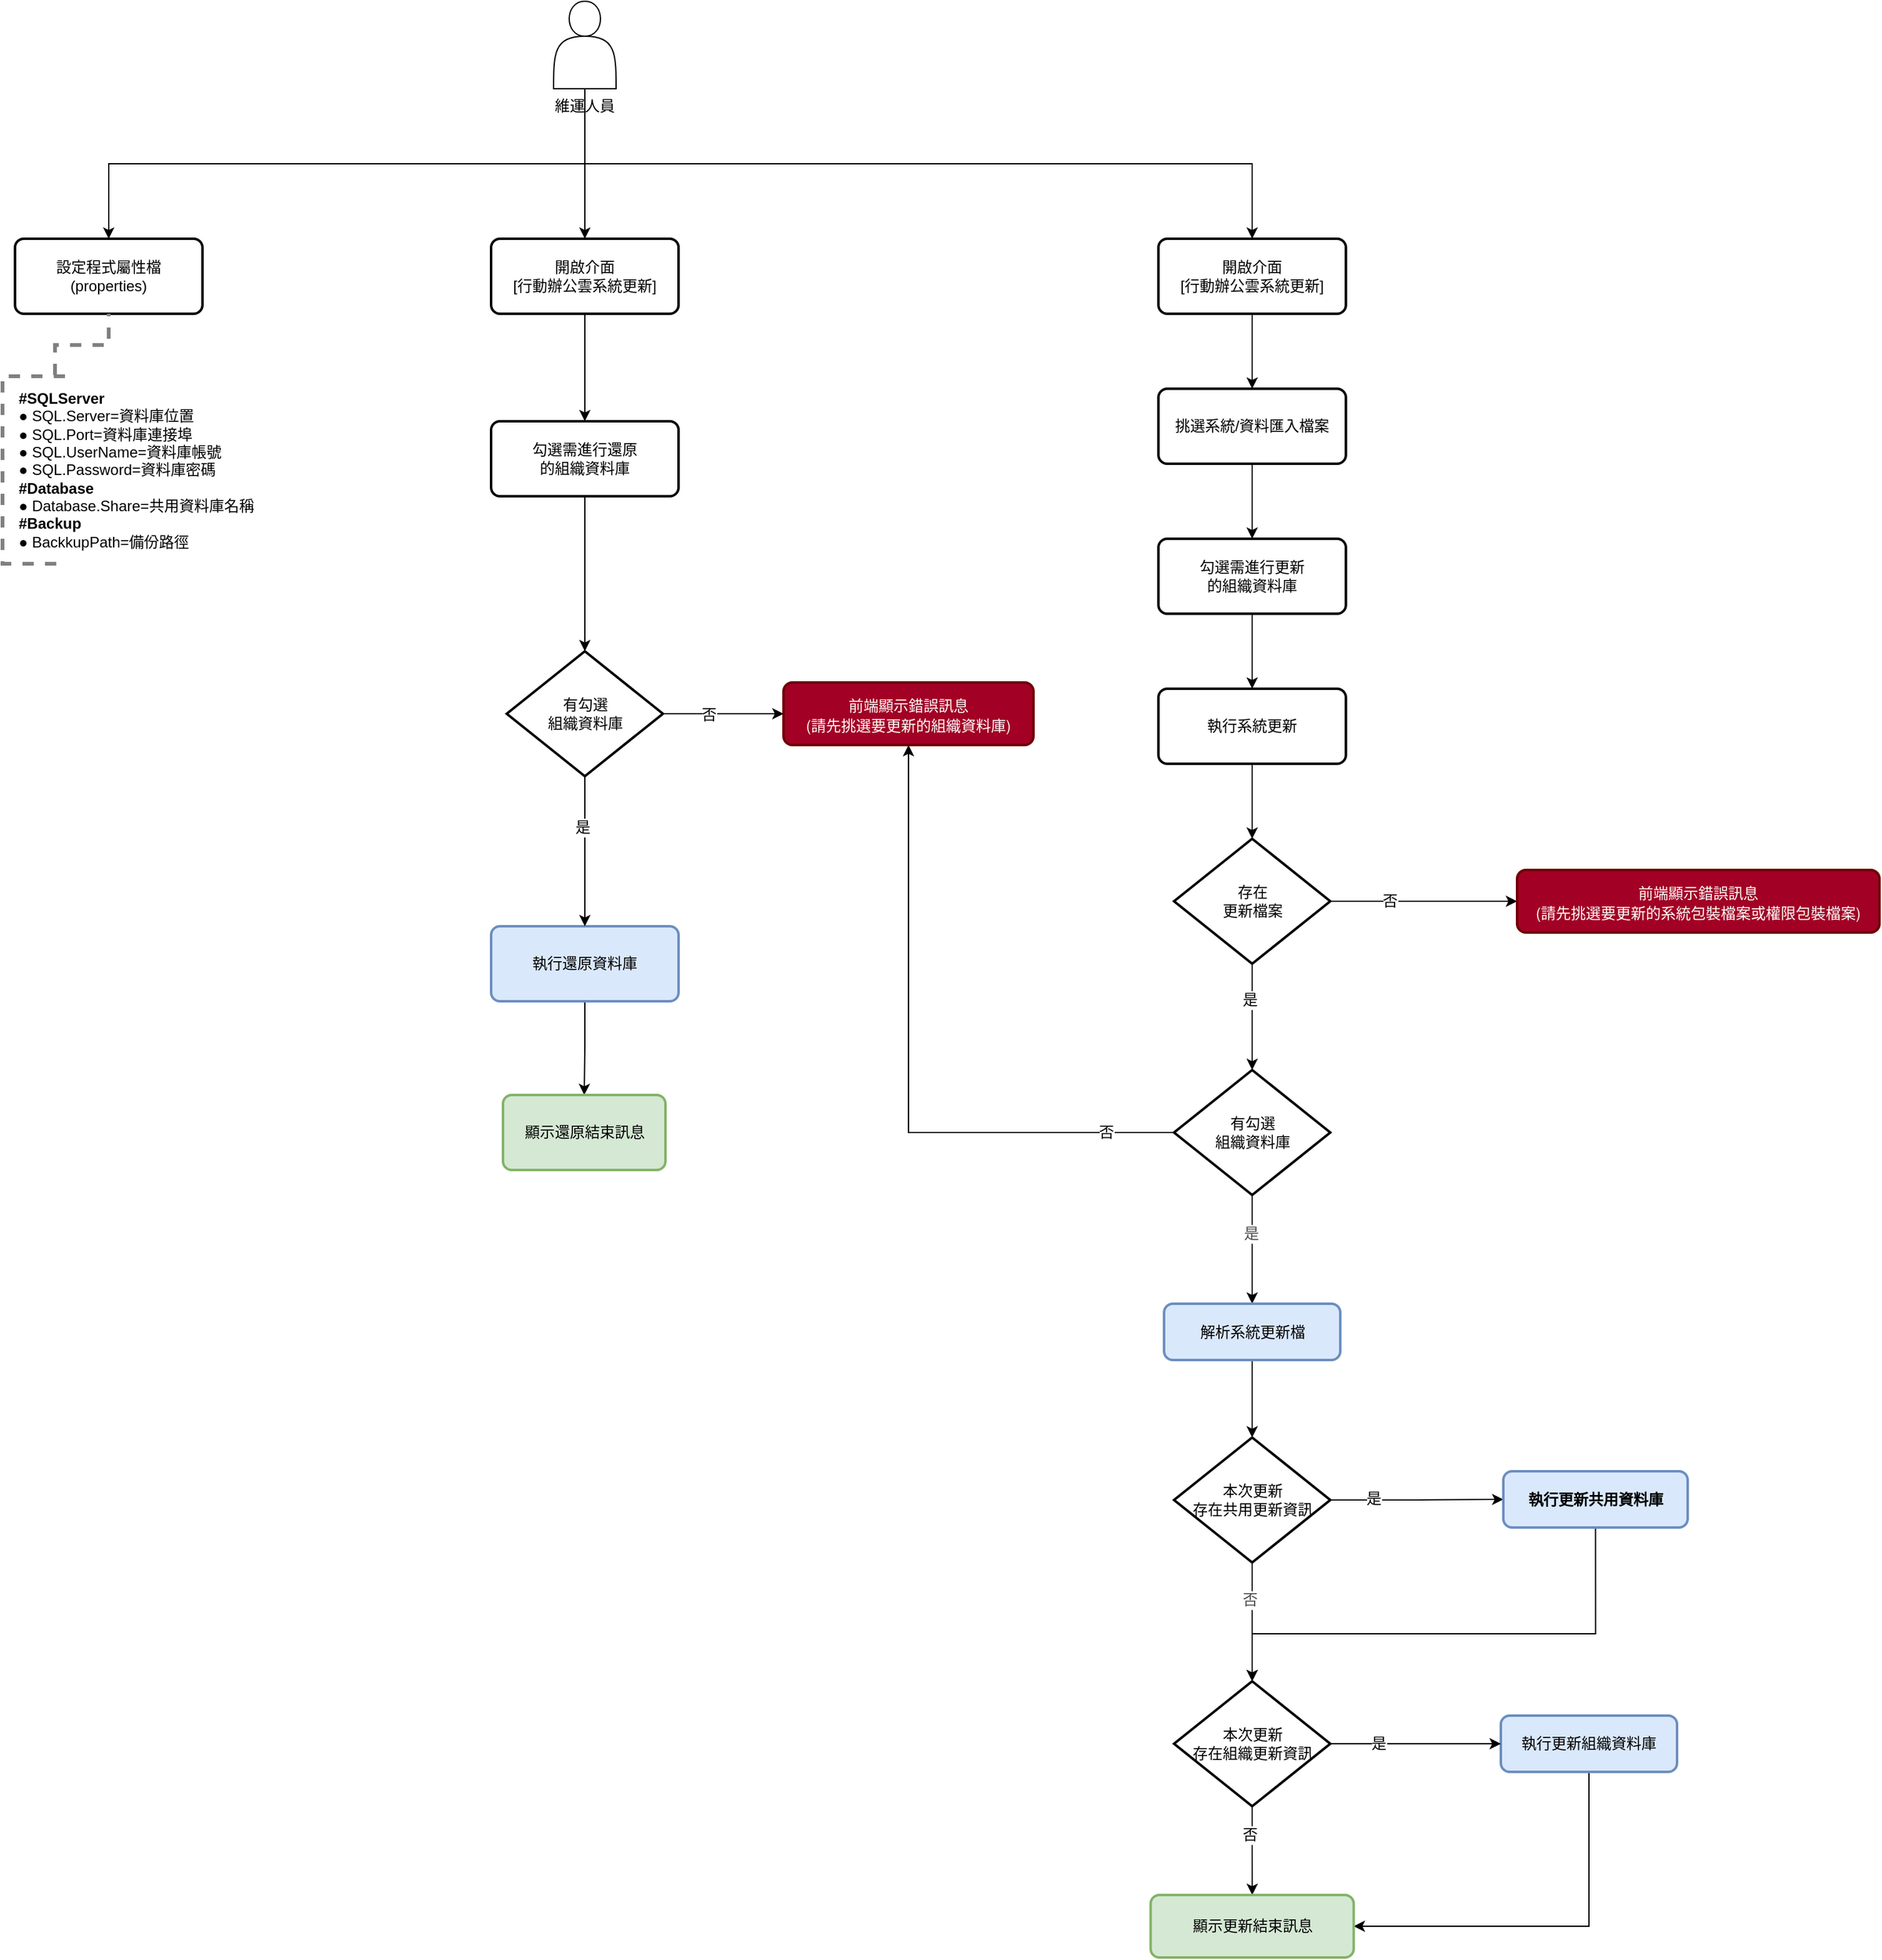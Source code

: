 <mxfile version="20.7.4" type="device" pages="6"><diagram id="niBnTagKbLZONlID9t50" name="介面"><mxGraphModel dx="1417" dy="825" grid="1" gridSize="10" guides="1" tooltips="1" connect="1" arrows="1" fold="1" page="1" pageScale="1" pageWidth="1169" pageHeight="827" math="0" shadow="0"><root><mxCell id="0"/><mxCell id="1" parent="0"/><mxCell id="Nv2E5KOMKFNS7sP6qcvq-22" style="edgeStyle=orthogonalEdgeStyle;rounded=0;orthogonalLoop=1;jettySize=auto;html=1;fontSize=12;fontColor=#fdfcfc;exitX=0.5;exitY=1;exitDx=0;exitDy=0;" parent="1" source="Nv2E5KOMKFNS7sP6qcvq-5" target="Nv2E5KOMKFNS7sP6qcvq-13" edge="1"><mxGeometry relative="1" as="geometry"/></mxCell><mxCell id="Nv2E5KOMKFNS7sP6qcvq-23" style="edgeStyle=orthogonalEdgeStyle;rounded=0;orthogonalLoop=1;jettySize=auto;html=1;fontSize=12;fontColor=#fdfcfc;exitX=0.5;exitY=1;exitDx=0;exitDy=0;" parent="1" source="Nv2E5KOMKFNS7sP6qcvq-5" target="Nv2E5KOMKFNS7sP6qcvq-9" edge="1"><mxGeometry relative="1" as="geometry"/></mxCell><mxCell id="L9ZW4XVigH_Sjn6SUkO0-13" style="edgeStyle=orthogonalEdgeStyle;rounded=0;orthogonalLoop=1;jettySize=auto;html=1;entryX=0.5;entryY=0;entryDx=0;entryDy=0;fontSize=12;fontColor=#050505;exitX=0.5;exitY=1;exitDx=0;exitDy=0;" parent="1" source="Nv2E5KOMKFNS7sP6qcvq-5" target="rADPoRzz_FQJZJo-gO7U-2" edge="1"><mxGeometry relative="1" as="geometry"/></mxCell><mxCell id="Nv2E5KOMKFNS7sP6qcvq-5" value="維運人員" style="shape=actor;whiteSpace=wrap;html=1;verticalAlign=top;labelPosition=center;verticalLabelPosition=bottom;align=center;" parent="1" vertex="1"><mxGeometry x="481" y="40" width="50" height="70" as="geometry"/></mxCell><mxCell id="Nv2E5KOMKFNS7sP6qcvq-24" style="edgeStyle=orthogonalEdgeStyle;rounded=0;orthogonalLoop=1;jettySize=auto;html=1;entryX=0.5;entryY=0;entryDx=0;entryDy=0;fontSize=12;fontColor=#fdfcfc;" parent="1" source="Nv2E5KOMKFNS7sP6qcvq-9" target="Nv2E5KOMKFNS7sP6qcvq-10" edge="1"><mxGeometry relative="1" as="geometry"/></mxCell><mxCell id="Nv2E5KOMKFNS7sP6qcvq-9" value="開啟介面&lt;br&gt;[行動辦公雲系統更新]" style="rounded=1;whiteSpace=wrap;html=1;absoluteArcSize=1;arcSize=14;strokeWidth=2;" parent="1" vertex="1"><mxGeometry x="965" y="230" width="150" height="60" as="geometry"/></mxCell><mxCell id="Nv2E5KOMKFNS7sP6qcvq-25" style="edgeStyle=orthogonalEdgeStyle;rounded=0;orthogonalLoop=1;jettySize=auto;html=1;entryX=0.5;entryY=0;entryDx=0;entryDy=0;fontSize=12;fontColor=#fdfcfc;" parent="1" source="Nv2E5KOMKFNS7sP6qcvq-10" target="Nv2E5KOMKFNS7sP6qcvq-11" edge="1"><mxGeometry relative="1" as="geometry"/></mxCell><mxCell id="Nv2E5KOMKFNS7sP6qcvq-10" value="挑選系統/資料匯入檔案" style="rounded=1;whiteSpace=wrap;html=1;absoluteArcSize=1;arcSize=14;strokeWidth=2;" parent="1" vertex="1"><mxGeometry x="965" y="350" width="150" height="60" as="geometry"/></mxCell><mxCell id="Nv2E5KOMKFNS7sP6qcvq-26" style="edgeStyle=orthogonalEdgeStyle;rounded=0;orthogonalLoop=1;jettySize=auto;html=1;entryX=0.5;entryY=0;entryDx=0;entryDy=0;fontSize=12;fontColor=#fdfcfc;" parent="1" source="Nv2E5KOMKFNS7sP6qcvq-11" target="Nv2E5KOMKFNS7sP6qcvq-12" edge="1"><mxGeometry relative="1" as="geometry"/></mxCell><mxCell id="Nv2E5KOMKFNS7sP6qcvq-11" value="勾選需進行更新&lt;br&gt;的組織資料庫" style="rounded=1;whiteSpace=wrap;html=1;absoluteArcSize=1;arcSize=14;strokeWidth=2;" parent="1" vertex="1"><mxGeometry x="965" y="470" width="150" height="60" as="geometry"/></mxCell><mxCell id="Nv2E5KOMKFNS7sP6qcvq-27" style="edgeStyle=orthogonalEdgeStyle;rounded=0;orthogonalLoop=1;jettySize=auto;html=1;entryX=0.5;entryY=0;entryDx=0;entryDy=0;entryPerimeter=0;fontSize=12;fontColor=#fdfcfc;" parent="1" source="Nv2E5KOMKFNS7sP6qcvq-12" target="Nv2E5KOMKFNS7sP6qcvq-18" edge="1"><mxGeometry relative="1" as="geometry"/></mxCell><mxCell id="Nv2E5KOMKFNS7sP6qcvq-12" value="執行系統更新" style="rounded=1;whiteSpace=wrap;html=1;absoluteArcSize=1;arcSize=14;strokeWidth=2;" parent="1" vertex="1"><mxGeometry x="965" y="590" width="150" height="60" as="geometry"/></mxCell><mxCell id="Nv2E5KOMKFNS7sP6qcvq-13" value="設定程式屬性檔&lt;br&gt;(properties)" style="rounded=1;whiteSpace=wrap;html=1;absoluteArcSize=1;arcSize=14;strokeWidth=2;" parent="1" vertex="1"><mxGeometry x="50" y="230" width="150" height="60" as="geometry"/></mxCell><mxCell id="Nv2E5KOMKFNS7sP6qcvq-28" style="edgeStyle=orthogonalEdgeStyle;rounded=0;orthogonalLoop=1;jettySize=auto;html=1;entryX=0;entryY=0.5;entryDx=0;entryDy=0;fontSize=12;fontColor=#fdfcfc;" parent="1" source="Nv2E5KOMKFNS7sP6qcvq-18" target="Nv2E5KOMKFNS7sP6qcvq-19" edge="1"><mxGeometry relative="1" as="geometry"/></mxCell><mxCell id="Nv2E5KOMKFNS7sP6qcvq-31" value="否" style="edgeLabel;html=1;align=center;verticalAlign=middle;resizable=0;points=[];fontSize=12;fontColor=#050505;" parent="Nv2E5KOMKFNS7sP6qcvq-28" vertex="1" connectable="0"><mxGeometry x="-0.324" y="-1" relative="1" as="geometry"><mxPoint x="-3" y="-1" as="offset"/></mxGeometry></mxCell><mxCell id="Nv2E5KOMKFNS7sP6qcvq-29" style="edgeStyle=orthogonalEdgeStyle;rounded=0;orthogonalLoop=1;jettySize=auto;html=1;entryX=0.5;entryY=0;entryDx=0;entryDy=0;entryPerimeter=0;fontSize=12;fontColor=#fdfcfc;" parent="1" source="Nv2E5KOMKFNS7sP6qcvq-18" target="Nv2E5KOMKFNS7sP6qcvq-20" edge="1"><mxGeometry relative="1" as="geometry"><Array as="points"><mxPoint x="1040" y="840"/><mxPoint x="1040" y="840"/></Array></mxGeometry></mxCell><mxCell id="Nv2E5KOMKFNS7sP6qcvq-32" value="是" style="edgeLabel;html=1;align=center;verticalAlign=middle;resizable=0;points=[];fontSize=12;fontColor=#050505;" parent="Nv2E5KOMKFNS7sP6qcvq-29" vertex="1" connectable="0"><mxGeometry x="-0.247" y="1" relative="1" as="geometry"><mxPoint x="-3" y="-3" as="offset"/></mxGeometry></mxCell><mxCell id="Nv2E5KOMKFNS7sP6qcvq-18" value="存在&lt;br&gt;更新檔案" style="strokeWidth=2;html=1;shape=mxgraph.flowchart.decision;whiteSpace=wrap;" parent="1" vertex="1"><mxGeometry x="977.5" y="710" width="125" height="100" as="geometry"/></mxCell><mxCell id="Nv2E5KOMKFNS7sP6qcvq-19" value="&lt;p style=&quot;line-height: normal; margin: 0pt 0in; text-indent: 0in; word-break: normal; font-size: 12px;&quot;&gt;&lt;font style=&quot;font-size: 12px;&quot; face=&quot;calibri&quot;&gt;前端顯示錯誤訊息&lt;/font&gt;&lt;/p&gt;&lt;span style=&quot;font-family: &amp;quot;Source Sans Pro&amp;quot;, &amp;quot;Helvetica Neue&amp;quot;, Arial, sans-serif; text-align: left; word-spacing: 0.8px; font-size: 12px;&quot;&gt;&lt;font style=&quot;font-size: 12px;&quot;&gt;(請先挑選要更新的系統包裝檔案或權限包裝檔案)&lt;/font&gt;&lt;/span&gt;" style="rounded=1;whiteSpace=wrap;html=1;absoluteArcSize=1;arcSize=14;strokeWidth=2;fillColor=#a20025;fontSize=12;align=center;strokeColor=#6F0000;fontColor=#fdfcfc;labelBackgroundColor=none;" parent="1" vertex="1"><mxGeometry x="1252" y="735" width="290" height="50" as="geometry"/></mxCell><mxCell id="L9ZW4XVigH_Sjn6SUkO0-18" style="edgeStyle=orthogonalEdgeStyle;rounded=0;orthogonalLoop=1;jettySize=auto;html=1;entryX=0.5;entryY=1;entryDx=0;entryDy=0;fontSize=12;fontColor=#050505;" parent="1" source="Nv2E5KOMKFNS7sP6qcvq-20" target="Nv2E5KOMKFNS7sP6qcvq-21" edge="1"><mxGeometry relative="1" as="geometry"/></mxCell><mxCell id="L9ZW4XVigH_Sjn6SUkO0-20" value="否" style="edgeLabel;html=1;align=center;verticalAlign=middle;resizable=0;points=[];fontSize=12;fontColor=#050505;" parent="L9ZW4XVigH_Sjn6SUkO0-18" vertex="1" connectable="0"><mxGeometry x="-0.791" relative="1" as="geometry"><mxPoint as="offset"/></mxGeometry></mxCell><mxCell id="TySVB7yXryRv8zYaZl8X-2" style="edgeStyle=orthogonalEdgeStyle;rounded=0;orthogonalLoop=1;jettySize=auto;html=1;entryX=0.5;entryY=0;entryDx=0;entryDy=0;strokeColor=#000000;strokeWidth=1;fontSize=12;fontColor=#000000;endArrow=classic;endFill=1;" parent="1" source="Nv2E5KOMKFNS7sP6qcvq-20" target="TySVB7yXryRv8zYaZl8X-1" edge="1"><mxGeometry relative="1" as="geometry"/></mxCell><mxCell id="_u4zKFdKfygltVQTp7sp-3" value="是" style="edgeLabel;html=1;align=center;verticalAlign=middle;resizable=0;points=[];fontSize=12;fontColor=#4D4D4D;" parent="TySVB7yXryRv8zYaZl8X-2" vertex="1" connectable="0"><mxGeometry x="-0.257" y="1" relative="1" as="geometry"><mxPoint x="-2" y="-2" as="offset"/></mxGeometry></mxCell><mxCell id="Nv2E5KOMKFNS7sP6qcvq-20" value="有勾選&lt;br&gt;組織資料庫" style="strokeWidth=2;html=1;shape=mxgraph.flowchart.decision;whiteSpace=wrap;" parent="1" vertex="1"><mxGeometry x="977.5" y="895" width="125" height="100" as="geometry"/></mxCell><mxCell id="Nv2E5KOMKFNS7sP6qcvq-21" value="&lt;p style=&quot;line-height: normal; margin: 0pt 0in; text-indent: 0in; word-break: normal; font-size: 12px;&quot;&gt;&lt;font style=&quot;font-size: 12px;&quot; face=&quot;calibri&quot;&gt;前端顯示錯誤訊息&lt;/font&gt;&lt;/p&gt;&lt;span style=&quot;font-family: &amp;quot;Source Sans Pro&amp;quot;, &amp;quot;Helvetica Neue&amp;quot;, Arial, sans-serif; text-align: left; word-spacing: 0.8px; font-size: 12px;&quot;&gt;&lt;font style=&quot;font-size: 12px;&quot;&gt;(請先挑選要更新的組織資料庫)&lt;/font&gt;&lt;/span&gt;" style="rounded=1;whiteSpace=wrap;html=1;absoluteArcSize=1;arcSize=14;strokeWidth=2;fillColor=#a20025;fontSize=12;align=center;strokeColor=#6F0000;fontColor=#fdfcfc;labelBackgroundColor=none;" parent="1" vertex="1"><mxGeometry x="665" y="585" width="200" height="50" as="geometry"/></mxCell><mxCell id="DpEFoDVBLGgcTKlFXqvS-16" style="edgeStyle=orthogonalEdgeStyle;rounded=0;orthogonalLoop=1;jettySize=auto;html=1;entryX=0.5;entryY=0;entryDx=0;entryDy=0;entryPerimeter=0;fontSize=12;fontColor=#050505;" parent="1" source="MCUQrb9LOqCwtgaoU1_v-1" target="DpEFoDVBLGgcTKlFXqvS-14" edge="1"><mxGeometry relative="1" as="geometry"/></mxCell><mxCell id="DpEFoDVBLGgcTKlFXqvS-18" value="否" style="edgeLabel;html=1;align=center;verticalAlign=middle;resizable=0;points=[];fontSize=12;fontColor=#050505;" parent="DpEFoDVBLGgcTKlFXqvS-16" vertex="1" connectable="0"><mxGeometry x="-0.675" y="-1" relative="1" as="geometry"><mxPoint x="-1" y="-48" as="offset"/></mxGeometry></mxCell><mxCell id="_u4zKFdKfygltVQTp7sp-1" value="否" style="edgeLabel;html=1;align=center;verticalAlign=middle;resizable=0;points=[];fontSize=12;fontColor=#4D4D4D;" parent="DpEFoDVBLGgcTKlFXqvS-16" vertex="1" connectable="0"><mxGeometry x="-0.233" y="-1" relative="1" as="geometry"><mxPoint x="-1" y="-7" as="offset"/></mxGeometry></mxCell><mxCell id="biW2M0IpunCERc8AbzIk-4" style="edgeStyle=orthogonalEdgeStyle;rounded=0;orthogonalLoop=1;jettySize=auto;html=1;entryX=0;entryY=0.5;entryDx=0;entryDy=0;strokeColor=#000000;strokeWidth=1;fontSize=11;fontColor=#000000;endArrow=classic;endFill=1;" parent="1" source="MCUQrb9LOqCwtgaoU1_v-1" target="biW2M0IpunCERc8AbzIk-2" edge="1"><mxGeometry relative="1" as="geometry"/></mxCell><mxCell id="bf1HYW0oyIkDEVLdR0zh-2" value="是" style="edgeLabel;html=1;align=center;verticalAlign=middle;resizable=0;points=[];fontSize=12;fontColor=#000000;" parent="biW2M0IpunCERc8AbzIk-4" vertex="1" connectable="0"><mxGeometry x="-0.337" y="1" relative="1" as="geometry"><mxPoint x="-12" as="offset"/></mxGeometry></mxCell><mxCell id="MCUQrb9LOqCwtgaoU1_v-1" value="本次更新&lt;br&gt;存在共用更新資訊" style="strokeWidth=2;html=1;shape=mxgraph.flowchart.decision;whiteSpace=wrap;" parent="1" vertex="1"><mxGeometry x="977.5" y="1189" width="125" height="100" as="geometry"/></mxCell><mxCell id="RYQSNlKj2KpLNU6Ztz3i-5" style="edgeStyle=orthogonalEdgeStyle;rounded=0;orthogonalLoop=1;jettySize=auto;html=1;entryX=1;entryY=0.5;entryDx=0;entryDy=0;strokeColor=#000000;strokeWidth=1;fontSize=12;fontColor=#000000;endArrow=classic;endFill=1;exitX=0.5;exitY=1;exitDx=0;exitDy=0;" parent="1" source="DpEFoDVBLGgcTKlFXqvS-10" target="L9ZW4XVigH_Sjn6SUkO0-23" edge="1"><mxGeometry relative="1" as="geometry"/></mxCell><UserObject label="&lt;p style=&quot;margin-top: 0pt; margin-bottom: 0pt; margin-left: 0in; text-indent: 0in; font-size: 12px;&quot;&gt;&lt;font face=&quot;calibri&quot;&gt;執行更新組織資料庫&lt;/font&gt;&lt;/p&gt;" link="data:page/id,frIypA-uToKbDx8WtjEJ" id="DpEFoDVBLGgcTKlFXqvS-10"><mxCell style="rounded=1;whiteSpace=wrap;html=1;absoluteArcSize=1;arcSize=14;strokeWidth=2;fontSize=12;align=center;labelBackgroundColor=none;fillColor=#dae8fc;strokeColor=#6c8ebf;" parent="1" vertex="1"><mxGeometry x="1239" y="1411.5" width="141" height="45" as="geometry"/></mxCell></UserObject><mxCell id="RYQSNlKj2KpLNU6Ztz3i-2" value="" style="edgeStyle=orthogonalEdgeStyle;rounded=0;orthogonalLoop=1;jettySize=auto;html=1;strokeColor=#000000;strokeWidth=1;fontSize=12;fontColor=#000000;endArrow=classic;endFill=1;" parent="1" source="DpEFoDVBLGgcTKlFXqvS-14" target="L9ZW4XVigH_Sjn6SUkO0-23" edge="1"><mxGeometry relative="1" as="geometry"/></mxCell><mxCell id="RYQSNlKj2KpLNU6Ztz3i-6" value="否" style="edgeLabel;html=1;align=center;verticalAlign=middle;resizable=0;points=[];fontSize=12;fontColor=#000000;" parent="RYQSNlKj2KpLNU6Ztz3i-2" vertex="1" connectable="0"><mxGeometry x="-0.274" y="-3" relative="1" as="geometry"><mxPoint x="1" y="-3" as="offset"/></mxGeometry></mxCell><mxCell id="RYQSNlKj2KpLNU6Ztz3i-7" style="edgeStyle=orthogonalEdgeStyle;rounded=0;orthogonalLoop=1;jettySize=auto;html=1;entryX=0;entryY=0.5;entryDx=0;entryDy=0;strokeColor=#000000;strokeWidth=1;fontSize=12;fontColor=#000000;endArrow=classic;endFill=1;" parent="1" source="DpEFoDVBLGgcTKlFXqvS-14" target="DpEFoDVBLGgcTKlFXqvS-10" edge="1"><mxGeometry relative="1" as="geometry"/></mxCell><mxCell id="RYQSNlKj2KpLNU6Ztz3i-8" value="是" style="edgeLabel;html=1;align=center;verticalAlign=middle;resizable=0;points=[];fontSize=12;fontColor=#000000;" parent="RYQSNlKj2KpLNU6Ztz3i-7" vertex="1" connectable="0"><mxGeometry x="-0.313" y="-1" relative="1" as="geometry"><mxPoint x="-9" y="-1" as="offset"/></mxGeometry></mxCell><mxCell id="DpEFoDVBLGgcTKlFXqvS-14" value="本次更新&lt;br&gt;存在組織更新資訊" style="strokeWidth=2;html=1;shape=mxgraph.flowchart.decision;whiteSpace=wrap;" parent="1" vertex="1"><mxGeometry x="977.5" y="1384" width="125" height="100" as="geometry"/></mxCell><mxCell id="L9ZW4XVigH_Sjn6SUkO0-14" style="edgeStyle=orthogonalEdgeStyle;rounded=0;orthogonalLoop=1;jettySize=auto;html=1;entryX=0.5;entryY=0;entryDx=0;entryDy=0;fontSize=12;fontColor=#050505;" parent="1" source="rADPoRzz_FQJZJo-gO7U-2" target="rADPoRzz_FQJZJo-gO7U-3" edge="1"><mxGeometry relative="1" as="geometry"/></mxCell><mxCell id="rADPoRzz_FQJZJo-gO7U-2" value="開啟介面&lt;br&gt;[行動辦公雲系統更新]" style="rounded=1;whiteSpace=wrap;html=1;absoluteArcSize=1;arcSize=14;strokeWidth=2;" parent="1" vertex="1"><mxGeometry x="431" y="230" width="150" height="60" as="geometry"/></mxCell><mxCell id="L9ZW4XVigH_Sjn6SUkO0-16" style="edgeStyle=orthogonalEdgeStyle;rounded=0;orthogonalLoop=1;jettySize=auto;html=1;entryX=0.5;entryY=0;entryDx=0;entryDy=0;entryPerimeter=0;fontSize=12;fontColor=#050505;" parent="1" source="rADPoRzz_FQJZJo-gO7U-3" target="L9ZW4XVigH_Sjn6SUkO0-15" edge="1"><mxGeometry relative="1" as="geometry"/></mxCell><mxCell id="rADPoRzz_FQJZJo-gO7U-3" value="勾選需進行還原&lt;br&gt;的組織資料庫" style="rounded=1;whiteSpace=wrap;html=1;absoluteArcSize=1;arcSize=14;strokeWidth=2;" parent="1" vertex="1"><mxGeometry x="431" y="376" width="150" height="60" as="geometry"/></mxCell><mxCell id="L9ZW4XVigH_Sjn6SUkO0-27" style="edgeStyle=orthogonalEdgeStyle;rounded=0;orthogonalLoop=1;jettySize=auto;html=1;entryX=0.5;entryY=0;entryDx=0;entryDy=0;fontSize=12;fontColor=#050505;" parent="1" source="rADPoRzz_FQJZJo-gO7U-4" target="L9ZW4XVigH_Sjn6SUkO0-26" edge="1"><mxGeometry relative="1" as="geometry"/></mxCell><UserObject label="執行還原資料庫" link="data:page/id,hA63eQYX3tUCCJh6vqBV" id="rADPoRzz_FQJZJo-gO7U-4"><mxCell style="rounded=1;whiteSpace=wrap;html=1;absoluteArcSize=1;arcSize=14;strokeWidth=2;fillColor=#dae8fc;strokeColor=#6c8ebf;" parent="1" vertex="1"><mxGeometry x="431" y="780" width="150" height="60" as="geometry"/></mxCell></UserObject><mxCell id="u45ELZ2DYl9exb2qYi_f-4" style="edgeStyle=orthogonalEdgeStyle;rounded=0;orthogonalLoop=1;jettySize=auto;html=1;fontSize=12;fontColor=#050505;" parent="1" edge="1"><mxGeometry relative="1" as="geometry"><mxPoint x="1432" y="2033.5" as="sourcePoint"/></mxGeometry></mxCell><mxCell id="L9ZW4XVigH_Sjn6SUkO0-7" value="" style="edgeStyle=orthogonalEdgeStyle;rounded=0;orthogonalLoop=1;jettySize=auto;html=1;fontSize=12;fontColor=#050505;" parent="1" edge="1"><mxGeometry relative="1" as="geometry"><mxPoint x="1361.5" y="1916" as="sourcePoint"/></mxGeometry></mxCell><mxCell id="L9ZW4XVigH_Sjn6SUkO0-11" value="" style="edgeStyle=orthogonalEdgeStyle;rounded=0;orthogonalLoop=1;jettySize=auto;html=1;fontSize=12;fontColor=#050505;" parent="1" edge="1"><mxGeometry relative="1" as="geometry"><mxPoint x="1361.5" y="1916" as="sourcePoint"/></mxGeometry></mxCell><mxCell id="L9ZW4XVigH_Sjn6SUkO0-12" value="是" style="edgeLabel;html=1;align=center;verticalAlign=middle;resizable=0;points=[];fontSize=12;fontColor=#050505;" parent="L9ZW4XVigH_Sjn6SUkO0-11" vertex="1" connectable="0"><mxGeometry x="-0.244" y="1" relative="1" as="geometry"><mxPoint x="-2" y="-4" as="offset"/></mxGeometry></mxCell><mxCell id="L9ZW4XVigH_Sjn6SUkO0-17" style="edgeStyle=orthogonalEdgeStyle;rounded=0;orthogonalLoop=1;jettySize=auto;html=1;entryX=0;entryY=0.5;entryDx=0;entryDy=0;fontSize=12;fontColor=#050505;" parent="1" source="L9ZW4XVigH_Sjn6SUkO0-15" target="Nv2E5KOMKFNS7sP6qcvq-21" edge="1"><mxGeometry relative="1" as="geometry"/></mxCell><mxCell id="L9ZW4XVigH_Sjn6SUkO0-21" value="否" style="edgeLabel;html=1;align=center;verticalAlign=middle;resizable=0;points=[];fontSize=12;fontColor=#050505;" parent="L9ZW4XVigH_Sjn6SUkO0-17" vertex="1" connectable="0"><mxGeometry x="-0.243" y="-1" relative="1" as="geometry"><mxPoint as="offset"/></mxGeometry></mxCell><mxCell id="L9ZW4XVigH_Sjn6SUkO0-19" style="edgeStyle=orthogonalEdgeStyle;rounded=0;orthogonalLoop=1;jettySize=auto;html=1;entryX=0.5;entryY=0;entryDx=0;entryDy=0;fontSize=12;fontColor=#050505;" parent="1" source="L9ZW4XVigH_Sjn6SUkO0-15" target="rADPoRzz_FQJZJo-gO7U-4" edge="1"><mxGeometry relative="1" as="geometry"/></mxCell><mxCell id="L9ZW4XVigH_Sjn6SUkO0-22" value="是" style="edgeLabel;html=1;align=center;verticalAlign=middle;resizable=0;points=[];fontSize=12;fontColor=#050505;" parent="L9ZW4XVigH_Sjn6SUkO0-19" vertex="1" connectable="0"><mxGeometry x="-0.273" y="-1" relative="1" as="geometry"><mxPoint x="-1" y="-3" as="offset"/></mxGeometry></mxCell><mxCell id="L9ZW4XVigH_Sjn6SUkO0-15" value="有勾選&lt;br&gt;組織資料庫" style="strokeWidth=2;html=1;shape=mxgraph.flowchart.decision;whiteSpace=wrap;" parent="1" vertex="1"><mxGeometry x="443.5" y="560" width="125" height="100" as="geometry"/></mxCell><mxCell id="L9ZW4XVigH_Sjn6SUkO0-23" value="顯示更新結束訊息" style="rounded=1;whiteSpace=wrap;html=1;absoluteArcSize=1;arcSize=14;strokeWidth=2;labelBackgroundColor=none;fontSize=12;fillColor=#d5e8d4;strokeColor=#82b366;" parent="1" vertex="1"><mxGeometry x="958.75" y="1555" width="162.5" height="50" as="geometry"/></mxCell><mxCell id="L9ZW4XVigH_Sjn6SUkO0-26" value="顯示還原結束訊息" style="rounded=1;whiteSpace=wrap;html=1;absoluteArcSize=1;arcSize=14;strokeWidth=2;labelBackgroundColor=none;fontSize=12;fillColor=#d5e8d4;strokeColor=#82b366;" parent="1" vertex="1"><mxGeometry x="440.5" y="915" width="130" height="60" as="geometry"/></mxCell><mxCell id="u45ELZ2DYl9exb2qYi_f-5" style="edgeStyle=orthogonalEdgeStyle;rounded=0;orthogonalLoop=1;jettySize=auto;html=1;entryX=0;entryY=0.5;entryDx=0;entryDy=0;fontSize=12;fontColor=#050505;" parent="1" edge="1"><mxGeometry relative="1" as="geometry"><mxPoint x="1647" y="2033.5" as="sourcePoint"/></mxGeometry></mxCell><mxCell id="u45ELZ2DYl9exb2qYi_f-8" value="是" style="edgeLabel;html=1;align=center;verticalAlign=middle;resizable=0;points=[];fontSize=12;fontColor=#050505;" parent="u45ELZ2DYl9exb2qYi_f-5" vertex="1" connectable="0"><mxGeometry x="-0.193" y="2" relative="1" as="geometry"><mxPoint x="-12" y="1" as="offset"/></mxGeometry></mxCell><mxCell id="u45ELZ2DYl9exb2qYi_f-6" style="edgeStyle=orthogonalEdgeStyle;rounded=0;orthogonalLoop=1;jettySize=auto;html=1;entryX=0;entryY=0.5;entryDx=0;entryDy=0;fontSize=12;fontColor=#050505;" parent="1" edge="1"><mxGeometry relative="1" as="geometry"><mxPoint x="1903" y="2033" as="sourcePoint"/></mxGeometry></mxCell><mxCell id="1xiipJcnHT3cxfg9qfhX-4" style="edgeStyle=orthogonalEdgeStyle;rounded=0;orthogonalLoop=1;jettySize=auto;html=1;entryX=0.5;entryY=1;entryDx=0;entryDy=0;fontSize=11;fontColor=#000000;exitX=0.84;exitY=-0.007;exitDx=0;exitDy=0;exitPerimeter=0;endArrow=none;endFill=0;dashed=1;strokeWidth=3;strokeColor=#808080;" parent="1" source="1xiipJcnHT3cxfg9qfhX-5" target="Nv2E5KOMKFNS7sP6qcvq-13" edge="1"><mxGeometry relative="1" as="geometry"><mxPoint x="110" y="325" as="sourcePoint"/></mxGeometry></mxCell><mxCell id="1xiipJcnHT3cxfg9qfhX-5" value="&lt;b&gt;#SQLServer&lt;/b&gt;&lt;br style=&quot;border-color: var(--border-color); font-size: 12px;&quot;&gt;●&amp;nbsp;&lt;span style=&quot;border-color: var(--border-color); background-color: initial; font-size: 12px;&quot;&gt;SQL.Server=資料庫位置&lt;/span&gt;&lt;div style=&quot;border-color: var(--border-color); font-size: 12px;&quot;&gt;● SQL.Port=資料庫連接埠&lt;/div&gt;&lt;div style=&quot;border-color: var(--border-color); font-size: 12px;&quot;&gt;● SQL.UserName=資料庫帳號&lt;/div&gt;&lt;div style=&quot;border-color: var(--border-color); font-size: 12px;&quot;&gt;● SQL.Password=資料庫密碼&lt;/div&gt;&lt;div style=&quot;border-color: var(--border-color); font-size: 12px;&quot;&gt;&lt;div style=&quot;border-color: var(--border-color); font-size: 12px;&quot;&gt;&lt;b&gt;#Database&lt;/b&gt;&lt;/div&gt;&lt;div style=&quot;border-color: var(--border-color); font-size: 12px;&quot;&gt;● Database.Share=共用資料庫名稱&lt;/div&gt;&lt;/div&gt;&lt;div style=&quot;border-color: var(--border-color); font-size: 12px;&quot;&gt;&lt;b&gt;#Backup&lt;/b&gt;&lt;/div&gt;&lt;div style=&quot;border-color: var(--border-color); font-size: 12px;&quot;&gt;● BackkupPath=備份路徑&lt;/div&gt;" style="strokeWidth=3;html=1;shape=mxgraph.flowchart.annotation_1;align=left;pointerEvents=1;dashed=1;labelBackgroundColor=none;strokeColor=#808080;fontSize=12;fontColor=#000000;fillColor=none;spacingLeft=11;" parent="1" vertex="1"><mxGeometry x="40" y="340" width="50" height="150" as="geometry"/></mxCell><mxCell id="_u4zKFdKfygltVQTp7sp-2" style="edgeStyle=orthogonalEdgeStyle;rounded=0;orthogonalLoop=1;jettySize=auto;html=1;entryX=0.5;entryY=0;entryDx=0;entryDy=0;entryPerimeter=0;strokeColor=#000000;strokeWidth=1;fontSize=12;fontColor=#4D4D4D;endArrow=classic;endFill=1;exitX=0.5;exitY=1;exitDx=0;exitDy=0;" parent="1" source="biW2M0IpunCERc8AbzIk-2" target="DpEFoDVBLGgcTKlFXqvS-14" edge="1"><mxGeometry relative="1" as="geometry"><Array as="points"><mxPoint x="1315" y="1346"/><mxPoint x="1040" y="1346"/></Array></mxGeometry></mxCell><UserObject label="&lt;p style=&quot;margin-top: 0pt; margin-bottom: 0pt; margin-left: 0in; text-indent: 0in; font-size: 12px;&quot;&gt;&lt;font face=&quot;calibri&quot;&gt;&lt;b&gt;執行更新共用資料庫&lt;/b&gt;&lt;/font&gt;&lt;/p&gt;" link="data:page/id,R0QAgWAf6J8BAfz1130l" id="biW2M0IpunCERc8AbzIk-2"><mxCell style="rounded=1;whiteSpace=wrap;html=1;absoluteArcSize=1;arcSize=14;strokeWidth=2;fontSize=12;align=center;labelBackgroundColor=none;fillColor=#dae8fc;strokeColor=#6c8ebf;" parent="1" vertex="1"><mxGeometry x="1241" y="1216" width="147.5" height="45" as="geometry"/></mxCell></UserObject><mxCell id="TySVB7yXryRv8zYaZl8X-3" style="edgeStyle=orthogonalEdgeStyle;rounded=0;orthogonalLoop=1;jettySize=auto;html=1;entryX=0.5;entryY=0;entryDx=0;entryDy=0;entryPerimeter=0;strokeColor=#000000;strokeWidth=1;fontSize=12;fontColor=#000000;endArrow=classic;endFill=1;" parent="1" source="TySVB7yXryRv8zYaZl8X-1" target="MCUQrb9LOqCwtgaoU1_v-1" edge="1"><mxGeometry relative="1" as="geometry"/></mxCell><UserObject label="&lt;p style=&quot;margin-top: 0pt; margin-bottom: 0pt; margin-left: 0in; text-indent: 0in; font-size: 12px;&quot;&gt;&lt;font face=&quot;calibri&quot;&gt;&lt;span&gt;解析系統更新檔&lt;/span&gt;&lt;/font&gt;&lt;/p&gt;" link="data:page/id,VYZZ_sYnBda3u2ITOuEn" id="TySVB7yXryRv8zYaZl8X-1"><mxCell style="rounded=1;whiteSpace=wrap;html=1;absoluteArcSize=1;arcSize=14;strokeWidth=2;fontSize=12;align=center;labelBackgroundColor=none;fillColor=#dae8fc;strokeColor=#6c8ebf;fontStyle=0" parent="1" vertex="1"><mxGeometry x="969.5" y="1082" width="141" height="45" as="geometry"/></mxCell></UserObject></root></mxGraphModel></diagram><diagram id="VYZZ_sYnBda3u2ITOuEn" name="解析系統更新檔"><mxGraphModel dx="1417" dy="825" grid="1" gridSize="10" guides="1" tooltips="1" connect="1" arrows="1" fold="1" page="1" pageScale="1" pageWidth="827" pageHeight="1169" math="0" shadow="0"><root><mxCell id="0"/><mxCell id="1" parent="0"/><mxCell id="krJlrfVDNPRFE3mUfoXf-1" value="" style="edgeStyle=orthogonalEdgeStyle;rounded=0;orthogonalLoop=1;jettySize=auto;html=1;strokeColor=#000000;strokeWidth=1;fontSize=12;fontColor=#000000;endArrow=classic;endFill=1;" edge="1" parent="1" source="KJuPqikk6sqJ_xTKyZ9O-1" target="KJuPqikk6sqJ_xTKyZ9O-3"><mxGeometry relative="1" as="geometry"/></mxCell><mxCell id="KJuPqikk6sqJ_xTKyZ9O-1" value="(Strat)" style="strokeWidth=2;html=1;shape=mxgraph.flowchart.start_2;whiteSpace=wrap;labelBackgroundColor=none;fontSize=12;fontColor=#050505;" vertex="1" parent="1"><mxGeometry x="125" y="16" width="80" height="50" as="geometry"/></mxCell><mxCell id="krJlrfVDNPRFE3mUfoXf-2" value="" style="edgeStyle=orthogonalEdgeStyle;rounded=0;orthogonalLoop=1;jettySize=auto;html=1;strokeColor=#000000;strokeWidth=1;fontSize=12;fontColor=#000000;endArrow=classic;endFill=1;" edge="1" parent="1" source="KJuPqikk6sqJ_xTKyZ9O-3" target="KJuPqikk6sqJ_xTKyZ9O-4"><mxGeometry relative="1" as="geometry"/></mxCell><mxCell id="KJuPqikk6sqJ_xTKyZ9O-3" value="依檔案路徑&lt;br&gt;取得系統更新的MDB檔案" style="rounded=1;whiteSpace=wrap;html=1;absoluteArcSize=1;arcSize=14;strokeWidth=2;labelBackgroundColor=default;strokeColor=#000000;fontSize=12;fontColor=#000000;fillColor=default;" vertex="1" parent="1"><mxGeometry x="89" y="120" width="153" height="50" as="geometry"/></mxCell><mxCell id="YaGAQoSUha2C2IiVGOIZ-7" value="" style="edgeStyle=orthogonalEdgeStyle;rounded=0;orthogonalLoop=1;jettySize=auto;html=1;strokeColor=#000000;strokeWidth=1;fontSize=12;fontColor=#000000;endArrow=classic;endFill=1;" edge="1" parent="1" source="KJuPqikk6sqJ_xTKyZ9O-4" target="3X2QYI1MpUBBGTFAzG6a-1"><mxGeometry relative="1" as="geometry"/></mxCell><mxCell id="BragWqKT3vHfy6d2VlnA-1" value="是" style="edgeLabel;html=1;align=center;verticalAlign=middle;resizable=0;points=[];fontSize=12;fontColor=#000000;" vertex="1" connectable="0" parent="YaGAQoSUha2C2IiVGOIZ-7"><mxGeometry x="-0.271" y="3" relative="1" as="geometry"><mxPoint x="6" y="2" as="offset"/></mxGeometry></mxCell><mxCell id="krJlrfVDNPRFE3mUfoXf-3" value="" style="edgeStyle=orthogonalEdgeStyle;rounded=0;orthogonalLoop=1;jettySize=auto;html=1;strokeColor=#000000;strokeWidth=1;fontSize=12;fontColor=#000000;endArrow=classic;endFill=1;" edge="1" parent="1" source="KJuPqikk6sqJ_xTKyZ9O-4" target="t0X7DrB78c_MWT-X-v_K-2"><mxGeometry relative="1" as="geometry"/></mxCell><mxCell id="krJlrfVDNPRFE3mUfoXf-4" value="否" style="edgeLabel;html=1;align=center;verticalAlign=middle;resizable=0;points=[];fontSize=12;fontColor=#000000;" vertex="1" connectable="0" parent="krJlrfVDNPRFE3mUfoXf-3"><mxGeometry x="-0.206" y="1" relative="1" as="geometry"><mxPoint x="-2" y="-6" as="offset"/></mxGeometry></mxCell><mxCell id="KJuPqikk6sqJ_xTKyZ9O-4" value="安裝檔不存在" style="strokeWidth=2;html=1;shape=mxgraph.flowchart.decision;whiteSpace=wrap;labelBackgroundColor=default;strokeColor=#000000;fontSize=12;fontColor=#000000;fillColor=default;" vertex="1" parent="1"><mxGeometry x="99" y="237.5" width="132" height="90" as="geometry"/></mxCell><mxCell id="IrK6Socq2MnZUwnesxic-2" style="edgeStyle=orthogonalEdgeStyle;rounded=0;orthogonalLoop=1;jettySize=auto;html=1;entryX=0.5;entryY=0;entryDx=0;entryDy=0;strokeColor=#000000;strokeWidth=1;fontSize=12;fontColor=#4D4D4D;endArrow=classic;endFill=1;" edge="1" parent="1" source="3X2QYI1MpUBBGTFAzG6a-1" target="t0X7DrB78c_MWT-X-v_K-7"><mxGeometry relative="1" as="geometry"/></mxCell><mxCell id="3X2QYI1MpUBBGTFAzG6a-1" value="&lt;p style=&quot;margin-top: 0pt; margin-bottom: 0pt; margin-left: 0in; text-indent: 0in; font-size: 12px;&quot;&gt;&lt;font face=&quot;calibri&quot; style=&quot;font-size: 12px;&quot;&gt;&lt;span style=&quot;font-size: 12px;&quot;&gt;錯誤記錄&lt;/span&gt;&lt;/font&gt;&lt;/p&gt;&lt;p style=&quot;margin-top: 0pt; margin-bottom: 0pt; margin-left: 0in; text-indent: 0in; font-size: 12px;&quot;&gt;&lt;font face=&quot;calibri&quot; style=&quot;font-size: 12px;&quot;&gt;&lt;span style=&quot;font-size: 12px;&quot;&gt;(Accesslog、ruRUlog)&lt;/span&gt;&lt;/font&gt;&lt;/p&gt;" style="rounded=1;whiteSpace=wrap;html=1;absoluteArcSize=1;arcSize=14;strokeWidth=2;fontSize=12;align=center;strokeColor=#b85450;fillColor=#f8cecc;labelBackgroundColor=none;" vertex="1" parent="1"><mxGeometry x="329" y="260" width="141" height="45" as="geometry"/></mxCell><mxCell id="YaGAQoSUha2C2IiVGOIZ-9" value="" style="edgeStyle=orthogonalEdgeStyle;rounded=0;orthogonalLoop=1;jettySize=auto;html=1;strokeColor=#000000;strokeWidth=1;fontSize=12;fontColor=#000000;endArrow=classic;endFill=1;" edge="1" parent="1" source="t0X7DrB78c_MWT-X-v_K-2" target="t0X7DrB78c_MWT-X-v_K-3"><mxGeometry relative="1" as="geometry"/></mxCell><mxCell id="BragWqKT3vHfy6d2VlnA-3" value="是" style="edgeLabel;html=1;align=center;verticalAlign=middle;resizable=0;points=[];fontSize=12;fontColor=#000000;" vertex="1" connectable="0" parent="YaGAQoSUha2C2IiVGOIZ-9"><mxGeometry x="-0.219" y="1" relative="1" as="geometry"><mxPoint as="offset"/></mxGeometry></mxCell><mxCell id="DUmym7nzv3zKuXXIgjpU-1" value="" style="edgeStyle=orthogonalEdgeStyle;rounded=0;orthogonalLoop=1;jettySize=auto;html=1;strokeColor=#000000;strokeWidth=1;fontSize=12;fontColor=#000000;endArrow=classic;endFill=1;" edge="1" parent="1" source="t0X7DrB78c_MWT-X-v_K-2" target="t0X7DrB78c_MWT-X-v_K-8"><mxGeometry relative="1" as="geometry"/></mxCell><mxCell id="DUmym7nzv3zKuXXIgjpU-3" value="否" style="edgeLabel;html=1;align=center;verticalAlign=middle;resizable=0;points=[];fontSize=12;fontColor=#000000;" vertex="1" connectable="0" parent="DUmym7nzv3zKuXXIgjpU-1"><mxGeometry x="-0.273" relative="1" as="geometry"><mxPoint x="-1" as="offset"/></mxGeometry></mxCell><mxCell id="t0X7DrB78c_MWT-X-v_K-2" value="安裝檔無法開啟" style="strokeWidth=2;html=1;shape=mxgraph.flowchart.decision;whiteSpace=wrap;labelBackgroundColor=default;fontSize=12;labelBorderColor=none;" vertex="1" parent="1"><mxGeometry x="99.5" y="417" width="132" height="90" as="geometry"/></mxCell><mxCell id="IrK6Socq2MnZUwnesxic-3" style="edgeStyle=orthogonalEdgeStyle;rounded=0;orthogonalLoop=1;jettySize=auto;html=1;entryX=0.5;entryY=0;entryDx=0;entryDy=0;strokeColor=#000000;strokeWidth=1;fontSize=12;fontColor=#4D4D4D;endArrow=classic;endFill=1;" edge="1" parent="1" source="t0X7DrB78c_MWT-X-v_K-3" target="t0X7DrB78c_MWT-X-v_K-7"><mxGeometry relative="1" as="geometry"/></mxCell><mxCell id="t0X7DrB78c_MWT-X-v_K-3" value="&lt;p style=&quot;margin-top: 0pt; margin-bottom: 0pt; margin-left: 0in; text-indent: 0in; font-size: 12px;&quot;&gt;&lt;font face=&quot;calibri&quot; style=&quot;font-size: 12px;&quot;&gt;&lt;span style=&quot;font-size: 12px;&quot;&gt;錯誤記錄&lt;/span&gt;&lt;/font&gt;&lt;/p&gt;&lt;p style=&quot;margin-top: 0pt; margin-bottom: 0pt; margin-left: 0in; text-indent: 0in; font-size: 12px;&quot;&gt;&lt;font face=&quot;calibri&quot; style=&quot;font-size: 12px;&quot;&gt;&lt;span style=&quot;font-size: 12px;&quot;&gt;(Accesslog、ruRUlog)&lt;/span&gt;&lt;/font&gt;&lt;/p&gt;" style="rounded=1;whiteSpace=wrap;html=1;absoluteArcSize=1;arcSize=14;strokeWidth=2;fontSize=12;align=center;strokeColor=#b85450;fillColor=#f8cecc;labelBackgroundColor=none;" vertex="1" parent="1"><mxGeometry x="329" y="439" width="141" height="45" as="geometry"/></mxCell><mxCell id="YaGAQoSUha2C2IiVGOIZ-11" value="" style="edgeStyle=orthogonalEdgeStyle;rounded=0;orthogonalLoop=1;jettySize=auto;html=1;strokeColor=#000000;strokeWidth=1;fontSize=12;fontColor=#000000;endArrow=classic;endFill=1;" edge="1" parent="1" source="t0X7DrB78c_MWT-X-v_K-5" target="t0X7DrB78c_MWT-X-v_K-6"><mxGeometry relative="1" as="geometry"/></mxCell><mxCell id="BragWqKT3vHfy6d2VlnA-5" value="是" style="edgeLabel;html=1;align=center;verticalAlign=middle;resizable=0;points=[];fontSize=12;fontColor=#000000;" vertex="1" connectable="0" parent="YaGAQoSUha2C2IiVGOIZ-11"><mxGeometry x="-0.257" y="2" relative="1" as="geometry"><mxPoint y="2" as="offset"/></mxGeometry></mxCell><mxCell id="DUmym7nzv3zKuXXIgjpU-4" value="" style="edgeStyle=orthogonalEdgeStyle;rounded=0;orthogonalLoop=1;jettySize=auto;html=1;strokeColor=#000000;strokeWidth=1;fontSize=12;fontColor=#000000;endArrow=classic;endFill=1;entryX=0.5;entryY=0;entryDx=0;entryDy=0;" edge="1" parent="1" source="t0X7DrB78c_MWT-X-v_K-5" target="hQKShCRBk9mthDqgoDXD-5"><mxGeometry relative="1" as="geometry"><mxPoint x="165.5" y="885" as="targetPoint"/></mxGeometry></mxCell><mxCell id="DUmym7nzv3zKuXXIgjpU-5" value="否" style="edgeLabel;html=1;align=center;verticalAlign=middle;resizable=0;points=[];fontSize=12;fontColor=#000000;" vertex="1" connectable="0" parent="DUmym7nzv3zKuXXIgjpU-4"><mxGeometry x="-0.27" y="1" relative="1" as="geometry"><mxPoint x="-2" y="1" as="offset"/></mxGeometry></mxCell><mxCell id="t0X7DrB78c_MWT-X-v_K-5" value="安裝資訊為空" style="strokeWidth=2;html=1;shape=mxgraph.flowchart.decision;whiteSpace=wrap;labelBackgroundColor=none;fontSize=12;" vertex="1" parent="1"><mxGeometry x="99.5" y="708.5" width="132" height="90" as="geometry"/></mxCell><mxCell id="YaGAQoSUha2C2IiVGOIZ-12" value="" style="edgeStyle=orthogonalEdgeStyle;rounded=0;orthogonalLoop=1;jettySize=auto;html=1;strokeColor=#000000;strokeWidth=1;fontSize=12;fontColor=#000000;endArrow=classic;endFill=1;" edge="1" parent="1" source="t0X7DrB78c_MWT-X-v_K-6" target="t0X7DrB78c_MWT-X-v_K-7"><mxGeometry relative="1" as="geometry"/></mxCell><mxCell id="t0X7DrB78c_MWT-X-v_K-6" value="&lt;p style=&quot;margin-top: 0pt; margin-bottom: 0pt; margin-left: 0in; text-indent: 0in; font-size: 12px;&quot;&gt;&lt;font face=&quot;calibri&quot; style=&quot;font-size: 12px;&quot;&gt;&lt;span style=&quot;font-size: 12px;&quot;&gt;錯誤記錄&lt;/span&gt;&lt;/font&gt;&lt;/p&gt;&lt;p style=&quot;margin-top: 0pt; margin-bottom: 0pt; margin-left: 0in; text-indent: 0in; font-size: 12px;&quot;&gt;&lt;font face=&quot;calibri&quot; style=&quot;font-size: 12px;&quot;&gt;&lt;span style=&quot;font-size: 12px;&quot;&gt;(Accesslog、ruRUlog)&lt;/span&gt;&lt;/font&gt;&lt;/p&gt;" style="rounded=1;whiteSpace=wrap;html=1;absoluteArcSize=1;arcSize=14;strokeWidth=2;fontSize=12;align=center;strokeColor=#b85450;fillColor=#f8cecc;labelBackgroundColor=none;" vertex="1" parent="1"><mxGeometry x="328" y="731" width="141" height="45" as="geometry"/></mxCell><mxCell id="IrK6Socq2MnZUwnesxic-1" style="edgeStyle=orthogonalEdgeStyle;rounded=0;orthogonalLoop=1;jettySize=auto;html=1;entryX=1;entryY=0.5;entryDx=0;entryDy=0;entryPerimeter=0;strokeColor=#000000;strokeWidth=1;fontSize=12;fontColor=#4D4D4D;endArrow=classic;endFill=1;exitX=0.5;exitY=1;exitDx=0;exitDy=0;" edge="1" parent="1" source="t0X7DrB78c_MWT-X-v_K-7" target="jX-hFn7SwyNZtAP2cByW-1"><mxGeometry relative="1" as="geometry"/></mxCell><mxCell id="t0X7DrB78c_MWT-X-v_K-7" value="&lt;p style=&quot;line-height: normal; margin: 0pt 0in; text-indent: 0in; word-break: normal; font-size: 12px;&quot;&gt;&lt;font face=&quot;calibri&quot;&gt;結束更新，&lt;/font&gt;&lt;span style=&quot;font-family: calibri; text-indent: 0in; background-color: initial;&quot;&gt;前端顯示錯誤訊息&lt;/span&gt;&lt;/p&gt;&lt;p style=&quot;line-height: normal; margin: 0pt 0in; text-indent: 0in; word-break: normal; font-size: 12px;&quot;&gt;&lt;span style=&quot;font-family: calibri; text-indent: 0in; background-color: initial;&quot;&gt;(安裝資訊不存在)&lt;/span&gt;&lt;/p&gt;" style="rounded=1;whiteSpace=wrap;html=1;absoluteArcSize=1;arcSize=14;strokeWidth=2;fillColor=#a20025;fontSize=12;align=center;strokeColor=#6F0000;fontColor=#fdfcfc;labelBackgroundColor=none;" vertex="1" parent="1"><mxGeometry x="561" y="729" width="200" height="50" as="geometry"/></mxCell><mxCell id="DUmym7nzv3zKuXXIgjpU-2" value="" style="edgeStyle=orthogonalEdgeStyle;rounded=0;orthogonalLoop=1;jettySize=auto;html=1;strokeColor=#000000;strokeWidth=1;fontSize=12;fontColor=#000000;endArrow=classic;endFill=1;" edge="1" parent="1" source="t0X7DrB78c_MWT-X-v_K-8" target="t0X7DrB78c_MWT-X-v_K-5"><mxGeometry relative="1" as="geometry"/></mxCell><mxCell id="t0X7DrB78c_MWT-X-v_K-8" value="取得安裝資訊&lt;br&gt;(Info)" style="rounded=1;whiteSpace=wrap;html=1;absoluteArcSize=1;arcSize=14;strokeWidth=2;labelBackgroundColor=none;fontSize=12;" vertex="1" parent="1"><mxGeometry x="88.5" y="589" width="153" height="50" as="geometry"/></mxCell><mxCell id="jX-hFn7SwyNZtAP2cByW-2" value="" style="edgeStyle=orthogonalEdgeStyle;rounded=0;orthogonalLoop=1;jettySize=auto;html=1;strokeColor=#000000;strokeWidth=1;fontSize=12;fontColor=#000000;endArrow=classic;endFill=1;" edge="1" parent="1" source="hQKShCRBk9mthDqgoDXD-5" target="jX-hFn7SwyNZtAP2cByW-1"><mxGeometry relative="1" as="geometry"/></mxCell><UserObject label="處理 Object Content" link="data:page/id,siPiFmJKGuELYHccfx3W" id="hQKShCRBk9mthDqgoDXD-5"><mxCell style="rounded=1;whiteSpace=wrap;html=1;absoluteArcSize=1;arcSize=14;strokeWidth=2;labelBackgroundColor=none;fontSize=12;fillColor=#dae8fc;strokeColor=#6c8ebf;" vertex="1" parent="1"><mxGeometry x="88.5" y="900" width="153" height="50" as="geometry"/></mxCell></UserObject><UserObject label="(End)" link="data:page/id,niBnTagKbLZONlID9t50" id="jX-hFn7SwyNZtAP2cByW-1"><mxCell style="strokeWidth=2;html=1;shape=mxgraph.flowchart.start_2;whiteSpace=wrap;labelBackgroundColor=none;fontSize=12;fontColor=#050505;" vertex="1" parent="1"><mxGeometry x="125" y="1030" width="80" height="50" as="geometry"/></mxCell></UserObject></root></mxGraphModel></diagram><diagram id="siPiFmJKGuELYHccfx3W" name="Parser OBJECT"><mxGraphModel dx="1417" dy="825" grid="1" gridSize="10" guides="1" tooltips="1" connect="1" arrows="1" fold="1" page="1" pageScale="1" pageWidth="827" pageHeight="1169" math="0" shadow="0"><root><mxCell id="0"/><mxCell id="1" parent="0"/><mxCell id="w4ttm4uBs1inCLxPQ8Dh-6" style="edgeStyle=orthogonalEdgeStyle;rounded=0;orthogonalLoop=1;jettySize=auto;html=1;entryX=0.5;entryY=0;entryDx=0;entryDy=0;strokeColor=#000000;strokeWidth=1;fontSize=12;fontColor=#000000;endArrow=classic;endFill=1;" edge="1" parent="1" source="I_HC2lgVCgXQmbZe47dU-1" target="I_HC2lgVCgXQmbZe47dU-2"><mxGeometry relative="1" as="geometry"/></mxCell><mxCell id="I_HC2lgVCgXQmbZe47dU-1" value="進入迴圈&lt;br&gt;(Strat)" style="strokeWidth=2;html=1;shape=mxgraph.flowchart.start_2;whiteSpace=wrap;labelBackgroundColor=none;fontSize=12;fontColor=#050505;" vertex="1" parent="1"><mxGeometry x="248" y="30" width="80" height="50" as="geometry"/></mxCell><mxCell id="w4ttm4uBs1inCLxPQ8Dh-9" style="edgeStyle=orthogonalEdgeStyle;rounded=0;orthogonalLoop=1;jettySize=auto;html=1;entryX=0.5;entryY=0;entryDx=0;entryDy=0;strokeColor=#000000;strokeWidth=1;fontSize=12;fontColor=#000000;endArrow=classic;endFill=1;" edge="1" parent="1" source="I_HC2lgVCgXQmbZe47dU-2" target="f_FDXeFm5QOYb6tUTdMR-2"><mxGeometry relative="1" as="geometry"/></mxCell><mxCell id="I_HC2lgVCgXQmbZe47dU-2" value="&lt;div style=&quot;text-align: left;&quot;&gt;&lt;font face=&quot;calibri&quot;&gt;取得本次安裝物件資訊&lt;/font&gt;&lt;br&gt;&lt;/div&gt;" style="shape=hexagon;perimeter=hexagonPerimeter2;whiteSpace=wrap;html=1;fixedSize=1;fontSize=12;labelBackgroundColor=none;strokeWidth=2;" vertex="1" parent="1"><mxGeometry x="178" y="160" width="220" height="53" as="geometry"/></mxCell><mxCell id="w4ttm4uBs1inCLxPQ8Dh-10" style="edgeStyle=orthogonalEdgeStyle;rounded=0;orthogonalLoop=1;jettySize=auto;html=1;entryX=0.5;entryY=0;entryDx=0;entryDy=0;entryPerimeter=0;strokeColor=#000000;strokeWidth=1;fontSize=12;fontColor=#000000;endArrow=classic;endFill=1;" edge="1" parent="1" source="f_FDXeFm5QOYb6tUTdMR-2" target="w4ttm4uBs1inCLxPQ8Dh-2"><mxGeometry relative="1" as="geometry"/></mxCell><mxCell id="16Q8bJC8M2BOxFjI4UeO-19" value="" style="edgeStyle=orthogonalEdgeStyle;rounded=0;orthogonalLoop=1;jettySize=auto;html=1;strokeColor=#808080;strokeWidth=3;fontSize=12;fontColor=#4D4D4D;endArrow=none;endFill=0;dashed=1;" edge="1" parent="1" source="f_FDXeFm5QOYb6tUTdMR-2" target="HUD1dv7YBvDG0lgs8YaZ-1"><mxGeometry relative="1" as="geometry"/></mxCell><mxCell id="f_FDXeFm5QOYb6tUTdMR-2" value="取得LIFF 資訊&lt;br&gt;(LIFFParser)" style="rounded=1;whiteSpace=wrap;html=1;absoluteArcSize=1;arcSize=14;strokeWidth=2;labelBackgroundColor=none;fontSize=12;" vertex="1" parent="1"><mxGeometry x="208.75" y="349" width="158.5" height="50" as="geometry"/></mxCell><mxCell id="w4ttm4uBs1inCLxPQ8Dh-17" value="" style="edgeStyle=orthogonalEdgeStyle;rounded=0;orthogonalLoop=1;jettySize=auto;html=1;strokeColor=#000000;strokeWidth=1;fontSize=12;fontColor=#000000;endArrow=classic;endFill=1;" edge="1" parent="1" source="f_FDXeFm5QOYb6tUTdMR-3" target="aWAKqeVTTyGmjJ1HkY2Z-1"><mxGeometry relative="1" as="geometry"/></mxCell><mxCell id="f_FDXeFm5QOYb6tUTdMR-3" value="取得資料表資訊&lt;br&gt;(TableParser to TableDto)" style="rounded=1;whiteSpace=wrap;html=1;absoluteArcSize=1;arcSize=14;strokeWidth=2;labelBackgroundColor=none;fontSize=12;" vertex="1" parent="1"><mxGeometry x="763" y="735" width="153" height="50" as="geometry"/></mxCell><mxCell id="w4ttm4uBs1inCLxPQ8Dh-16" value="" style="edgeStyle=orthogonalEdgeStyle;rounded=0;orthogonalLoop=1;jettySize=auto;html=1;strokeColor=#000000;strokeWidth=1;fontSize=12;fontColor=#000000;endArrow=classic;endFill=1;" edge="1" parent="1" source="CGk5-yP7p-07MeU74byT-1" target="f_FDXeFm5QOYb6tUTdMR-3"><mxGeometry relative="1" as="geometry"/></mxCell><mxCell id="16Q8bJC8M2BOxFjI4UeO-1" value="是" style="edgeLabel;html=1;align=center;verticalAlign=middle;resizable=0;points=[];fontSize=12;fontColor=#000000;" vertex="1" connectable="0" parent="w4ttm4uBs1inCLxPQ8Dh-16"><mxGeometry x="-0.186" relative="1" as="geometry"><mxPoint as="offset"/></mxGeometry></mxCell><mxCell id="w4ttm4uBs1inCLxPQ8Dh-26" style="edgeStyle=orthogonalEdgeStyle;rounded=0;orthogonalLoop=1;jettySize=auto;html=1;entryX=0.5;entryY=0;entryDx=0;entryDy=0;entryPerimeter=0;strokeColor=#000000;strokeWidth=1;fontSize=12;fontColor=#000000;endArrow=classic;endFill=1;" edge="1" parent="1" source="CGk5-yP7p-07MeU74byT-1" target="0J6uR_HPsaMWxsPlmDQQ-1"><mxGeometry relative="1" as="geometry"/></mxCell><mxCell id="CGk5-yP7p-07MeU74byT-1" value="objectType.equals(&quot;TBL&quot;)" style="strokeWidth=2;html=1;shape=mxgraph.flowchart.decision;whiteSpace=wrap;labelBackgroundColor=default;fontSize=12;labelBorderColor=none;" vertex="1" parent="1"><mxGeometry x="472" y="700" width="178" height="120" as="geometry"/></mxCell><mxCell id="HUD1dv7YBvDG0lgs8YaZ-1" value="&lt;b&gt;HashMap&amp;lt;String, String&amp;gt; mapFindLiffType&lt;br&gt;&lt;/b&gt;&lt;div&gt;LIFFParser.VERSION_INFO&amp;nbsp; (噴碼版本)&lt;/div&gt;&lt;div&gt;LIFFParser.MTID_INFO&amp;nbsp;&lt;span style=&quot;&quot;&gt;&amp;nbsp;(&lt;/span&gt;料號)&lt;/div&gt;&lt;div&gt;LIFFParser.EC_INFO&lt;span style=&quot;&quot;&gt;&amp;nbsp;(&lt;/span&gt;版本)&lt;/div&gt;&lt;div&gt;LIFFParser.PROJECT_MTID_INFO&lt;span style=&quot;&quot;&gt;&amp;nbsp;(&lt;/span&gt;專案料號)&lt;/div&gt;&lt;div&gt;LIFFParser.SRC1_MTID_INFO&lt;span style=&quot;&quot;&gt;&amp;nbsp;(&lt;/span&gt;來源料號)&lt;/div&gt;&lt;div&gt;LIFFParser.SRC2_MTID_INFO&lt;span style=&quot;&quot;&gt;&amp;nbsp;(&lt;/span&gt;來源料號2)&lt;/div&gt;&lt;div&gt;LIFFParser.EC_MAKECODE_INFO&lt;span style=&quot;&quot;&gt;&amp;nbsp;(&lt;/span&gt;噴碼引擎版本)&lt;/div&gt;" style="strokeWidth=3;html=1;shape=mxgraph.flowchart.annotation_1;align=left;pointerEvents=1;dashed=1;labelBackgroundColor=none;strokeColor=#808080;fontSize=12;fontColor=#000000;fillColor=none;spacingLeft=11;" vertex="1" parent="1"><mxGeometry x="400.5" y="307" width="50" height="134" as="geometry"/></mxCell><mxCell id="AOj6sux4oYBGaIKitXqv-7" style="edgeStyle=orthogonalEdgeStyle;rounded=0;orthogonalLoop=1;jettySize=auto;html=1;entryX=0;entryY=0.5;entryDx=0;entryDy=0;strokeColor=#000000;strokeWidth=1;fontSize=12;fontColor=#000000;endArrow=classic;endFill=1;" edge="1" parent="1" source="0J6uR_HPsaMWxsPlmDQQ-1" target="6n5zJXVlFmxVvere0BTJ-1"><mxGeometry relative="1" as="geometry"/></mxCell><mxCell id="16Q8bJC8M2BOxFjI4UeO-4" value="是" style="edgeLabel;html=1;align=center;verticalAlign=middle;resizable=0;points=[];fontSize=12;fontColor=#000000;" vertex="1" connectable="0" parent="AOj6sux4oYBGaIKitXqv-7"><mxGeometry x="-0.217" y="-2" relative="1" as="geometry"><mxPoint y="-2" as="offset"/></mxGeometry></mxCell><mxCell id="AOj6sux4oYBGaIKitXqv-12" style="edgeStyle=orthogonalEdgeStyle;rounded=0;orthogonalLoop=1;jettySize=auto;html=1;entryX=0.5;entryY=0;entryDx=0;entryDy=0;entryPerimeter=0;strokeColor=#000000;strokeWidth=1;fontSize=12;fontColor=#000000;endArrow=classic;endFill=1;" edge="1" parent="1" source="0J6uR_HPsaMWxsPlmDQQ-1" target="AOj6sux4oYBGaIKitXqv-1"><mxGeometry relative="1" as="geometry"/></mxCell><mxCell id="16Q8bJC8M2BOxFjI4UeO-7" value="否" style="edgeLabel;html=1;align=center;verticalAlign=middle;resizable=0;points=[];fontSize=12;fontColor=#000000;" vertex="1" connectable="0" parent="AOj6sux4oYBGaIKitXqv-12"><mxGeometry x="-0.609" y="-1" relative="1" as="geometry"><mxPoint y="2" as="offset"/></mxGeometry></mxCell><mxCell id="0J6uR_HPsaMWxsPlmDQQ-1" value="objectType.equals(&quot;LVM&quot;)" style="strokeWidth=2;html=1;shape=mxgraph.flowchart.decision;whiteSpace=wrap;labelBackgroundColor=default;fontSize=12;labelBorderColor=none;" vertex="1" parent="1"><mxGeometry x="472" y="1100" width="178" height="120" as="geometry"/></mxCell><mxCell id="w4ttm4uBs1inCLxPQ8Dh-18" value="" style="edgeStyle=orthogonalEdgeStyle;rounded=0;orthogonalLoop=1;jettySize=auto;html=1;strokeColor=#000000;strokeWidth=1;fontSize=12;fontColor=#000000;endArrow=classic;endFill=1;" edge="1" parent="1" source="aWAKqeVTTyGmjJ1HkY2Z-1" target="aWAKqeVTTyGmjJ1HkY2Z-2"><mxGeometry relative="1" as="geometry"/></mxCell><mxCell id="16Q8bJC8M2BOxFjI4UeO-2" value="是" style="edgeLabel;html=1;align=center;verticalAlign=middle;resizable=0;points=[];fontSize=12;fontColor=#000000;" vertex="1" connectable="0" parent="w4ttm4uBs1inCLxPQ8Dh-18"><mxGeometry x="-0.254" y="-1" relative="1" as="geometry"><mxPoint y="-1" as="offset"/></mxGeometry></mxCell><mxCell id="w4ttm4uBs1inCLxPQ8Dh-20" value="" style="edgeStyle=orthogonalEdgeStyle;rounded=0;orthogonalLoop=1;jettySize=auto;html=1;strokeColor=#000000;strokeWidth=1;fontSize=12;fontColor=#000000;endArrow=classic;endFill=1;" edge="1" parent="1" source="aWAKqeVTTyGmjJ1HkY2Z-1" target="snsUeJYqlFlgxYmcBWJy-1"><mxGeometry relative="1" as="geometry"/></mxCell><mxCell id="16Q8bJC8M2BOxFjI4UeO-3" value="否" style="edgeLabel;html=1;align=center;verticalAlign=middle;resizable=0;points=[];fontSize=12;fontColor=#000000;" vertex="1" connectable="0" parent="w4ttm4uBs1inCLxPQ8Dh-20"><mxGeometry x="-0.293" y="1" relative="1" as="geometry"><mxPoint x="-2" y="-1" as="offset"/></mxGeometry></mxCell><mxCell id="aWAKqeVTTyGmjJ1HkY2Z-1" value="Parser 失敗" style="strokeWidth=2;html=1;shape=mxgraph.flowchart.decision;whiteSpace=wrap;labelBackgroundColor=none;fontSize=12;" vertex="1" parent="1"><mxGeometry x="1013" y="715" width="132" height="90" as="geometry"/></mxCell><mxCell id="_JTIPGHBthbZEqHWo_rL-5" style="edgeStyle=orthogonalEdgeStyle;rounded=0;orthogonalLoop=1;jettySize=auto;html=1;entryX=0.5;entryY=0;entryDx=0;entryDy=0;strokeColor=#000000;strokeWidth=1;fontSize=12;fontColor=#4D4D4D;endArrow=classic;endFill=1;" edge="1" parent="1" source="aWAKqeVTTyGmjJ1HkY2Z-2" target="h2fYf_gLZVSG_59sHIVX-5"><mxGeometry relative="1" as="geometry"/></mxCell><mxCell id="aWAKqeVTTyGmjJ1HkY2Z-2" value="&lt;p style=&quot;margin-top: 0pt; margin-bottom: 0pt; margin-left: 0in; text-indent: 0in; font-size: 12px;&quot;&gt;&lt;font face=&quot;calibri&quot; style=&quot;font-size: 12px;&quot;&gt;&lt;span style=&quot;font-size: 12px;&quot;&gt;錯誤記錄&lt;/span&gt;&lt;/font&gt;&lt;/p&gt;&lt;p style=&quot;margin-top: 0pt; margin-bottom: 0pt; margin-left: 0in; text-indent: 0in; font-size: 12px;&quot;&gt;&lt;font face=&quot;calibri&quot; style=&quot;font-size: 12px;&quot;&gt;&lt;span style=&quot;font-size: 12px;&quot;&gt;(Accesslog、ruRUlog)&lt;/span&gt;&lt;/font&gt;&lt;/p&gt;" style="rounded=1;whiteSpace=wrap;html=1;absoluteArcSize=1;arcSize=14;strokeWidth=2;fontSize=12;align=center;strokeColor=#b85450;fillColor=#f8cecc;labelBackgroundColor=none;" vertex="1" parent="1"><mxGeometry x="1241.5" y="737.5" width="141" height="45" as="geometry"/></mxCell><mxCell id="UcKxKZ5ytH4oh7c_zBx_-1" style="edgeStyle=orthogonalEdgeStyle;rounded=0;orthogonalLoop=1;jettySize=auto;html=1;entryX=0.5;entryY=0;entryDx=0;entryDy=0;entryPerimeter=0;strokeColor=#000000;strokeWidth=1;fontSize=12;fontColor=#000000;endArrow=classic;endFill=1;" edge="1" parent="1" source="snsUeJYqlFlgxYmcBWJy-1" target="0J6uR_HPsaMWxsPlmDQQ-1"><mxGeometry relative="1" as="geometry"/></mxCell><mxCell id="snsUeJYqlFlgxYmcBWJy-1" value="依 TableDto.DBType 存放各自的 TableDtoList&lt;br&gt;(ShareDB、CorpDB、ExtrDB)" style="rounded=1;whiteSpace=wrap;html=1;absoluteArcSize=1;arcSize=14;strokeWidth=2;labelBackgroundColor=none;fontSize=12;" vertex="1" parent="1"><mxGeometry x="943.75" y="912" width="269.25" height="58" as="geometry"/></mxCell><mxCell id="w4ttm4uBs1inCLxPQ8Dh-11" style="edgeStyle=orthogonalEdgeStyle;rounded=0;orthogonalLoop=1;jettySize=auto;html=1;entryX=0;entryY=0.5;entryDx=0;entryDy=0;strokeColor=#000000;strokeWidth=1;fontSize=12;fontColor=#000000;endArrow=classic;endFill=1;" edge="1" parent="1" source="w4ttm4uBs1inCLxPQ8Dh-2" target="w4ttm4uBs1inCLxPQ8Dh-3"><mxGeometry relative="1" as="geometry"/></mxCell><mxCell id="bcfjAbvO8ujdpgAUezus-7" value="是" style="edgeLabel;html=1;align=center;verticalAlign=middle;resizable=0;points=[];fontSize=12;fontColor=#000000;" vertex="1" connectable="0" parent="w4ttm4uBs1inCLxPQ8Dh-11"><mxGeometry x="-0.212" relative="1" as="geometry"><mxPoint x="-6" y="-1" as="offset"/></mxGeometry></mxCell><mxCell id="w4ttm4uBs1inCLxPQ8Dh-13" value="" style="edgeStyle=orthogonalEdgeStyle;rounded=0;orthogonalLoop=1;jettySize=auto;html=1;strokeColor=#000000;strokeWidth=1;fontSize=12;fontColor=#000000;endArrow=classic;endFill=1;" edge="1" parent="1" source="w4ttm4uBs1inCLxPQ8Dh-2" target="w4ttm4uBs1inCLxPQ8Dh-5"><mxGeometry relative="1" as="geometry"/></mxCell><mxCell id="bcfjAbvO8ujdpgAUezus-8" value="否" style="edgeLabel;html=1;align=center;verticalAlign=middle;resizable=0;points=[];fontSize=12;fontColor=#000000;" vertex="1" connectable="0" parent="w4ttm4uBs1inCLxPQ8Dh-13"><mxGeometry x="-0.307" relative="1" as="geometry"><mxPoint x="-1" as="offset"/></mxGeometry></mxCell><mxCell id="w4ttm4uBs1inCLxPQ8Dh-2" value="Parser 失敗" style="strokeWidth=2;html=1;shape=mxgraph.flowchart.decision;whiteSpace=wrap;labelBackgroundColor=none;fontSize=12;" vertex="1" parent="1"><mxGeometry x="222" y="522" width="132" height="90" as="geometry"/></mxCell><mxCell id="_JTIPGHBthbZEqHWo_rL-6" style="edgeStyle=orthogonalEdgeStyle;rounded=0;orthogonalLoop=1;jettySize=auto;html=1;entryX=0.5;entryY=0;entryDx=0;entryDy=0;strokeColor=#000000;strokeWidth=1;fontSize=12;fontColor=#4D4D4D;endArrow=classic;endFill=1;" edge="1" parent="1" source="w4ttm4uBs1inCLxPQ8Dh-3" target="h2fYf_gLZVSG_59sHIVX-5"><mxGeometry relative="1" as="geometry"/></mxCell><mxCell id="w4ttm4uBs1inCLxPQ8Dh-3" value="&lt;p style=&quot;margin-top: 0pt; margin-bottom: 0pt; margin-left: 0in; text-indent: 0in; font-size: 12px;&quot;&gt;&lt;font face=&quot;calibri&quot; style=&quot;font-size: 12px;&quot;&gt;&lt;span style=&quot;font-size: 12px;&quot;&gt;錯誤記錄&lt;/span&gt;&lt;/font&gt;&lt;/p&gt;&lt;p style=&quot;margin-top: 0pt; margin-bottom: 0pt; margin-left: 0in; text-indent: 0in; font-size: 12px;&quot;&gt;&lt;font face=&quot;calibri&quot; style=&quot;font-size: 12px;&quot;&gt;&lt;span style=&quot;font-size: 12px;&quot;&gt;(Accesslog、ruRUlog)&lt;/span&gt;&lt;/font&gt;&lt;/p&gt;" style="rounded=1;whiteSpace=wrap;html=1;absoluteArcSize=1;arcSize=14;strokeWidth=2;fontSize=12;align=center;strokeColor=#b85450;fillColor=#f8cecc;labelBackgroundColor=none;" vertex="1" parent="1"><mxGeometry x="473.5" y="544.5" width="141" height="45" as="geometry"/></mxCell><mxCell id="w4ttm4uBs1inCLxPQ8Dh-23" value="" style="edgeStyle=orthogonalEdgeStyle;rounded=0;orthogonalLoop=1;jettySize=auto;html=1;strokeColor=#000000;strokeWidth=1;fontSize=12;fontColor=#000000;endArrow=classic;endFill=1;" edge="1" parent="1" source="w4ttm4uBs1inCLxPQ8Dh-5" target="CGk5-yP7p-07MeU74byT-1"><mxGeometry relative="1" as="geometry"/></mxCell><mxCell id="bcfjAbvO8ujdpgAUezus-9" value="是" style="edgeLabel;html=1;align=center;verticalAlign=middle;resizable=0;points=[];fontSize=12;fontColor=#000000;" vertex="1" connectable="0" parent="w4ttm4uBs1inCLxPQ8Dh-23"><mxGeometry x="-0.2" y="-1" relative="1" as="geometry"><mxPoint x="-2" as="offset"/></mxGeometry></mxCell><mxCell id="bcfjAbvO8ujdpgAUezus-1" style="edgeStyle=orthogonalEdgeStyle;rounded=0;orthogonalLoop=1;jettySize=auto;html=1;strokeColor=#000000;strokeWidth=1;fontSize=12;fontColor=#000000;endArrow=classic;endFill=1;entryX=1;entryY=0.5;entryDx=0;entryDy=0;entryPerimeter=0;exitX=0.5;exitY=1;exitDx=0;exitDy=0;exitPerimeter=0;" edge="1" parent="1" source="w4ttm4uBs1inCLxPQ8Dh-5" target="w4ttm4uBs1inCLxPQ8Dh-21"><mxGeometry relative="1" as="geometry"/></mxCell><mxCell id="bcfjAbvO8ujdpgAUezus-10" value="否" style="edgeLabel;html=1;align=center;verticalAlign=middle;resizable=0;points=[];fontSize=12;fontColor=#000000;" vertex="1" connectable="0" parent="bcfjAbvO8ujdpgAUezus-1"><mxGeometry x="-0.936" relative="1" as="geometry"><mxPoint x="-1" as="offset"/></mxGeometry></mxCell><mxCell id="w4ttm4uBs1inCLxPQ8Dh-5" value="噴碼版本與 SYS_OBJINFO &lt;br&gt;噴碼版本不同" style="strokeWidth=2;html=1;shape=mxgraph.flowchart.decision;whiteSpace=wrap;labelBackgroundColor=none;fontSize=12;" vertex="1" parent="1"><mxGeometry x="217.38" y="710" width="141.25" height="100" as="geometry"/></mxCell><mxCell id="bcfjAbvO8ujdpgAUezus-4" style="edgeStyle=orthogonalEdgeStyle;rounded=0;orthogonalLoop=1;jettySize=auto;html=1;entryX=0;entryY=0.5;entryDx=0;entryDy=0;strokeColor=#000000;strokeWidth=1;fontSize=12;fontColor=#000000;endArrow=classic;endFill=1;" edge="1" parent="1" source="w4ttm4uBs1inCLxPQ8Dh-21" target="I_HC2lgVCgXQmbZe47dU-2"><mxGeometry relative="1" as="geometry"/></mxCell><mxCell id="16Q8bJC8M2BOxFjI4UeO-17" value="是&lt;br&gt;，&lt;br&gt;繼&lt;br&gt;續&lt;br&gt;處&lt;br&gt;理&lt;br&gt;下&lt;br&gt;一&lt;br&gt;筆" style="edgeLabel;html=1;align=center;verticalAlign=middle;resizable=0;points=[];fontSize=12;fontColor=#000000;" vertex="1" connectable="0" parent="bcfjAbvO8ujdpgAUezus-4"><mxGeometry x="-0.649" y="1" relative="1" as="geometry"><mxPoint y="182" as="offset"/></mxGeometry></mxCell><mxCell id="bcfjAbvO8ujdpgAUezus-6" style="edgeStyle=orthogonalEdgeStyle;rounded=0;orthogonalLoop=1;jettySize=auto;html=1;entryX=0.5;entryY=0;entryDx=0;entryDy=0;entryPerimeter=0;strokeColor=#000000;strokeWidth=1;fontSize=12;fontColor=#000000;endArrow=classic;endFill=1;" edge="1" parent="1" source="w4ttm4uBs1inCLxPQ8Dh-21" target="bcfjAbvO8ujdpgAUezus-5"><mxGeometry relative="1" as="geometry"/></mxCell><mxCell id="16Q8bJC8M2BOxFjI4UeO-18" value="否" style="edgeLabel;html=1;align=center;verticalAlign=middle;resizable=0;points=[];fontSize=12;fontColor=#000000;" vertex="1" connectable="0" parent="bcfjAbvO8ujdpgAUezus-6"><mxGeometry x="-0.253" y="-1" relative="1" as="geometry"><mxPoint as="offset"/></mxGeometry></mxCell><mxCell id="w4ttm4uBs1inCLxPQ8Dh-21" value="尚有未處理完畢&lt;br&gt;的Object Content" style="strokeWidth=2;html=1;shape=mxgraph.flowchart.decision;whiteSpace=wrap;labelBackgroundColor=none;fontSize=12;" vertex="1" parent="1"><mxGeometry x="65" y="2407" width="141.25" height="100" as="geometry"/></mxCell><mxCell id="AOj6sux4oYBGaIKitXqv-8" style="edgeStyle=orthogonalEdgeStyle;rounded=0;orthogonalLoop=1;jettySize=auto;html=1;entryX=0;entryY=0.5;entryDx=0;entryDy=0;entryPerimeter=0;strokeColor=#000000;strokeWidth=1;fontSize=12;fontColor=#000000;endArrow=classic;endFill=1;" edge="1" parent="1" source="6n5zJXVlFmxVvere0BTJ-1" target="6n5zJXVlFmxVvere0BTJ-2"><mxGeometry relative="1" as="geometry"/></mxCell><mxCell id="6n5zJXVlFmxVvere0BTJ-1" value="取得檢視表資訊&lt;br&gt;(ViewParser to ViewDto)" style="rounded=1;whiteSpace=wrap;html=1;absoluteArcSize=1;arcSize=14;strokeWidth=2;labelBackgroundColor=none;fontSize=12;" vertex="1" parent="1"><mxGeometry x="770" y="1135" width="153" height="50" as="geometry"/></mxCell><mxCell id="AOj6sux4oYBGaIKitXqv-9" style="edgeStyle=orthogonalEdgeStyle;rounded=0;orthogonalLoop=1;jettySize=auto;html=1;strokeColor=#000000;strokeWidth=1;fontSize=12;fontColor=#000000;endArrow=classic;endFill=1;" edge="1" parent="1" source="6n5zJXVlFmxVvere0BTJ-2" target="6n5zJXVlFmxVvere0BTJ-3"><mxGeometry relative="1" as="geometry"/></mxCell><mxCell id="16Q8bJC8M2BOxFjI4UeO-5" value="是" style="edgeLabel;html=1;align=center;verticalAlign=middle;resizable=0;points=[];fontSize=12;fontColor=#000000;" vertex="1" connectable="0" parent="AOj6sux4oYBGaIKitXqv-9"><mxGeometry x="-0.295" y="1" relative="1" as="geometry"><mxPoint y="1" as="offset"/></mxGeometry></mxCell><mxCell id="AOj6sux4oYBGaIKitXqv-11" style="edgeStyle=orthogonalEdgeStyle;rounded=0;orthogonalLoop=1;jettySize=auto;html=1;entryX=0.5;entryY=0;entryDx=0;entryDy=0;strokeColor=#000000;strokeWidth=1;fontSize=12;fontColor=#000000;endArrow=classic;endFill=1;" edge="1" parent="1" source="6n5zJXVlFmxVvere0BTJ-2" target="6n5zJXVlFmxVvere0BTJ-5"><mxGeometry relative="1" as="geometry"/></mxCell><mxCell id="16Q8bJC8M2BOxFjI4UeO-6" value="否" style="edgeLabel;html=1;align=center;verticalAlign=middle;resizable=0;points=[];fontSize=12;fontColor=#000000;" vertex="1" connectable="0" parent="AOj6sux4oYBGaIKitXqv-11"><mxGeometry x="-0.284" y="-1" relative="1" as="geometry"><mxPoint y="-1" as="offset"/></mxGeometry></mxCell><mxCell id="6n5zJXVlFmxVvere0BTJ-2" value="Parser 失敗" style="strokeWidth=2;html=1;shape=mxgraph.flowchart.decision;whiteSpace=wrap;labelBackgroundColor=none;fontSize=12;" vertex="1" parent="1"><mxGeometry x="1020" y="1115" width="132" height="90" as="geometry"/></mxCell><mxCell id="_JTIPGHBthbZEqHWo_rL-3" style="edgeStyle=orthogonalEdgeStyle;rounded=0;orthogonalLoop=1;jettySize=auto;html=1;entryX=0.5;entryY=0;entryDx=0;entryDy=0;strokeColor=#000000;strokeWidth=1;fontSize=12;fontColor=#4D4D4D;endArrow=classic;endFill=1;" edge="1" parent="1" source="6n5zJXVlFmxVvere0BTJ-3" target="h2fYf_gLZVSG_59sHIVX-5"><mxGeometry relative="1" as="geometry"/></mxCell><mxCell id="6n5zJXVlFmxVvere0BTJ-3" value="&lt;p style=&quot;margin-top: 0pt; margin-bottom: 0pt; margin-left: 0in; text-indent: 0in; font-size: 12px;&quot;&gt;&lt;font face=&quot;calibri&quot; style=&quot;font-size: 12px;&quot;&gt;&lt;span style=&quot;font-size: 12px;&quot;&gt;錯誤記錄&lt;/span&gt;&lt;/font&gt;&lt;/p&gt;&lt;p style=&quot;margin-top: 0pt; margin-bottom: 0pt; margin-left: 0in; text-indent: 0in; font-size: 12px;&quot;&gt;&lt;font face=&quot;calibri&quot; style=&quot;font-size: 12px;&quot;&gt;&lt;span style=&quot;font-size: 12px;&quot;&gt;(Accesslog、ruRUlog)&lt;/span&gt;&lt;/font&gt;&lt;/p&gt;" style="rounded=1;whiteSpace=wrap;html=1;absoluteArcSize=1;arcSize=14;strokeWidth=2;fontSize=12;align=center;strokeColor=#b85450;fillColor=#f8cecc;labelBackgroundColor=none;" vertex="1" parent="1"><mxGeometry x="1248.5" y="1137.5" width="141" height="45" as="geometry"/></mxCell><mxCell id="AOj6sux4oYBGaIKitXqv-13" style="edgeStyle=orthogonalEdgeStyle;rounded=0;orthogonalLoop=1;jettySize=auto;html=1;entryX=0.5;entryY=0;entryDx=0;entryDy=0;entryPerimeter=0;strokeColor=#000000;strokeWidth=1;fontSize=12;fontColor=#000000;endArrow=classic;endFill=1;" edge="1" parent="1" source="6n5zJXVlFmxVvere0BTJ-5" target="AOj6sux4oYBGaIKitXqv-1"><mxGeometry relative="1" as="geometry"/></mxCell><mxCell id="6n5zJXVlFmxVvere0BTJ-5" value="存在至 ViewDtoList" style="rounded=1;whiteSpace=wrap;html=1;absoluteArcSize=1;arcSize=14;strokeWidth=2;labelBackgroundColor=none;fontSize=12;" vertex="1" parent="1"><mxGeometry x="990.75" y="1300" width="190.5" height="50" as="geometry"/></mxCell><mxCell id="AOj6sux4oYBGaIKitXqv-14" style="edgeStyle=orthogonalEdgeStyle;rounded=0;orthogonalLoop=1;jettySize=auto;html=1;entryX=0;entryY=0.5;entryDx=0;entryDy=0;strokeColor=#000000;strokeWidth=1;fontSize=12;fontColor=#000000;endArrow=classic;endFill=1;" edge="1" parent="1" source="AOj6sux4oYBGaIKitXqv-1" target="AOj6sux4oYBGaIKitXqv-2"><mxGeometry relative="1" as="geometry"/></mxCell><mxCell id="16Q8bJC8M2BOxFjI4UeO-8" value="是" style="edgeLabel;html=1;align=center;verticalAlign=middle;resizable=0;points=[];fontSize=12;fontColor=#000000;" vertex="1" connectable="0" parent="AOj6sux4oYBGaIKitXqv-14"><mxGeometry x="-0.172" y="-3" relative="1" as="geometry"><mxPoint x="-1" y="-4" as="offset"/></mxGeometry></mxCell><mxCell id="wgv-raaQ7tvftLRtcNVB-7" style="edgeStyle=orthogonalEdgeStyle;rounded=0;orthogonalLoop=1;jettySize=auto;html=1;entryX=0.5;entryY=0;entryDx=0;entryDy=0;entryPerimeter=0;strokeColor=#000000;strokeWidth=1;fontSize=12;fontColor=#000000;endArrow=classic;endFill=1;" edge="1" parent="1" source="AOj6sux4oYBGaIKitXqv-1" target="wgv-raaQ7tvftLRtcNVB-1"><mxGeometry relative="1" as="geometry"/></mxCell><mxCell id="16Q8bJC8M2BOxFjI4UeO-11" value="否" style="edgeLabel;html=1;align=center;verticalAlign=middle;resizable=0;points=[];fontSize=12;fontColor=#000000;" vertex="1" connectable="0" parent="wgv-raaQ7tvftLRtcNVB-7"><mxGeometry x="-0.622" y="-1" relative="1" as="geometry"><mxPoint y="-6" as="offset"/></mxGeometry></mxCell><mxCell id="AOj6sux4oYBGaIKitXqv-1" value="objectType.equals(&quot;INT&quot;)" style="strokeWidth=2;html=1;shape=mxgraph.flowchart.decision;whiteSpace=wrap;labelBackgroundColor=default;fontSize=12;labelBorderColor=none;" vertex="1" parent="1"><mxGeometry x="472.25" y="1465" width="178" height="120" as="geometry"/></mxCell><mxCell id="AOj6sux4oYBGaIKitXqv-15" style="edgeStyle=orthogonalEdgeStyle;rounded=0;orthogonalLoop=1;jettySize=auto;html=1;entryX=0;entryY=0.5;entryDx=0;entryDy=0;entryPerimeter=0;strokeColor=#000000;strokeWidth=1;fontSize=12;fontColor=#000000;endArrow=classic;endFill=1;" edge="1" parent="1" source="AOj6sux4oYBGaIKitXqv-2" target="AOj6sux4oYBGaIKitXqv-3"><mxGeometry relative="1" as="geometry"/></mxCell><mxCell id="AOj6sux4oYBGaIKitXqv-2" value="取得匯入資料資訊&lt;br&gt;(IntoDBParser to IntoDBDto)" style="rounded=1;whiteSpace=wrap;html=1;absoluteArcSize=1;arcSize=14;strokeWidth=2;labelBackgroundColor=none;fontSize=12;" vertex="1" parent="1"><mxGeometry x="775.25" y="1500" width="174.75" height="50" as="geometry"/></mxCell><mxCell id="AOj6sux4oYBGaIKitXqv-16" style="edgeStyle=orthogonalEdgeStyle;rounded=0;orthogonalLoop=1;jettySize=auto;html=1;entryX=0;entryY=0.5;entryDx=0;entryDy=0;strokeColor=#000000;strokeWidth=1;fontSize=12;fontColor=#000000;endArrow=classic;endFill=1;" edge="1" parent="1" source="AOj6sux4oYBGaIKitXqv-3" target="AOj6sux4oYBGaIKitXqv-4"><mxGeometry relative="1" as="geometry"/></mxCell><mxCell id="16Q8bJC8M2BOxFjI4UeO-9" value="是" style="edgeLabel;html=1;align=center;verticalAlign=middle;resizable=0;points=[];fontSize=12;fontColor=#000000;" vertex="1" connectable="0" parent="AOj6sux4oYBGaIKitXqv-16"><mxGeometry x="-0.218" y="1" relative="1" as="geometry"><mxPoint y="1" as="offset"/></mxGeometry></mxCell><mxCell id="AOj6sux4oYBGaIKitXqv-18" style="edgeStyle=orthogonalEdgeStyle;rounded=0;orthogonalLoop=1;jettySize=auto;html=1;entryX=0.5;entryY=0;entryDx=0;entryDy=0;strokeColor=#000000;strokeWidth=1;fontSize=12;fontColor=#000000;endArrow=classic;endFill=1;" edge="1" parent="1" source="AOj6sux4oYBGaIKitXqv-3" target="AOj6sux4oYBGaIKitXqv-6"><mxGeometry relative="1" as="geometry"/></mxCell><mxCell id="16Q8bJC8M2BOxFjI4UeO-10" value="否" style="edgeLabel;html=1;align=center;verticalAlign=middle;resizable=0;points=[];fontSize=12;fontColor=#000000;" vertex="1" connectable="0" parent="AOj6sux4oYBGaIKitXqv-18"><mxGeometry x="-0.292" y="-1" relative="1" as="geometry"><mxPoint as="offset"/></mxGeometry></mxCell><mxCell id="AOj6sux4oYBGaIKitXqv-3" value="Parser 失敗" style="strokeWidth=2;html=1;shape=mxgraph.flowchart.decision;whiteSpace=wrap;labelBackgroundColor=none;fontSize=12;" vertex="1" parent="1"><mxGeometry x="1069.25" y="1480" width="132" height="90" as="geometry"/></mxCell><mxCell id="_JTIPGHBthbZEqHWo_rL-2" style="edgeStyle=orthogonalEdgeStyle;rounded=0;orthogonalLoop=1;jettySize=auto;html=1;entryX=0.5;entryY=0;entryDx=0;entryDy=0;strokeColor=#000000;strokeWidth=1;fontSize=12;fontColor=#4D4D4D;endArrow=classic;endFill=1;" edge="1" parent="1" source="AOj6sux4oYBGaIKitXqv-4" target="h2fYf_gLZVSG_59sHIVX-5"><mxGeometry relative="1" as="geometry"/></mxCell><mxCell id="AOj6sux4oYBGaIKitXqv-4" value="&lt;p style=&quot;margin-top: 0pt; margin-bottom: 0pt; margin-left: 0in; text-indent: 0in; font-size: 12px;&quot;&gt;&lt;font face=&quot;calibri&quot; style=&quot;font-size: 12px;&quot;&gt;&lt;span style=&quot;font-size: 12px;&quot;&gt;錯誤記錄&lt;/span&gt;&lt;/font&gt;&lt;/p&gt;&lt;p style=&quot;margin-top: 0pt; margin-bottom: 0pt; margin-left: 0in; text-indent: 0in; font-size: 12px;&quot;&gt;&lt;font face=&quot;calibri&quot; style=&quot;font-size: 12px;&quot;&gt;&lt;span style=&quot;font-size: 12px;&quot;&gt;(Accesslog、ruRUlog)&lt;/span&gt;&lt;/font&gt;&lt;/p&gt;" style="rounded=1;whiteSpace=wrap;html=1;absoluteArcSize=1;arcSize=14;strokeWidth=2;fontSize=12;align=center;strokeColor=#b85450;fillColor=#f8cecc;labelBackgroundColor=none;" vertex="1" parent="1"><mxGeometry x="1297.75" y="1502.5" width="141" height="45" as="geometry"/></mxCell><mxCell id="wgv-raaQ7tvftLRtcNVB-8" style="edgeStyle=orthogonalEdgeStyle;rounded=0;orthogonalLoop=1;jettySize=auto;html=1;entryX=0.5;entryY=0;entryDx=0;entryDy=0;entryPerimeter=0;strokeColor=#000000;strokeWidth=1;fontSize=12;fontColor=#000000;endArrow=classic;endFill=1;" edge="1" parent="1" source="AOj6sux4oYBGaIKitXqv-6" target="wgv-raaQ7tvftLRtcNVB-1"><mxGeometry relative="1" as="geometry"/></mxCell><mxCell id="AOj6sux4oYBGaIKitXqv-6" value="依 DBCmdDto.DBType 存放各自的 IntoDBDtoList&lt;br&gt;(ShareDB、CorpDB)" style="rounded=1;whiteSpace=wrap;html=1;absoluteArcSize=1;arcSize=14;strokeWidth=2;labelBackgroundColor=none;fontSize=12;" vertex="1" parent="1"><mxGeometry x="995.12" y="1680" width="280.25" height="60" as="geometry"/></mxCell><mxCell id="wgv-raaQ7tvftLRtcNVB-9" style="edgeStyle=orthogonalEdgeStyle;rounded=0;orthogonalLoop=1;jettySize=auto;html=1;entryX=0;entryY=0.5;entryDx=0;entryDy=0;strokeColor=#000000;strokeWidth=1;fontSize=12;fontColor=#000000;endArrow=classic;endFill=1;" edge="1" parent="1" source="wgv-raaQ7tvftLRtcNVB-1" target="wgv-raaQ7tvftLRtcNVB-2"><mxGeometry relative="1" as="geometry"/></mxCell><mxCell id="16Q8bJC8M2BOxFjI4UeO-12" value="是" style="edgeLabel;html=1;align=center;verticalAlign=middle;resizable=0;points=[];fontSize=12;fontColor=#000000;" vertex="1" connectable="0" parent="wgv-raaQ7tvftLRtcNVB-9"><mxGeometry x="-0.173" relative="1" as="geometry"><mxPoint x="-2" as="offset"/></mxGeometry></mxCell><mxCell id="h2fYf_gLZVSG_59sHIVX-7" style="edgeStyle=orthogonalEdgeStyle;rounded=0;orthogonalLoop=1;jettySize=auto;html=1;entryX=0.5;entryY=0;entryDx=0;entryDy=0;entryPerimeter=0;strokeColor=#000000;strokeWidth=1;fontSize=12;fontColor=#4D4D4D;endArrow=classic;endFill=1;" edge="1" parent="1" source="wgv-raaQ7tvftLRtcNVB-1" target="h2fYf_gLZVSG_59sHIVX-1"><mxGeometry relative="1" as="geometry"/></mxCell><mxCell id="wgv-raaQ7tvftLRtcNVB-1" value="objectType.equals(&quot;TRG&quot;)" style="strokeWidth=2;html=1;shape=mxgraph.flowchart.decision;whiteSpace=wrap;labelBackgroundColor=default;fontSize=12;labelBorderColor=none;" vertex="1" parent="1"><mxGeometry x="472.25" y="1860" width="178" height="120" as="geometry"/></mxCell><mxCell id="wgv-raaQ7tvftLRtcNVB-10" style="edgeStyle=orthogonalEdgeStyle;rounded=0;orthogonalLoop=1;jettySize=auto;html=1;entryX=0;entryY=0.5;entryDx=0;entryDy=0;entryPerimeter=0;strokeColor=#000000;strokeWidth=1;fontSize=12;fontColor=#000000;endArrow=classic;endFill=1;" edge="1" parent="1" source="wgv-raaQ7tvftLRtcNVB-2" target="wgv-raaQ7tvftLRtcNVB-3"><mxGeometry relative="1" as="geometry"/></mxCell><mxCell id="wgv-raaQ7tvftLRtcNVB-2" value="取得觸發資訊&lt;br&gt;(TableTriggerParser to TableTriggerDto)" style="rounded=1;whiteSpace=wrap;html=1;absoluteArcSize=1;arcSize=14;strokeWidth=2;labelBackgroundColor=none;fontSize=12;" vertex="1" parent="1"><mxGeometry x="770" y="1888" width="174.75" height="65" as="geometry"/></mxCell><mxCell id="wgv-raaQ7tvftLRtcNVB-11" style="edgeStyle=orthogonalEdgeStyle;rounded=0;orthogonalLoop=1;jettySize=auto;html=1;strokeColor=#000000;strokeWidth=1;fontSize=12;fontColor=#000000;endArrow=classic;endFill=1;" edge="1" parent="1" source="wgv-raaQ7tvftLRtcNVB-3" target="wgv-raaQ7tvftLRtcNVB-4"><mxGeometry relative="1" as="geometry"/></mxCell><mxCell id="16Q8bJC8M2BOxFjI4UeO-13" value="是" style="edgeLabel;html=1;align=center;verticalAlign=middle;resizable=0;points=[];fontSize=12;fontColor=#000000;" vertex="1" connectable="0" parent="wgv-raaQ7tvftLRtcNVB-11"><mxGeometry x="-0.238" y="-1" relative="1" as="geometry"><mxPoint y="-2" as="offset"/></mxGeometry></mxCell><mxCell id="wgv-raaQ7tvftLRtcNVB-13" style="edgeStyle=orthogonalEdgeStyle;rounded=0;orthogonalLoop=1;jettySize=auto;html=1;entryX=0.5;entryY=0;entryDx=0;entryDy=0;strokeColor=#000000;strokeWidth=1;fontSize=12;fontColor=#000000;endArrow=classic;endFill=1;" edge="1" parent="1" source="wgv-raaQ7tvftLRtcNVB-3" target="wgv-raaQ7tvftLRtcNVB-6"><mxGeometry relative="1" as="geometry"/></mxCell><mxCell id="16Q8bJC8M2BOxFjI4UeO-14" value="否" style="edgeLabel;html=1;align=center;verticalAlign=middle;resizable=0;points=[];fontSize=12;fontColor=#000000;" vertex="1" connectable="0" parent="wgv-raaQ7tvftLRtcNVB-13"><mxGeometry x="-0.26" y="-1" relative="1" as="geometry"><mxPoint as="offset"/></mxGeometry></mxCell><mxCell id="wgv-raaQ7tvftLRtcNVB-3" value="Parser 失敗" style="strokeWidth=2;html=1;shape=mxgraph.flowchart.decision;whiteSpace=wrap;labelBackgroundColor=none;fontSize=12;" vertex="1" parent="1"><mxGeometry x="1069.25" y="1875" width="132" height="90" as="geometry"/></mxCell><mxCell id="_JTIPGHBthbZEqHWo_rL-1" style="edgeStyle=orthogonalEdgeStyle;rounded=0;orthogonalLoop=1;jettySize=auto;html=1;entryX=0.5;entryY=0;entryDx=0;entryDy=0;strokeColor=#000000;strokeWidth=1;fontSize=12;fontColor=#4D4D4D;endArrow=classic;endFill=1;" edge="1" parent="1" source="wgv-raaQ7tvftLRtcNVB-4" target="h2fYf_gLZVSG_59sHIVX-5"><mxGeometry relative="1" as="geometry"/></mxCell><mxCell id="wgv-raaQ7tvftLRtcNVB-4" value="&lt;p style=&quot;margin-top: 0pt; margin-bottom: 0pt; margin-left: 0in; text-indent: 0in; font-size: 12px;&quot;&gt;&lt;font face=&quot;calibri&quot; style=&quot;font-size: 12px;&quot;&gt;&lt;span style=&quot;font-size: 12px;&quot;&gt;錯誤記錄&lt;/span&gt;&lt;/font&gt;&lt;/p&gt;&lt;p style=&quot;margin-top: 0pt; margin-bottom: 0pt; margin-left: 0in; text-indent: 0in; font-size: 12px;&quot;&gt;&lt;font face=&quot;calibri&quot; style=&quot;font-size: 12px;&quot;&gt;&lt;span style=&quot;font-size: 12px;&quot;&gt;(Accesslog、ruRUlog)&lt;/span&gt;&lt;/font&gt;&lt;/p&gt;" style="rounded=1;whiteSpace=wrap;html=1;absoluteArcSize=1;arcSize=14;strokeWidth=2;fontSize=12;align=center;strokeColor=#b85450;fillColor=#f8cecc;labelBackgroundColor=none;" vertex="1" parent="1"><mxGeometry x="1297.75" y="1897.5" width="141" height="45" as="geometry"/></mxCell><mxCell id="h2fYf_gLZVSG_59sHIVX-9" style="edgeStyle=orthogonalEdgeStyle;rounded=0;orthogonalLoop=1;jettySize=auto;html=1;entryX=0.5;entryY=0;entryDx=0;entryDy=0;entryPerimeter=0;strokeColor=#000000;strokeWidth=1;fontSize=12;fontColor=#4D4D4D;endArrow=classic;endFill=1;" edge="1" parent="1" source="wgv-raaQ7tvftLRtcNVB-6" target="h2fYf_gLZVSG_59sHIVX-1"><mxGeometry relative="1" as="geometry"/></mxCell><mxCell id="wgv-raaQ7tvftLRtcNVB-6" value="依 TableTriggerDto.DBType 存放各自的 TableTriggerDtoList&lt;br&gt;(ShareDB、CorpDB)" style="rounded=1;whiteSpace=wrap;html=1;absoluteArcSize=1;arcSize=14;strokeWidth=2;labelBackgroundColor=none;fontSize=12;" vertex="1" parent="1"><mxGeometry x="995.13" y="2065" width="280.25" height="60" as="geometry"/></mxCell><UserObject label="結束迴圈&lt;br&gt;(End)" link="data:page/id,VYZZ_sYnBda3u2ITOuEn" id="bcfjAbvO8ujdpgAUezus-5"><mxCell style="strokeWidth=2;html=1;shape=mxgraph.flowchart.start_2;whiteSpace=wrap;labelBackgroundColor=none;fontSize=12;fontColor=#050505;" vertex="1" parent="1"><mxGeometry x="96" y="2592" width="80" height="50" as="geometry"/></mxCell></UserObject><mxCell id="h2fYf_gLZVSG_59sHIVX-8" style="edgeStyle=orthogonalEdgeStyle;rounded=0;orthogonalLoop=1;jettySize=auto;html=1;entryX=0;entryY=0.5;entryDx=0;entryDy=0;strokeColor=#000000;strokeWidth=1;fontSize=12;fontColor=#4D4D4D;endArrow=classic;endFill=1;" edge="1" parent="1" source="h2fYf_gLZVSG_59sHIVX-1" target="h2fYf_gLZVSG_59sHIVX-3"><mxGeometry relative="1" as="geometry"><mxPoint x="790" y="2270" as="targetPoint"/></mxGeometry></mxCell><mxCell id="h2fYf_gLZVSG_59sHIVX-19" value="是" style="edgeLabel;html=1;align=center;verticalAlign=middle;resizable=0;points=[];fontSize=12;fontColor=#4D4D4D;" vertex="1" connectable="0" parent="h2fYf_gLZVSG_59sHIVX-8"><mxGeometry x="-0.259" relative="1" as="geometry"><mxPoint as="offset"/></mxGeometry></mxCell><mxCell id="h2fYf_gLZVSG_59sHIVX-21" style="edgeStyle=orthogonalEdgeStyle;rounded=0;orthogonalLoop=1;jettySize=auto;html=1;entryX=1;entryY=0.5;entryDx=0;entryDy=0;entryPerimeter=0;strokeColor=#000000;strokeWidth=1;fontSize=12;fontColor=#4D4D4D;endArrow=classic;endFill=1;exitX=0.5;exitY=1;exitDx=0;exitDy=0;exitPerimeter=0;" edge="1" parent="1" source="h2fYf_gLZVSG_59sHIVX-1" target="w4ttm4uBs1inCLxPQ8Dh-21"><mxGeometry relative="1" as="geometry"/></mxCell><mxCell id="h2fYf_gLZVSG_59sHIVX-27" value="是" style="edgeLabel;html=1;align=center;verticalAlign=middle;resizable=0;points=[];fontSize=12;fontColor=#4D4D4D;" vertex="1" connectable="0" parent="h2fYf_gLZVSG_59sHIVX-21"><mxGeometry x="-0.826" y="-1" relative="1" as="geometry"><mxPoint as="offset"/></mxGeometry></mxCell><mxCell id="h2fYf_gLZVSG_59sHIVX-1" value="objectType 存在&lt;br&gt;FMD、PCD、FMB&lt;br&gt;且&lt;br&gt;非全版更新" style="strokeWidth=2;html=1;shape=mxgraph.flowchart.decision;whiteSpace=wrap;labelBackgroundColor=none;fontSize=12;labelBorderColor=none;fillColor=default;" vertex="1" parent="1"><mxGeometry x="472.25" y="2210" width="178" height="120" as="geometry"/></mxCell><mxCell id="h2fYf_gLZVSG_59sHIVX-15" style="edgeStyle=orthogonalEdgeStyle;rounded=0;orthogonalLoop=1;jettySize=auto;html=1;entryX=0;entryY=0.5;entryDx=0;entryDy=0;entryPerimeter=0;strokeColor=#000000;strokeWidth=1;fontSize=12;fontColor=#4D4D4D;endArrow=classic;endFill=1;" edge="1" parent="1" source="h2fYf_gLZVSG_59sHIVX-3" target="h2fYf_gLZVSG_59sHIVX-14"><mxGeometry relative="1" as="geometry"/></mxCell><mxCell id="h2fYf_gLZVSG_59sHIVX-3" value="取得XDA資訊&lt;br&gt;(XDAGenerator to LiffDto)" style="rounded=1;whiteSpace=wrap;html=1;absoluteArcSize=1;arcSize=14;strokeWidth=2;labelBackgroundColor=none;fontSize=12;" vertex="1" parent="1"><mxGeometry x="776" y="2237" width="174.75" height="65" as="geometry"/></mxCell><mxCell id="h2fYf_gLZVSG_59sHIVX-12" style="edgeStyle=orthogonalEdgeStyle;rounded=0;orthogonalLoop=1;jettySize=auto;html=1;entryX=0;entryY=0.5;entryDx=0;entryDy=0;strokeColor=#000000;strokeWidth=1;fontSize=12;fontColor=#4D4D4D;endArrow=classic;endFill=1;" edge="1" parent="1" source="h2fYf_gLZVSG_59sHIVX-4" target="h2fYf_gLZVSG_59sHIVX-5"><mxGeometry relative="1" as="geometry"/></mxCell><mxCell id="h2fYf_gLZVSG_59sHIVX-4" value="&lt;p style=&quot;margin-top: 0pt; margin-bottom: 0pt; margin-left: 0in; text-indent: 0in; font-size: 12px;&quot;&gt;&lt;font face=&quot;calibri&quot; style=&quot;font-size: 12px;&quot;&gt;&lt;span style=&quot;font-size: 12px;&quot;&gt;錯誤記錄&lt;/span&gt;&lt;/font&gt;&lt;/p&gt;&lt;p style=&quot;margin-top: 0pt; margin-bottom: 0pt; margin-left: 0in; text-indent: 0in; font-size: 12px;&quot;&gt;&lt;font face=&quot;calibri&quot; style=&quot;font-size: 12px;&quot;&gt;&lt;span style=&quot;font-size: 12px;&quot;&gt;(Accesslog、ruRUlog)&lt;/span&gt;&lt;/font&gt;&lt;/p&gt;" style="rounded=1;whiteSpace=wrap;html=1;absoluteArcSize=1;arcSize=14;strokeWidth=2;fontSize=12;align=center;strokeColor=#b85450;fillColor=#f8cecc;labelBackgroundColor=none;" vertex="1" parent="1"><mxGeometry x="1289.5" y="2247" width="141" height="45" as="geometry"/></mxCell><mxCell id="_JTIPGHBthbZEqHWo_rL-4" style="edgeStyle=orthogonalEdgeStyle;rounded=0;orthogonalLoop=1;jettySize=auto;html=1;entryX=1;entryY=0.5;entryDx=0;entryDy=0;entryPerimeter=0;strokeColor=#000000;strokeWidth=1;fontSize=12;fontColor=#4D4D4D;endArrow=classic;endFill=1;exitX=0.5;exitY=1;exitDx=0;exitDy=0;" edge="1" parent="1" source="h2fYf_gLZVSG_59sHIVX-5" target="bcfjAbvO8ujdpgAUezus-5"><mxGeometry relative="1" as="geometry"/></mxCell><mxCell id="h2fYf_gLZVSG_59sHIVX-5" value="&lt;p style=&quot;line-height: normal; margin: 0pt 0in; text-indent: 0in; word-break: normal; font-size: 12px;&quot;&gt;&lt;font face=&quot;calibri&quot;&gt;結束更新&lt;/font&gt;&lt;/p&gt;&lt;p style=&quot;line-height: normal; margin: 0pt 0in; text-indent: 0in; word-break: normal; font-size: 12px;&quot;&gt;&lt;span style=&quot;font-family: calibri; text-indent: 0in; background-color: initial;&quot;&gt;前端顯示解析失敗錯誤訊息&lt;/span&gt;&lt;/p&gt;" style="rounded=1;whiteSpace=wrap;html=1;absoluteArcSize=1;arcSize=14;strokeWidth=2;fillColor=#a20025;fontSize=12;align=center;strokeColor=#6F0000;fontColor=#fdfcfc;labelBackgroundColor=none;" vertex="1" parent="1"><mxGeometry x="1530.5" y="2245" width="200" height="50" as="geometry"/></mxCell><mxCell id="h2fYf_gLZVSG_59sHIVX-23" style="edgeStyle=orthogonalEdgeStyle;rounded=0;orthogonalLoop=1;jettySize=auto;html=1;entryX=1;entryY=0.5;entryDx=0;entryDy=0;entryPerimeter=0;strokeColor=#000000;strokeWidth=1;fontSize=12;fontColor=#4D4D4D;endArrow=classic;endFill=1;" edge="1" parent="1" source="h2fYf_gLZVSG_59sHIVX-6" target="w4ttm4uBs1inCLxPQ8Dh-21"><mxGeometry relative="1" as="geometry"/></mxCell><mxCell id="h2fYf_gLZVSG_59sHIVX-6" value="存放至 XDALiffDtoList" style="rounded=1;whiteSpace=wrap;html=1;absoluteArcSize=1;arcSize=14;strokeWidth=2;labelBackgroundColor=none;fontSize=12;" vertex="1" parent="1"><mxGeometry x="982.87" y="2427" width="280.25" height="60" as="geometry"/></mxCell><mxCell id="h2fYf_gLZVSG_59sHIVX-16" style="edgeStyle=orthogonalEdgeStyle;rounded=0;orthogonalLoop=1;jettySize=auto;html=1;strokeColor=#000000;strokeWidth=1;fontSize=12;fontColor=#4D4D4D;endArrow=classic;endFill=1;" edge="1" parent="1" source="h2fYf_gLZVSG_59sHIVX-14" target="h2fYf_gLZVSG_59sHIVX-4"><mxGeometry relative="1" as="geometry"/></mxCell><mxCell id="h2fYf_gLZVSG_59sHIVX-24" value="是" style="edgeLabel;html=1;align=center;verticalAlign=middle;resizable=0;points=[];fontSize=12;fontColor=#4D4D4D;" vertex="1" connectable="0" parent="h2fYf_gLZVSG_59sHIVX-16"><mxGeometry x="-0.204" y="2" relative="1" as="geometry"><mxPoint x="-4" y="1" as="offset"/></mxGeometry></mxCell><mxCell id="h2fYf_gLZVSG_59sHIVX-17" style="edgeStyle=orthogonalEdgeStyle;rounded=0;orthogonalLoop=1;jettySize=auto;html=1;strokeColor=#000000;strokeWidth=1;fontSize=12;fontColor=#4D4D4D;endArrow=classic;endFill=1;" edge="1" parent="1" source="h2fYf_gLZVSG_59sHIVX-14" target="h2fYf_gLZVSG_59sHIVX-6"><mxGeometry relative="1" as="geometry"/></mxCell><mxCell id="h2fYf_gLZVSG_59sHIVX-25" value="否" style="edgeLabel;html=1;align=center;verticalAlign=middle;resizable=0;points=[];fontSize=12;fontColor=#4D4D4D;" vertex="1" connectable="0" parent="h2fYf_gLZVSG_59sHIVX-17"><mxGeometry x="-0.316" y="-1" relative="1" as="geometry"><mxPoint x="-1" y="1" as="offset"/></mxGeometry></mxCell><mxCell id="h2fYf_gLZVSG_59sHIVX-14" value="Parser 失敗" style="strokeWidth=2;html=1;shape=mxgraph.flowchart.decision;whiteSpace=wrap;labelBackgroundColor=none;fontSize=12;" vertex="1" parent="1"><mxGeometry x="1057" y="2224.5" width="132" height="90" as="geometry"/></mxCell></root></mxGraphModel></diagram><diagram id="R0QAgWAf6J8BAfz1130l" name="更新共用資料庫"><mxGraphModel dx="1417" dy="825" grid="1" gridSize="10" guides="1" tooltips="1" connect="1" arrows="1" fold="1" page="1" pageScale="1" pageWidth="827" pageHeight="1169" math="0" shadow="0"><root><mxCell id="0"/><mxCell id="1" parent="0"/><mxCell id="uqN3E0s5zrjuMfYWX78o-24" style="edgeStyle=orthogonalEdgeStyle;rounded=0;orthogonalLoop=1;jettySize=auto;html=1;entryX=0;entryY=0.5;entryDx=0;entryDy=0;fontSize=12;fontColor=#050505;" edge="1" parent="1" source="uqN3E0s5zrjuMfYWX78o-28" target="uqN3E0s5zrjuMfYWX78o-30"><mxGeometry relative="1" as="geometry"/></mxCell><mxCell id="uqN3E0s5zrjuMfYWX78o-25" value="是" style="edgeLabel;html=1;align=center;verticalAlign=middle;resizable=0;points=[];fontSize=12;fontColor=#050505;" vertex="1" connectable="0" parent="uqN3E0s5zrjuMfYWX78o-24"><mxGeometry x="-0.262" y="2" relative="1" as="geometry"><mxPoint y="2" as="offset"/></mxGeometry></mxCell><mxCell id="szhAtMgz2vKgsrX5u9qs-11" style="edgeStyle=orthogonalEdgeStyle;rounded=0;orthogonalLoop=1;jettySize=auto;html=1;entryX=1;entryY=0.5;entryDx=0;entryDy=0;strokeColor=#000000;strokeWidth=1;fontSize=12;fontColor=#4D4D4D;endArrow=classic;endFill=1;exitX=0.5;exitY=1;exitDx=0;exitDy=0;exitPerimeter=0;" edge="1" parent="1" source="uqN3E0s5zrjuMfYWX78o-28" target="n8lyLcS4xoEbcdWPYKLI-6"><mxGeometry relative="1" as="geometry"/></mxCell><mxCell id="szhAtMgz2vKgsrX5u9qs-12" value="否" style="edgeLabel;html=1;align=center;verticalAlign=middle;resizable=0;points=[];fontSize=12;fontColor=#4D4D4D;" vertex="1" connectable="0" parent="szhAtMgz2vKgsrX5u9qs-11"><mxGeometry x="-0.875" y="-2" relative="1" as="geometry"><mxPoint as="offset"/></mxGeometry></mxCell><mxCell id="uqN3E0s5zrjuMfYWX78o-28" value="執行命令發生錯誤" style="strokeWidth=2;html=1;shape=mxgraph.flowchart.decision;whiteSpace=wrap;" vertex="1" parent="1"><mxGeometry x="792.5" y="961" width="125" height="100" as="geometry"/></mxCell><mxCell id="uqN3E0s5zrjuMfYWX78o-29" style="edgeStyle=orthogonalEdgeStyle;rounded=0;orthogonalLoop=1;jettySize=auto;html=1;entryX=0;entryY=0.5;entryDx=0;entryDy=0;fontSize=12;fontColor=#050505;" edge="1" parent="1" source="uqN3E0s5zrjuMfYWX78o-30" target="uqN3E0s5zrjuMfYWX78o-31"><mxGeometry relative="1" as="geometry"/></mxCell><mxCell id="uqN3E0s5zrjuMfYWX78o-30" value="&lt;p style=&quot;margin-top: 0pt; margin-bottom: 0pt; margin-left: 0in; text-indent: 0in; font-size: 12px;&quot;&gt;&lt;font face=&quot;calibri&quot; style=&quot;font-size: 12px;&quot;&gt;&lt;span style=&quot;font-size: 12px;&quot;&gt;錯誤記錄&lt;/span&gt;&lt;/font&gt;&lt;/p&gt;&lt;p style=&quot;margin-top: 0pt; margin-bottom: 0pt; margin-left: 0in; text-indent: 0in; font-size: 12px;&quot;&gt;&lt;font face=&quot;calibri&quot; style=&quot;font-size: 12px;&quot;&gt;&lt;span style=&quot;font-size: 12px;&quot;&gt;(Accesslog、ruRUlog&lt;span style=&quot;white-space: pre;&quot;&gt;&#9;&lt;/span&gt;)&lt;/span&gt;&lt;/font&gt;&lt;/p&gt;" style="rounded=1;whiteSpace=wrap;html=1;absoluteArcSize=1;arcSize=14;strokeWidth=2;fontSize=12;align=center;strokeColor=#b85450;fillColor=#f8cecc;labelBackgroundColor=none;" vertex="1" parent="1"><mxGeometry x="1033.5" y="988" width="141" height="45" as="geometry"/></mxCell><mxCell id="dKaAYHEundbVCjOTm1P3-3" style="edgeStyle=orthogonalEdgeStyle;rounded=0;orthogonalLoop=1;jettySize=auto;html=1;entryX=0.5;entryY=0;entryDx=0;entryDy=0;strokeColor=#000000;strokeWidth=1;fontSize=12;fontColor=#4D4D4D;endArrow=classic;endFill=1;" edge="1" parent="1" source="uqN3E0s5zrjuMfYWX78o-31" target="dKaAYHEundbVCjOTm1P3-1"><mxGeometry relative="1" as="geometry"/></mxCell><mxCell id="uqN3E0s5zrjuMfYWX78o-31" value="&lt;p style=&quot;line-height: normal; margin: 0pt 0in; text-indent: 0in; word-break: normal; font-size: 12px;&quot;&gt;&lt;font face=&quot;calibri&quot;&gt;結束更新，&lt;/font&gt;&lt;span style=&quot;font-family: calibri; text-indent: 0in; background-color: initial;&quot;&gt;前端顯示錯誤訊息&lt;/span&gt;&lt;/p&gt;&lt;p style=&quot;line-height: normal; margin: 0pt 0in; text-indent: 0in; word-break: normal; font-size: 12px;&quot;&gt;&lt;span style=&quot;font-family: calibri; text-indent: 0in; background-color: initial;&quot;&gt;(顯示更新失敗原因)&lt;/span&gt;&lt;/p&gt;" style="rounded=1;whiteSpace=wrap;html=1;absoluteArcSize=1;arcSize=14;strokeWidth=2;fillColor=#a20025;fontSize=12;align=center;strokeColor=#6F0000;fontColor=#fdfcfc;labelBackgroundColor=none;" vertex="1" parent="1"><mxGeometry x="1238.5" y="985" width="200" height="50" as="geometry"/></mxCell><mxCell id="iM8NbJTNWPsv4v0gsFLW-1" value="" style="edgeStyle=orthogonalEdgeStyle;rounded=0;orthogonalLoop=1;jettySize=auto;html=1;strokeColor=#000000;strokeWidth=1;fontSize=12;fontColor=#4D4D4D;endArrow=classic;endFill=1;" edge="1" parent="1" source="uqN3E0s5zrjuMfYWX78o-33" target="uqN3E0s5zrjuMfYWX78o-38"><mxGeometry relative="1" as="geometry"/></mxCell><mxCell id="uqN3E0s5zrjuMfYWX78o-33" value="&lt;p style=&quot;margin-top: 0pt; margin-bottom: 0pt; margin-left: 0in; text-indent: 0in; font-size: 12px;&quot;&gt;&lt;span style=&quot;background-color: initial; font-family: calibri; text-indent: 0in;&quot;&gt;&lt;span&gt;備份&lt;/span&gt;共用資料庫&lt;/span&gt;&lt;br&gt;&lt;/p&gt;" style="rounded=1;whiteSpace=wrap;html=1;absoluteArcSize=1;arcSize=14;strokeWidth=2;fontSize=12;align=center;labelBackgroundColor=none;fontStyle=0" vertex="1" parent="1"><mxGeometry x="265.5" y="124" width="147.5" height="45" as="geometry"/></mxCell><mxCell id="uqN3E0s5zrjuMfYWX78o-36" style="edgeStyle=orthogonalEdgeStyle;rounded=0;orthogonalLoop=1;jettySize=auto;html=1;entryX=0;entryY=0.5;entryDx=0;entryDy=0;strokeColor=#000000;strokeWidth=1;fontSize=11;fontColor=#000000;endArrow=classic;endFill=1;" edge="1" parent="1" source="uqN3E0s5zrjuMfYWX78o-38" target="uqN3E0s5zrjuMfYWX78o-40"><mxGeometry relative="1" as="geometry"/></mxCell><mxCell id="uqN3E0s5zrjuMfYWX78o-37" value="是" style="edgeLabel;html=1;align=center;verticalAlign=middle;resizable=0;points=[];fontSize=12;fontColor=#000000;" vertex="1" connectable="0" parent="uqN3E0s5zrjuMfYWX78o-36"><mxGeometry x="-0.228" y="-1" relative="1" as="geometry"><mxPoint y="-2" as="offset"/></mxGeometry></mxCell><mxCell id="iM8NbJTNWPsv4v0gsFLW-2" style="edgeStyle=orthogonalEdgeStyle;rounded=0;orthogonalLoop=1;jettySize=auto;html=1;entryX=0.5;entryY=0;entryDx=0;entryDy=0;strokeColor=#000000;strokeWidth=1;fontSize=12;fontColor=#4D4D4D;endArrow=classic;endFill=1;" edge="1" parent="1" source="uqN3E0s5zrjuMfYWX78o-38" target="r7u3mbH8Y8luJRSxuDy5-1"><mxGeometry relative="1" as="geometry"/></mxCell><mxCell id="szhAtMgz2vKgsrX5u9qs-5" value="否" style="edgeLabel;html=1;align=center;verticalAlign=middle;resizable=0;points=[];fontSize=12;fontColor=#4D4D4D;" vertex="1" connectable="0" parent="iM8NbJTNWPsv4v0gsFLW-2"><mxGeometry x="-0.242" y="-1" relative="1" as="geometry"><mxPoint x="-1" y="-4" as="offset"/></mxGeometry></mxCell><mxCell id="uqN3E0s5zrjuMfYWX78o-38" value="備份過程發生錯誤" style="strokeWidth=2;html=1;shape=mxgraph.flowchart.decision;whiteSpace=wrap;" vertex="1" parent="1"><mxGeometry x="277.5" y="242" width="125" height="100" as="geometry"/></mxCell><mxCell id="uqN3E0s5zrjuMfYWX78o-39" value="" style="edgeStyle=orthogonalEdgeStyle;rounded=0;orthogonalLoop=1;jettySize=auto;html=1;strokeColor=#000000;strokeWidth=1;fontSize=11;fontColor=#000000;endArrow=classic;endFill=1;" edge="1" parent="1" source="uqN3E0s5zrjuMfYWX78o-40" target="uqN3E0s5zrjuMfYWX78o-41"><mxGeometry relative="1" as="geometry"/></mxCell><mxCell id="uqN3E0s5zrjuMfYWX78o-40" value="&lt;p style=&quot;margin-top: 0pt; margin-bottom: 0pt; margin-left: 0in; text-indent: 0in; font-size: 12px;&quot;&gt;&lt;font face=&quot;calibri&quot; style=&quot;font-size: 12px;&quot;&gt;&lt;span style=&quot;font-size: 12px;&quot;&gt;錯誤記錄&lt;/span&gt;&lt;/font&gt;&lt;/p&gt;&lt;p style=&quot;margin-top: 0pt; margin-bottom: 0pt; margin-left: 0in; text-indent: 0in; font-size: 12px;&quot;&gt;&lt;font face=&quot;calibri&quot; style=&quot;font-size: 12px;&quot;&gt;&lt;span style=&quot;font-size: 12px;&quot;&gt;(Accesslog、ruRUlog&lt;span style=&quot;white-space: pre;&quot;&gt;&#9;&lt;/span&gt;)&lt;/span&gt;&lt;/font&gt;&lt;/p&gt;" style="rounded=1;whiteSpace=wrap;html=1;absoluteArcSize=1;arcSize=14;strokeWidth=2;fontSize=12;align=center;strokeColor=#b85450;fillColor=#f8cecc;labelBackgroundColor=none;" vertex="1" parent="1"><mxGeometry x="517.5" y="270" width="141" height="45" as="geometry"/></mxCell><mxCell id="dKaAYHEundbVCjOTm1P3-5" style="edgeStyle=orthogonalEdgeStyle;rounded=0;orthogonalLoop=1;jettySize=auto;html=1;entryX=1;entryY=0.5;entryDx=0;entryDy=0;strokeColor=#000000;strokeWidth=1;fontSize=12;fontColor=#4D4D4D;endArrow=classic;endFill=1;" edge="1" parent="1" source="uqN3E0s5zrjuMfYWX78o-41" target="dKaAYHEundbVCjOTm1P3-1"><mxGeometry relative="1" as="geometry"><Array as="points"><mxPoint x="1480" y="292"/><mxPoint x="1480" y="1875"/></Array></mxGeometry></mxCell><mxCell id="uqN3E0s5zrjuMfYWX78o-41" value="&lt;p style=&quot;line-height: normal; margin: 0pt 0in; text-indent: 0in; word-break: normal; font-size: 12px;&quot;&gt;&lt;font face=&quot;calibri&quot;&gt;結束更新，&lt;/font&gt;&lt;span style=&quot;font-family: calibri; text-indent: 0in; background-color: initial;&quot;&gt;前端顯示錯誤訊息&lt;/span&gt;&lt;/p&gt;&lt;p style=&quot;line-height: normal; margin: 0pt 0in; text-indent: 0in; word-break: normal; font-size: 12px;&quot;&gt;&lt;span style=&quot;font-family: calibri; text-indent: 0in; background-color: initial;&quot;&gt;(顯示備份失敗原因)&lt;/span&gt;&lt;/p&gt;" style="rounded=1;whiteSpace=wrap;html=1;absoluteArcSize=1;arcSize=14;strokeWidth=2;fillColor=#a20025;fontSize=12;align=center;strokeColor=#6F0000;fontColor=#fdfcfc;labelBackgroundColor=none;" vertex="1" parent="1"><mxGeometry x="797.5" y="267" width="200" height="50" as="geometry"/></mxCell><mxCell id="szhAtMgz2vKgsrX5u9qs-20" style="edgeStyle=orthogonalEdgeStyle;rounded=0;orthogonalLoop=1;jettySize=auto;html=1;entryX=0.5;entryY=0;entryDx=0;entryDy=0;entryPerimeter=0;strokeColor=#000000;strokeWidth=1;fontSize=12;fontColor=#4D4D4D;endArrow=classic;endFill=1;" edge="1" parent="1" source="uqN3E0s5zrjuMfYWX78o-42" target="szhAtMgz2vKgsrX5u9qs-19"><mxGeometry relative="1" as="geometry"/></mxCell><mxCell id="uqN3E0s5zrjuMfYWX78o-42" value="記錄共用資料庫更新狀態&lt;br&gt;(完成)" style="rounded=1;whiteSpace=wrap;html=1;absoluteArcSize=1;arcSize=14;strokeWidth=2;labelBackgroundColor=none;fontSize=12;fontColor=#050505;" vertex="1" parent="1"><mxGeometry x="260.5" y="1851" width="159.75" height="47" as="geometry"/></mxCell><mxCell id="Khf1zrdnlQXx-kqvvYFW-4" style="edgeStyle=orthogonalEdgeStyle;rounded=0;orthogonalLoop=1;jettySize=auto;html=1;entryX=0;entryY=0.5;entryDx=0;entryDy=0;entryPerimeter=0;strokeColor=#000000;strokeWidth=1;fontSize=12;fontColor=#000000;endArrow=classic;endFill=1;" edge="1" parent="1" source="o5Fq5gE5U1IKGvBlNEYp-2" target="Khf1zrdnlQXx-kqvvYFW-1"><mxGeometry relative="1" as="geometry"/></mxCell><mxCell id="o5Fq5gE5U1IKGvBlNEYp-2" value="&lt;font face=&quot;calibri&quot;&gt;匯入資料表物件&lt;br&gt;tableManage.Import()&lt;br&gt;&lt;/font&gt;" style="rounded=1;whiteSpace=wrap;html=1;absoluteArcSize=1;arcSize=14;strokeWidth=2;fontSize=12;align=center;labelBackgroundColor=none;fontStyle=0" vertex="1" parent="1"><mxGeometry x="545.25" y="628.5" width="141" height="45" as="geometry"/></mxCell><mxCell id="iM8NbJTNWPsv4v0gsFLW-4" style="edgeStyle=orthogonalEdgeStyle;rounded=0;orthogonalLoop=1;jettySize=auto;html=1;entryX=0;entryY=0.5;entryDx=0;entryDy=0;strokeColor=#000000;strokeWidth=1;fontSize=12;fontColor=#4D4D4D;endArrow=classic;endFill=1;" edge="1" parent="1" source="o5Fq5gE5U1IKGvBlNEYp-3" target="o5Fq5gE5U1IKGvBlNEYp-2"><mxGeometry relative="1" as="geometry"/></mxCell><mxCell id="szhAtMgz2vKgsrX5u9qs-6" value="是" style="edgeLabel;html=1;align=center;verticalAlign=middle;resizable=0;points=[];fontSize=12;fontColor=#4D4D4D;" vertex="1" connectable="0" parent="iM8NbJTNWPsv4v0gsFLW-4"><mxGeometry x="-0.26" y="1" relative="1" as="geometry"><mxPoint x="-12" as="offset"/></mxGeometry></mxCell><mxCell id="iM8NbJTNWPsv4v0gsFLW-5" style="edgeStyle=orthogonalEdgeStyle;rounded=0;orthogonalLoop=1;jettySize=auto;html=1;strokeColor=#000000;strokeWidth=1;fontSize=12;fontColor=#4D4D4D;endArrow=classic;endFill=1;" edge="1" parent="1" source="o5Fq5gE5U1IKGvBlNEYp-3" target="PifY5fymOIwi_Cu6J8ri-1"><mxGeometry relative="1" as="geometry"/></mxCell><mxCell id="szhAtMgz2vKgsrX5u9qs-8" value="否" style="edgeLabel;html=1;align=center;verticalAlign=middle;resizable=0;points=[];fontSize=12;fontColor=#4D4D4D;" vertex="1" connectable="0" parent="iM8NbJTNWPsv4v0gsFLW-5"><mxGeometry x="-0.292" relative="1" as="geometry"><mxPoint x="-2" y="-17" as="offset"/></mxGeometry></mxCell><mxCell id="o5Fq5gE5U1IKGvBlNEYp-3" value="&lt;font face=&quot;calibri&quot;&gt;Share_TableDtoList 有值&lt;/font&gt;" style="strokeWidth=2;html=1;shape=mxgraph.flowchart.decision;whiteSpace=wrap;" vertex="1" parent="1"><mxGeometry x="258.75" y="586" width="162.5" height="120" as="geometry"/></mxCell><mxCell id="szhAtMgz2vKgsrX5u9qs-7" style="edgeStyle=orthogonalEdgeStyle;rounded=0;orthogonalLoop=1;jettySize=auto;html=1;entryX=0.183;entryY=-0.011;entryDx=0;entryDy=0;entryPerimeter=0;strokeColor=#808080;strokeWidth=3;fontSize=12;fontColor=#4D4D4D;endArrow=none;endFill=0;dashed=1;" edge="1" parent="1" source="dAAsIVTLgZ-mum0V_Eg9-1" target="o5Fq5gE5U1IKGvBlNEYp-2"><mxGeometry relative="1" as="geometry"/></mxCell><mxCell id="dAAsIVTLgZ-mum0V_Eg9-1" value="&lt;span style=&quot;text-align: center;&quot;&gt;TableParser Get Old&amp;nbsp;&lt;/span&gt;TableDto&lt;br&gt;&lt;b&gt;select OBJCONT from&amp;nbsp;SYS_OBJINFO where&amp;nbsp;and&amp;nbsp;OBJECTID&amp;nbsp;&amp;nbsp;&lt;/b&gt;" style="strokeWidth=3;html=1;shape=mxgraph.flowchart.annotation_1;align=left;pointerEvents=1;dashed=1;labelBackgroundColor=none;strokeColor=#808080;fontSize=12;fontColor=#000000;fillColor=none;spacingLeft=11;" vertex="1" parent="1"><mxGeometry x="545.25" y="554" width="50" height="50" as="geometry"/></mxCell><mxCell id="Khf1zrdnlQXx-kqvvYFW-5" style="edgeStyle=orthogonalEdgeStyle;rounded=0;orthogonalLoop=1;jettySize=auto;html=1;entryX=0;entryY=0.5;entryDx=0;entryDy=0;strokeColor=#000000;strokeWidth=1;fontSize=12;fontColor=#000000;endArrow=classic;endFill=1;" edge="1" parent="1" source="Khf1zrdnlQXx-kqvvYFW-1" target="Khf1zrdnlQXx-kqvvYFW-2"><mxGeometry relative="1" as="geometry"/></mxCell><mxCell id="szhAtMgz2vKgsrX5u9qs-22" value="是" style="edgeLabel;html=1;align=center;verticalAlign=middle;resizable=0;points=[];fontSize=12;fontColor=#4D4D4D;" vertex="1" connectable="0" parent="Khf1zrdnlQXx-kqvvYFW-5"><mxGeometry x="-0.194" y="-1" relative="1" as="geometry"><mxPoint x="-4" as="offset"/></mxGeometry></mxCell><mxCell id="szhAtMgz2vKgsrX5u9qs-23" style="edgeStyle=orthogonalEdgeStyle;rounded=0;orthogonalLoop=1;jettySize=auto;html=1;entryX=0.5;entryY=0;entryDx=0;entryDy=0;entryPerimeter=0;strokeColor=#000000;strokeWidth=1;fontSize=12;fontColor=#4D4D4D;endArrow=classic;endFill=1;exitX=0.5;exitY=1;exitDx=0;exitDy=0;exitPerimeter=0;" edge="1" parent="1" source="Khf1zrdnlQXx-kqvvYFW-1" target="PifY5fymOIwi_Cu6J8ri-1"><mxGeometry relative="1" as="geometry"><Array as="points"><mxPoint x="859" y="800"/><mxPoint x="340" y="800"/></Array></mxGeometry></mxCell><mxCell id="szhAtMgz2vKgsrX5u9qs-24" value="否" style="edgeLabel;html=1;align=center;verticalAlign=middle;resizable=0;points=[];fontSize=12;fontColor=#4D4D4D;" vertex="1" connectable="0" parent="szhAtMgz2vKgsrX5u9qs-23"><mxGeometry x="-0.894" relative="1" as="geometry"><mxPoint x="-1" as="offset"/></mxGeometry></mxCell><mxCell id="Khf1zrdnlQXx-kqvvYFW-1" value="匯入資料表失敗" style="strokeWidth=2;html=1;shape=mxgraph.flowchart.decision;whiteSpace=wrap;labelBackgroundColor=none;fontSize=12;" vertex="1" parent="1"><mxGeometry x="792.5" y="606" width="132" height="90" as="geometry"/></mxCell><mxCell id="dKaAYHEundbVCjOTm1P3-2" style="edgeStyle=orthogonalEdgeStyle;rounded=0;orthogonalLoop=1;jettySize=auto;html=1;entryX=0.5;entryY=0;entryDx=0;entryDy=0;strokeColor=#000000;strokeWidth=1;fontSize=12;fontColor=#4D4D4D;endArrow=classic;endFill=1;" edge="1" parent="1" source="Khf1zrdnlQXx-kqvvYFW-2" target="uqN3E0s5zrjuMfYWX78o-31"><mxGeometry relative="1" as="geometry"/></mxCell><mxCell id="Khf1zrdnlQXx-kqvvYFW-2" value="&lt;p style=&quot;margin-top: 0pt; margin-bottom: 0pt; margin-left: 0in; text-indent: 0in; font-size: 12px;&quot;&gt;&lt;font face=&quot;calibri&quot; style=&quot;font-size: 12px;&quot;&gt;&lt;span style=&quot;font-size: 12px;&quot;&gt;錯誤記錄&lt;/span&gt;&lt;/font&gt;&lt;/p&gt;&lt;p style=&quot;margin-top: 0pt; margin-bottom: 0pt; margin-left: 0in; text-indent: 0in; font-size: 12px;&quot;&gt;&lt;font face=&quot;calibri&quot; style=&quot;font-size: 12px;&quot;&gt;&lt;span style=&quot;font-size: 12px;&quot;&gt;(Accesslog、ruRUlog)&lt;/span&gt;&lt;/font&gt;&lt;/p&gt;" style="rounded=1;whiteSpace=wrap;html=1;absoluteArcSize=1;arcSize=14;strokeWidth=2;fontSize=12;align=center;strokeColor=#b85450;fillColor=#f8cecc;labelBackgroundColor=none;" vertex="1" parent="1"><mxGeometry x="1030" y="628.5" width="141" height="45" as="geometry"/></mxCell><mxCell id="Mn4suGxC62Fk9mcEbXi7-1" value="" style="edgeStyle=orthogonalEdgeStyle;rounded=0;orthogonalLoop=1;jettySize=auto;html=1;strokeColor=#000000;strokeWidth=1;fontSize=12;fontColor=#000000;endArrow=classic;endFill=1;" edge="1" parent="1" source="ytXEEmi5twzj6ma-SBai-1" target="uqN3E0s5zrjuMfYWX78o-33"><mxGeometry relative="1" as="geometry"/></mxCell><mxCell id="ytXEEmi5twzj6ma-SBai-1" value="(Strat)" style="strokeWidth=2;html=1;shape=mxgraph.flowchart.start_2;whiteSpace=wrap;labelBackgroundColor=none;fontSize=12;fontColor=#050505;" vertex="1" parent="1"><mxGeometry x="299.25" y="16" width="80" height="50" as="geometry"/></mxCell><mxCell id="iM8NbJTNWPsv4v0gsFLW-3" style="edgeStyle=orthogonalEdgeStyle;rounded=0;orthogonalLoop=1;jettySize=auto;html=1;entryX=0.5;entryY=0;entryDx=0;entryDy=0;entryPerimeter=0;strokeColor=#000000;strokeWidth=1;fontSize=12;fontColor=#4D4D4D;endArrow=classic;endFill=1;" edge="1" parent="1" source="r7u3mbH8Y8luJRSxuDy5-1" target="o5Fq5gE5U1IKGvBlNEYp-3"><mxGeometry relative="1" as="geometry"/></mxCell><mxCell id="r7u3mbH8Y8luJRSxuDy5-1" value="&lt;p style=&quot;margin-top: 0pt; margin-bottom: 0pt; margin-left: 0in; text-indent: 0in; font-size: 12px;&quot;&gt;&lt;font face=&quot;calibri&quot;&gt;&lt;span&gt;取得 Parser OBJECT 結果&lt;/span&gt;&lt;/font&gt;&lt;/p&gt;" style="rounded=1;whiteSpace=wrap;html=1;absoluteArcSize=1;arcSize=14;strokeWidth=2;fontSize=12;align=center;labelBackgroundColor=none;fontStyle=0" vertex="1" parent="1"><mxGeometry x="265.5" y="451" width="147.5" height="45" as="geometry"/></mxCell><mxCell id="iM8NbJTNWPsv4v0gsFLW-6" style="edgeStyle=orthogonalEdgeStyle;rounded=0;orthogonalLoop=1;jettySize=auto;html=1;entryX=0;entryY=0.5;entryDx=0;entryDy=0;strokeColor=#000000;strokeWidth=1;fontSize=12;fontColor=#4D4D4D;endArrow=classic;endFill=1;" edge="1" parent="1" source="PifY5fymOIwi_Cu6J8ri-1" target="PifY5fymOIwi_Cu6J8ri-2"><mxGeometry relative="1" as="geometry"/></mxCell><mxCell id="szhAtMgz2vKgsrX5u9qs-9" value="是" style="edgeLabel;html=1;align=center;verticalAlign=middle;resizable=0;points=[];fontSize=12;fontColor=#4D4D4D;" vertex="1" connectable="0" parent="iM8NbJTNWPsv4v0gsFLW-6"><mxGeometry x="-0.276" y="1" relative="1" as="geometry"><mxPoint as="offset"/></mxGeometry></mxCell><mxCell id="iM8NbJTNWPsv4v0gsFLW-7" style="edgeStyle=orthogonalEdgeStyle;rounded=0;orthogonalLoop=1;jettySize=auto;html=1;entryX=0.5;entryY=0;entryDx=0;entryDy=0;entryPerimeter=0;strokeColor=#000000;strokeWidth=1;fontSize=12;fontColor=#4D4D4D;endArrow=classic;endFill=1;" edge="1" parent="1" source="PifY5fymOIwi_Cu6J8ri-1" target="n8lyLcS4xoEbcdWPYKLI-1"><mxGeometry relative="1" as="geometry"/></mxCell><mxCell id="szhAtMgz2vKgsrX5u9qs-10" value="否" style="edgeLabel;html=1;align=center;verticalAlign=middle;resizable=0;points=[];fontSize=12;fontColor=#4D4D4D;" vertex="1" connectable="0" parent="iM8NbJTNWPsv4v0gsFLW-7"><mxGeometry x="-0.269" y="1" relative="1" as="geometry"><mxPoint x="-3" as="offset"/></mxGeometry></mxCell><mxCell id="PifY5fymOIwi_Cu6J8ri-1" value="&lt;font face=&quot;calibri&quot;&gt;Share_IntoDBDtoList 有值&lt;/font&gt;" style="strokeWidth=2;html=1;shape=mxgraph.flowchart.decision;whiteSpace=wrap;" vertex="1" parent="1"><mxGeometry x="260.88" y="841" width="158.25" height="120" as="geometry"/></mxCell><mxCell id="40l0WM6V_7HZuIHDEq68-1" style="edgeStyle=orthogonalEdgeStyle;rounded=0;orthogonalLoop=1;jettySize=auto;html=1;entryX=0;entryY=0.5;entryDx=0;entryDy=0;entryPerimeter=0;strokeColor=#000000;strokeWidth=1;fontSize=12;fontColor=#4D4D4D;endArrow=classic;endFill=1;" edge="1" parent="1" source="PifY5fymOIwi_Cu6J8ri-2" target="uqN3E0s5zrjuMfYWX78o-28"><mxGeometry relative="1" as="geometry"/></mxCell><mxCell id="PifY5fymOIwi_Cu6J8ri-2" value="&lt;font face=&quot;calibri&quot;&gt;執行匯入資料命令&lt;br&gt;&lt;/font&gt;" style="rounded=1;whiteSpace=wrap;html=1;absoluteArcSize=1;arcSize=14;strokeWidth=2;fontSize=12;align=center;labelBackgroundColor=none;fontStyle=0" vertex="1" parent="1"><mxGeometry x="512.75" y="878.5" width="172.5" height="45" as="geometry"/></mxCell><mxCell id="iM8NbJTNWPsv4v0gsFLW-8" style="edgeStyle=orthogonalEdgeStyle;rounded=0;orthogonalLoop=1;jettySize=auto;html=1;entryX=0;entryY=0.5;entryDx=0;entryDy=0;strokeColor=#000000;strokeWidth=1;fontSize=12;fontColor=#4D4D4D;endArrow=classic;endFill=1;" edge="1" parent="1" source="n8lyLcS4xoEbcdWPYKLI-1" target="n8lyLcS4xoEbcdWPYKLI-2"><mxGeometry relative="1" as="geometry"/></mxCell><mxCell id="szhAtMgz2vKgsrX5u9qs-13" value="是" style="edgeLabel;html=1;align=center;verticalAlign=middle;resizable=0;points=[];fontSize=12;fontColor=#4D4D4D;" vertex="1" connectable="0" parent="iM8NbJTNWPsv4v0gsFLW-8"><mxGeometry x="-0.305" relative="1" as="geometry"><mxPoint x="2" y="-1" as="offset"/></mxGeometry></mxCell><mxCell id="QwsSetSnZfsDsvtUIQwP-3" style="edgeStyle=orthogonalEdgeStyle;rounded=0;orthogonalLoop=1;jettySize=auto;html=1;entryX=0.5;entryY=0;entryDx=0;entryDy=0;strokeColor=#000000;strokeWidth=1;fontSize=12;fontColor=#4D4D4D;endArrow=classic;endFill=1;" edge="1" parent="1" source="n8lyLcS4xoEbcdWPYKLI-1" target="n8lyLcS4xoEbcdWPYKLI-6"><mxGeometry relative="1" as="geometry"/></mxCell><mxCell id="szhAtMgz2vKgsrX5u9qs-14" value="否" style="edgeLabel;html=1;align=center;verticalAlign=middle;resizable=0;points=[];fontSize=12;fontColor=#4D4D4D;" vertex="1" connectable="0" parent="QwsSetSnZfsDsvtUIQwP-3"><mxGeometry x="-0.298" y="-1" relative="1" as="geometry"><mxPoint x="-1" y="1" as="offset"/></mxGeometry></mxCell><mxCell id="n8lyLcS4xoEbcdWPYKLI-1" value="&lt;font face=&quot;calibri&quot;&gt;Share_TableTriggerDtoList &lt;br&gt;有值&lt;/font&gt;" style="strokeWidth=2;html=1;shape=mxgraph.flowchart.decision;whiteSpace=wrap;" vertex="1" parent="1"><mxGeometry x="260.88" y="1048.5" width="158.25" height="120" as="geometry"/></mxCell><mxCell id="40l0WM6V_7HZuIHDEq68-2" style="edgeStyle=orthogonalEdgeStyle;rounded=0;orthogonalLoop=1;jettySize=auto;html=1;entryX=0;entryY=0.5;entryDx=0;entryDy=0;entryPerimeter=0;strokeColor=#000000;strokeWidth=1;fontSize=12;fontColor=#4D4D4D;endArrow=classic;endFill=1;" edge="1" parent="1" source="n8lyLcS4xoEbcdWPYKLI-2" target="uqN3E0s5zrjuMfYWX78o-28"><mxGeometry relative="1" as="geometry"/></mxCell><mxCell id="n8lyLcS4xoEbcdWPYKLI-2" value="&lt;font face=&quot;calibri&quot;&gt;執行資料表觸發命令&lt;br&gt;&lt;/font&gt;" style="rounded=1;whiteSpace=wrap;html=1;absoluteArcSize=1;arcSize=14;strokeWidth=2;fontSize=12;align=center;labelBackgroundColor=none;fontStyle=0" vertex="1" parent="1"><mxGeometry x="513.75" y="1086" width="172.5" height="45" as="geometry"/></mxCell><mxCell id="QwsSetSnZfsDsvtUIQwP-5" style="edgeStyle=orthogonalEdgeStyle;rounded=0;orthogonalLoop=1;jettySize=auto;html=1;entryX=0.5;entryY=0;entryDx=0;entryDy=0;entryPerimeter=0;strokeColor=#000000;strokeWidth=1;fontSize=12;fontColor=#4D4D4D;endArrow=classic;endFill=1;" edge="1" parent="1" source="n8lyLcS4xoEbcdWPYKLI-6" target="QwsSetSnZfsDsvtUIQwP-1"><mxGeometry relative="1" as="geometry"/></mxCell><mxCell id="n8lyLcS4xoEbcdWPYKLI-6" value="&lt;font face=&quot;calibri&quot;&gt;儲存 SYS_OBJINFO&lt;br&gt;(不存在新增、存在修改)&lt;br&gt;&lt;/font&gt;" style="rounded=1;whiteSpace=wrap;html=1;absoluteArcSize=1;arcSize=14;strokeWidth=2;fontSize=12;align=center;labelBackgroundColor=none;fontStyle=0" vertex="1" parent="1"><mxGeometry x="253" y="1266" width="172.5" height="45" as="geometry"/></mxCell><mxCell id="n8lyLcS4xoEbcdWPYKLI-8" value="&lt;font face=&quot;calibri&quot;&gt;處理語言包&lt;br&gt;&lt;/font&gt;" style="rounded=1;whiteSpace=wrap;html=1;absoluteArcSize=1;arcSize=14;strokeWidth=2;fontSize=12;align=center;labelBackgroundColor=none;fontStyle=0" vertex="1" parent="1"><mxGeometry x="560" y="1650" width="172.5" height="45" as="geometry"/></mxCell><mxCell id="QwsSetSnZfsDsvtUIQwP-6" style="edgeStyle=orthogonalEdgeStyle;rounded=0;orthogonalLoop=1;jettySize=auto;html=1;strokeColor=#000000;strokeWidth=1;fontSize=12;fontColor=#4D4D4D;endArrow=classic;endFill=1;" edge="1" parent="1" source="QwsSetSnZfsDsvtUIQwP-1" target="QwsSetSnZfsDsvtUIQwP-2"><mxGeometry relative="1" as="geometry"/></mxCell><mxCell id="szhAtMgz2vKgsrX5u9qs-15" value="是" style="edgeLabel;html=1;align=center;verticalAlign=middle;resizable=0;points=[];fontSize=12;fontColor=#4D4D4D;" vertex="1" connectable="0" parent="QwsSetSnZfsDsvtUIQwP-6"><mxGeometry x="-0.278" y="-1" relative="1" as="geometry"><mxPoint y="-1" as="offset"/></mxGeometry></mxCell><mxCell id="szhAtMgz2vKgsrX5u9qs-2" style="edgeStyle=orthogonalEdgeStyle;rounded=0;orthogonalLoop=1;jettySize=auto;html=1;entryX=0.5;entryY=0;entryDx=0;entryDy=0;entryPerimeter=0;strokeColor=#000000;strokeWidth=1;fontSize=12;fontColor=#4D4D4D;endArrow=classic;endFill=1;" edge="1" parent="1" source="QwsSetSnZfsDsvtUIQwP-1" target="szhAtMgz2vKgsrX5u9qs-1"><mxGeometry relative="1" as="geometry"/></mxCell><mxCell id="szhAtMgz2vKgsrX5u9qs-16" value="否" style="edgeLabel;html=1;align=center;verticalAlign=middle;resizable=0;points=[];fontSize=12;fontColor=#4D4D4D;" vertex="1" connectable="0" parent="szhAtMgz2vKgsrX5u9qs-2"><mxGeometry x="-0.245" y="-2" relative="1" as="geometry"><mxPoint x="1" as="offset"/></mxGeometry></mxCell><mxCell id="QwsSetSnZfsDsvtUIQwP-1" value="&lt;font face=&quot;calibri&quot;&gt;LIFFParser&lt;br&gt;MTID_INFO =&amp;nbsp;SRC1_MTID_INFO&lt;/font&gt;" style="strokeWidth=2;html=1;shape=mxgraph.flowchart.decision;whiteSpace=wrap;" vertex="1" parent="1"><mxGeometry x="231.38" y="1402" width="215.75" height="120" as="geometry"/></mxCell><mxCell id="QwsSetSnZfsDsvtUIQwP-2" value="&lt;font face=&quot;calibri&quot;&gt;刪除 SYS_OBJINFO&lt;br&gt;(只保留一版OBJINFO)&lt;br&gt;&lt;/font&gt;" style="rounded=1;whiteSpace=wrap;html=1;absoluteArcSize=1;arcSize=14;strokeWidth=2;fontSize=12;align=center;labelBackgroundColor=none;fontStyle=0" vertex="1" parent="1"><mxGeometry x="552" y="1439.5" width="172.5" height="45" as="geometry"/></mxCell><mxCell id="szhAtMgz2vKgsrX5u9qs-3" style="edgeStyle=orthogonalEdgeStyle;rounded=0;orthogonalLoop=1;jettySize=auto;html=1;entryX=0;entryY=0.5;entryDx=0;entryDy=0;strokeColor=#000000;strokeWidth=1;fontSize=12;fontColor=#4D4D4D;endArrow=classic;endFill=1;" edge="1" parent="1" source="szhAtMgz2vKgsrX5u9qs-1" target="n8lyLcS4xoEbcdWPYKLI-8"><mxGeometry relative="1" as="geometry"/></mxCell><mxCell id="szhAtMgz2vKgsrX5u9qs-17" value="是" style="edgeLabel;html=1;align=center;verticalAlign=middle;resizable=0;points=[];fontSize=12;fontColor=#4D4D4D;" vertex="1" connectable="0" parent="szhAtMgz2vKgsrX5u9qs-3"><mxGeometry x="-0.211" relative="1" as="geometry"><mxPoint as="offset"/></mxGeometry></mxCell><mxCell id="szhAtMgz2vKgsrX5u9qs-4" style="edgeStyle=orthogonalEdgeStyle;rounded=0;orthogonalLoop=1;jettySize=auto;html=1;entryX=0.5;entryY=0;entryDx=0;entryDy=0;strokeColor=#000000;strokeWidth=1;fontSize=12;fontColor=#4D4D4D;endArrow=classic;endFill=1;" edge="1" parent="1" source="szhAtMgz2vKgsrX5u9qs-1" target="uqN3E0s5zrjuMfYWX78o-42"><mxGeometry relative="1" as="geometry"/></mxCell><mxCell id="szhAtMgz2vKgsrX5u9qs-18" value="否" style="edgeLabel;html=1;align=center;verticalAlign=middle;resizable=0;points=[];fontSize=12;fontColor=#4D4D4D;" vertex="1" connectable="0" parent="szhAtMgz2vKgsrX5u9qs-4"><mxGeometry x="-0.299" y="-2" relative="1" as="geometry"><mxPoint x="1" y="-1" as="offset"/></mxGeometry></mxCell><mxCell id="szhAtMgz2vKgsrX5u9qs-1" value="objectType 存在&lt;br&gt;FMD、PCD、FMB" style="strokeWidth=2;html=1;shape=mxgraph.flowchart.decision;whiteSpace=wrap;labelBackgroundColor=none;fontSize=12;labelBorderColor=none;fillColor=default;" vertex="1" parent="1"><mxGeometry x="263.26" y="1614.5" width="152.5" height="117.5" as="geometry"/></mxCell><UserObject label="(End)" link="data:page/id,niBnTagKbLZONlID9t50" id="szhAtMgz2vKgsrX5u9qs-19"><mxCell style="strokeWidth=2;html=1;shape=mxgraph.flowchart.start_2;whiteSpace=wrap;labelBackgroundColor=none;fontSize=12;fontColor=#050505;" vertex="1" parent="1"><mxGeometry x="300.38" y="1981" width="80" height="50" as="geometry"/></mxCell></UserObject><mxCell id="szhAtMgz2vKgsrX5u9qs-21" style="edgeStyle=orthogonalEdgeStyle;rounded=0;orthogonalLoop=1;jettySize=auto;html=1;exitX=0.5;exitY=1;exitDx=0;exitDy=0;exitPerimeter=0;strokeColor=#000000;strokeWidth=1;fontSize=12;fontColor=#4D4D4D;endArrow=classic;endFill=1;" edge="1" parent="1" source="szhAtMgz2vKgsrX5u9qs-19" target="szhAtMgz2vKgsrX5u9qs-19"><mxGeometry relative="1" as="geometry"/></mxCell><mxCell id="dKaAYHEundbVCjOTm1P3-4" style="edgeStyle=orthogonalEdgeStyle;rounded=0;orthogonalLoop=1;jettySize=auto;html=1;entryX=1;entryY=0.5;entryDx=0;entryDy=0;entryPerimeter=0;strokeColor=#000000;strokeWidth=1;fontSize=12;fontColor=#4D4D4D;endArrow=classic;endFill=1;exitX=0;exitY=0.5;exitDx=0;exitDy=0;" edge="1" parent="1" source="dKaAYHEundbVCjOTm1P3-1" target="szhAtMgz2vKgsrX5u9qs-19"><mxGeometry relative="1" as="geometry"/></mxCell><mxCell id="dKaAYHEundbVCjOTm1P3-1" value="記錄共用資料庫更新狀態&lt;br&gt;(失敗)" style="rounded=1;whiteSpace=wrap;html=1;absoluteArcSize=1;arcSize=14;strokeWidth=2;labelBackgroundColor=none;fontSize=12;fontColor=#050505;" vertex="1" parent="1"><mxGeometry x="1259.63" y="1851" width="159.75" height="47" as="geometry"/></mxCell></root></mxGraphModel></diagram><diagram id="frIypA-uToKbDx8WtjEJ" name="更新組織資料庫"><mxGraphModel dx="1417" dy="825" grid="1" gridSize="10" guides="1" tooltips="1" connect="1" arrows="1" fold="1" page="1" pageScale="1" pageWidth="827" pageHeight="1169" math="0" shadow="0"><root><mxCell id="0"/><mxCell id="1" parent="0"/><mxCell id="7RpBrx-389IkKxgf_WIA-17" style="edgeStyle=orthogonalEdgeStyle;rounded=0;orthogonalLoop=1;jettySize=auto;html=1;entryX=0.5;entryY=0;entryDx=0;entryDy=0;fontSize=12;fontColor=#050505;" parent="1" source="RzhCgH6scCJ0Mb_9bbVt-1" target="7RpBrx-389IkKxgf_WIA-15" edge="1"><mxGeometry relative="1" as="geometry"/></mxCell><mxCell id="RzhCgH6scCJ0Mb_9bbVt-1" value="進入迴圈&lt;br&gt;(Strat)" style="strokeWidth=2;html=1;shape=mxgraph.flowchart.start_2;whiteSpace=wrap;labelBackgroundColor=none;fontSize=12;fontColor=#050505;" parent="1" vertex="1"><mxGeometry x="193" y="53" width="80" height="50" as="geometry"/></mxCell><mxCell id="JKA3SWqqx2r80VH25w22-7" style="edgeStyle=orthogonalEdgeStyle;rounded=0;orthogonalLoop=1;jettySize=auto;html=1;entryX=0.5;entryY=1;entryDx=0;entryDy=0;entryPerimeter=0;strokeColor=#000000;strokeWidth=1;fontSize=12;fontColor=#4D4D4D;endArrow=classic;endFill=1;" parent="1" source="7RpBrx-389IkKxgf_WIA-7" target="JKA3SWqqx2r80VH25w22-2" edge="1"><mxGeometry relative="1" as="geometry"/></mxCell><mxCell id="7RpBrx-389IkKxgf_WIA-7" value="記錄組織資料庫更新狀態&lt;br&gt;(失敗)" style="rounded=1;whiteSpace=wrap;html=1;absoluteArcSize=1;arcSize=14;strokeWidth=2;labelBackgroundColor=none;fontSize=12;fontColor=#050505;" parent="1" vertex="1"><mxGeometry x="1195.75" y="393" width="143.5" height="60" as="geometry"/></mxCell><mxCell id="TRrj2vGsTVyz1LGBy0rS-4" style="edgeStyle=orthogonalEdgeStyle;rounded=0;orthogonalLoop=1;jettySize=auto;html=1;entryX=0.5;entryY=0;entryDx=0;entryDy=0;strokeColor=#000000;strokeWidth=1;fontSize=11;fontColor=#000000;endArrow=classic;endFill=1;" parent="1" source="7RpBrx-389IkKxgf_WIA-15" target="TRrj2vGsTVyz1LGBy0rS-1" edge="1"><mxGeometry relative="1" as="geometry"/></mxCell><mxCell id="7RpBrx-389IkKxgf_WIA-15" value="&lt;div style=&quot;text-align: left;&quot;&gt;&lt;font face=&quot;calibri&quot;&gt;取得已勾選的組織資料庫&lt;/font&gt;&lt;/div&gt;" style="shape=hexagon;perimeter=hexagonPerimeter2;whiteSpace=wrap;html=1;fixedSize=1;fontSize=12;labelBackgroundColor=none;strokeWidth=2;" parent="1" vertex="1"><mxGeometry x="123" y="163" width="220" height="53" as="geometry"/></mxCell><mxCell id="T8r_1M74f8qSnN3zfjHh-4" style="edgeStyle=orthogonalEdgeStyle;rounded=0;orthogonalLoop=1;jettySize=auto;html=1;entryX=0;entryY=0.5;entryDx=0;entryDy=0;fontSize=12;fontColor=#050505;" parent="1" edge="1"><mxGeometry relative="1" as="geometry"><mxPoint x="374" y="1219" as="sourcePoint"/></mxGeometry></mxCell><mxCell id="T8r_1M74f8qSnN3zfjHh-8" value="是" style="edgeLabel;html=1;align=center;verticalAlign=middle;resizable=0;points=[];fontSize=12;fontColor=#050505;" parent="T8r_1M74f8qSnN3zfjHh-4" vertex="1" connectable="0"><mxGeometry x="-0.236" y="-2" relative="1" as="geometry"><mxPoint x="-3" y="-3" as="offset"/></mxGeometry></mxCell><mxCell id="TRrj2vGsTVyz1LGBy0rS-6" style="edgeStyle=orthogonalEdgeStyle;rounded=0;orthogonalLoop=1;jettySize=auto;html=1;entryX=0.5;entryY=0;entryDx=0;entryDy=0;entryPerimeter=0;strokeColor=#000000;strokeWidth=1;fontSize=11;fontColor=#000000;endArrow=classic;endFill=1;" parent="1" source="TRrj2vGsTVyz1LGBy0rS-1" target="TRrj2vGsTVyz1LGBy0rS-2" edge="1"><mxGeometry relative="1" as="geometry"/></mxCell><mxCell id="TRrj2vGsTVyz1LGBy0rS-1" value="&lt;font face=&quot;calibri&quot;&gt;&lt;span&gt;備份組織資料庫&lt;/span&gt;&lt;/font&gt;" style="rounded=1;whiteSpace=wrap;html=1;absoluteArcSize=1;arcSize=14;strokeWidth=2;fontSize=12;align=center;labelBackgroundColor=none;fontStyle=0" parent="1" vertex="1"><mxGeometry x="163" y="273" width="141" height="45" as="geometry"/></mxCell><mxCell id="TRrj2vGsTVyz1LGBy0rS-5" style="edgeStyle=orthogonalEdgeStyle;rounded=0;orthogonalLoop=1;jettySize=auto;html=1;entryX=0;entryY=0.5;entryDx=0;entryDy=0;strokeColor=#000000;strokeWidth=1;fontSize=11;fontColor=#000000;endArrow=classic;endFill=1;" parent="1" source="TRrj2vGsTVyz1LGBy0rS-2" target="TRrj2vGsTVyz1LGBy0rS-3" edge="1"><mxGeometry relative="1" as="geometry"/></mxCell><mxCell id="TRrj2vGsTVyz1LGBy0rS-8" value="是" style="edgeLabel;html=1;align=center;verticalAlign=middle;resizable=0;points=[];fontSize=11;fontColor=#000000;" parent="TRrj2vGsTVyz1LGBy0rS-5" vertex="1" connectable="0"><mxGeometry x="-0.262" relative="1" as="geometry"><mxPoint as="offset"/></mxGeometry></mxCell><mxCell id="fiMmOjg1HnjSgl6pHe9z-2" style="edgeStyle=orthogonalEdgeStyle;rounded=0;orthogonalLoop=1;jettySize=auto;html=1;entryX=0.5;entryY=0;entryDx=0;entryDy=0;strokeColor=#000000;strokeWidth=1;fontSize=12;fontColor=#4D4D4D;endArrow=classic;endFill=1;" parent="1" source="TRrj2vGsTVyz1LGBy0rS-2" target="fiMmOjg1HnjSgl6pHe9z-1" edge="1"><mxGeometry relative="1" as="geometry"/></mxCell><mxCell id="fiMmOjg1HnjSgl6pHe9z-32" value="否" style="edgeLabel;html=1;align=center;verticalAlign=middle;resizable=0;points=[];fontSize=12;fontColor=#4D4D4D;" parent="fiMmOjg1HnjSgl6pHe9z-2" vertex="1" connectable="0"><mxGeometry x="-0.228" relative="1" as="geometry"><mxPoint x="-1" as="offset"/></mxGeometry></mxCell><mxCell id="TRrj2vGsTVyz1LGBy0rS-2" value="備份過程發生錯誤" style="strokeWidth=2;html=1;shape=mxgraph.flowchart.decision;whiteSpace=wrap;" parent="1" vertex="1"><mxGeometry x="171" y="373" width="125" height="100" as="geometry"/></mxCell><mxCell id="JKA3SWqqx2r80VH25w22-3" style="edgeStyle=orthogonalEdgeStyle;rounded=0;orthogonalLoop=1;jettySize=auto;html=1;entryX=0;entryY=0.5;entryDx=0;entryDy=0;strokeColor=#000000;strokeWidth=1;fontSize=12;fontColor=#4D4D4D;endArrow=classic;endFill=1;" parent="1" source="TRrj2vGsTVyz1LGBy0rS-3" target="7RpBrx-389IkKxgf_WIA-7" edge="1"><mxGeometry relative="1" as="geometry"/></mxCell><mxCell id="TRrj2vGsTVyz1LGBy0rS-3" value="&lt;p style=&quot;margin-top: 0pt; margin-bottom: 0pt; margin-left: 0in; text-indent: 0in; font-size: 12px;&quot;&gt;&lt;font face=&quot;calibri&quot; style=&quot;font-size: 12px;&quot;&gt;&lt;span style=&quot;font-size: 12px;&quot;&gt;組織更新失敗，記錄錯誤&lt;/span&gt;&lt;/font&gt;&lt;/p&gt;&lt;p style=&quot;margin-top: 0pt; margin-bottom: 0pt; margin-left: 0in; text-indent: 0in; font-size: 12px;&quot;&gt;&lt;font face=&quot;calibri&quot; style=&quot;font-size: 12px;&quot;&gt;&lt;span style=&quot;font-size: 12px;&quot;&gt;(Accesslog、ruRUlog)&lt;/span&gt;&lt;/font&gt;&lt;/p&gt;" style="rounded=1;whiteSpace=wrap;html=1;absoluteArcSize=1;arcSize=14;strokeWidth=2;fontSize=12;align=center;strokeColor=#b85450;fillColor=#f8cecc;labelBackgroundColor=none;" parent="1" vertex="1"><mxGeometry x="412.5" y="400.5" width="152.5" height="45" as="geometry"/></mxCell><mxCell id="8wYD6m1orq82XlORNpha-6" style="edgeStyle=orthogonalEdgeStyle;rounded=0;orthogonalLoop=1;jettySize=auto;html=1;entryX=0;entryY=0.5;entryDx=0;entryDy=0;entryPerimeter=0;strokeColor=#000000;strokeWidth=1;fontSize=12;fontColor=#000000;endArrow=classic;endFill=1;" parent="1" source="OLFE-8z3cg5BLVXrFznH-1" target="8wYD6m1orq82XlORNpha-1" edge="1"><mxGeometry relative="1" as="geometry"/></mxCell><mxCell id="OLFE-8z3cg5BLVXrFznH-1" value="&lt;font face=&quot;calibri&quot;&gt;匯入資料表物件&lt;br&gt;tableManage.Import()&lt;br&gt;&lt;/font&gt;" style="rounded=1;whiteSpace=wrap;html=1;absoluteArcSize=1;arcSize=14;strokeWidth=2;fontSize=12;align=center;labelBackgroundColor=none;fontStyle=0" parent="1" vertex="1"><mxGeometry x="422.25" y="728.5" width="141" height="45" as="geometry"/></mxCell><mxCell id="8wYD6m1orq82XlORNpha-4" style="edgeStyle=orthogonalEdgeStyle;rounded=0;orthogonalLoop=1;jettySize=auto;html=1;entryX=0;entryY=0.5;entryDx=0;entryDy=0;strokeColor=#000000;strokeWidth=1;fontSize=12;fontColor=#000000;endArrow=classic;endFill=1;" parent="1" source="OLFE-8z3cg5BLVXrFznH-2" target="OLFE-8z3cg5BLVXrFznH-1" edge="1"><mxGeometry relative="1" as="geometry"/></mxCell><mxCell id="fiMmOjg1HnjSgl6pHe9z-27" value="是" style="edgeLabel;html=1;align=center;verticalAlign=middle;resizable=0;points=[];fontSize=12;fontColor=#4D4D4D;" parent="8wYD6m1orq82XlORNpha-4" vertex="1" connectable="0"><mxGeometry x="-0.262" y="-3" relative="1" as="geometry"><mxPoint y="-4" as="offset"/></mxGeometry></mxCell><mxCell id="fiMmOjg1HnjSgl6pHe9z-4" style="edgeStyle=orthogonalEdgeStyle;rounded=0;orthogonalLoop=1;jettySize=auto;html=1;strokeColor=#000000;strokeWidth=1;fontSize=12;fontColor=#4D4D4D;endArrow=classic;endFill=1;" parent="1" source="OLFE-8z3cg5BLVXrFznH-2" target="BcOxErchFNRUU0Bg0tmZ-1" edge="1"><mxGeometry relative="1" as="geometry"/></mxCell><mxCell id="fiMmOjg1HnjSgl6pHe9z-28" value="否" style="edgeLabel;html=1;align=center;verticalAlign=middle;resizable=0;points=[];fontSize=12;fontColor=#4D4D4D;" parent="fiMmOjg1HnjSgl6pHe9z-4" vertex="1" connectable="0"><mxGeometry x="-0.268" y="1" relative="1" as="geometry"><mxPoint x="-2" y="-19" as="offset"/></mxGeometry></mxCell><mxCell id="OLFE-8z3cg5BLVXrFznH-2" value="&lt;span style=&quot;font-family: calibri;&quot;&gt;TableDtoList 有值&lt;/span&gt;" style="strokeWidth=2;html=1;shape=mxgraph.flowchart.decision;whiteSpace=wrap;" parent="1" vertex="1"><mxGeometry x="162" y="696" width="141" height="110" as="geometry"/></mxCell><mxCell id="8wYD6m1orq82XlORNpha-7" style="edgeStyle=orthogonalEdgeStyle;rounded=0;orthogonalLoop=1;jettySize=auto;html=1;entryX=0;entryY=0.5;entryDx=0;entryDy=0;strokeColor=#000000;strokeWidth=1;fontSize=12;fontColor=#000000;endArrow=classic;endFill=1;" parent="1" source="8wYD6m1orq82XlORNpha-1" target="8wYD6m1orq82XlORNpha-2" edge="1"><mxGeometry relative="1" as="geometry"/></mxCell><mxCell id="fiMmOjg1HnjSgl6pHe9z-25" value="是" style="edgeLabel;html=1;align=center;verticalAlign=middle;resizable=0;points=[];fontSize=12;fontColor=#4D4D4D;" parent="8wYD6m1orq82XlORNpha-7" vertex="1" connectable="0"><mxGeometry x="-0.233" y="-1" relative="1" as="geometry"><mxPoint as="offset"/></mxGeometry></mxCell><mxCell id="fiMmOjg1HnjSgl6pHe9z-24" style="edgeStyle=orthogonalEdgeStyle;rounded=0;orthogonalLoop=1;jettySize=auto;html=1;entryX=0.5;entryY=0;entryDx=0;entryDy=0;entryPerimeter=0;strokeColor=#000000;strokeWidth=1;fontSize=12;fontColor=#4D4D4D;endArrow=classic;endFill=1;exitX=0.5;exitY=1;exitDx=0;exitDy=0;exitPerimeter=0;" parent="1" source="8wYD6m1orq82XlORNpha-1" target="BcOxErchFNRUU0Bg0tmZ-1" edge="1"><mxGeometry relative="1" as="geometry"/></mxCell><mxCell id="fiMmOjg1HnjSgl6pHe9z-26" value="否" style="edgeLabel;html=1;align=center;verticalAlign=middle;resizable=0;points=[];fontSize=12;fontColor=#4D4D4D;" parent="fiMmOjg1HnjSgl6pHe9z-24" vertex="1" connectable="0"><mxGeometry x="-0.86" y="-3" relative="1" as="geometry"><mxPoint x="1" y="-16" as="offset"/></mxGeometry></mxCell><mxCell id="8wYD6m1orq82XlORNpha-1" value="匯入資料表失敗" style="strokeWidth=2;html=1;shape=mxgraph.flowchart.decision;whiteSpace=wrap;labelBackgroundColor=none;fontSize=12;" parent="1" vertex="1"><mxGeometry x="662" y="711" width="132" height="90" as="geometry"/></mxCell><mxCell id="fiMmOjg1HnjSgl6pHe9z-33" style="edgeStyle=orthogonalEdgeStyle;rounded=0;orthogonalLoop=1;jettySize=auto;html=1;entryX=0.5;entryY=1;entryDx=0;entryDy=0;strokeColor=#000000;strokeWidth=1;fontSize=12;fontColor=#4D4D4D;endArrow=classic;endFill=1;" parent="1" source="8wYD6m1orq82XlORNpha-2" target="7RpBrx-389IkKxgf_WIA-7" edge="1"><mxGeometry relative="1" as="geometry"/></mxCell><mxCell id="8wYD6m1orq82XlORNpha-2" value="&lt;p style=&quot;margin-top: 0pt; margin-bottom: 0pt; margin-left: 0in; text-indent: 0in; font-size: 12px;&quot;&gt;&lt;span style=&quot;font-family: calibri;&quot;&gt;組織更新失敗，記錄錯誤&lt;/span&gt;&lt;br&gt;&lt;/p&gt;&lt;p style=&quot;margin-top: 0pt; margin-bottom: 0pt; margin-left: 0in; text-indent: 0in; font-size: 12px;&quot;&gt;&lt;font face=&quot;calibri&quot; style=&quot;font-size: 12px;&quot;&gt;&lt;span style=&quot;font-size: 12px;&quot;&gt;(Accesslog、ruRUlog)&lt;/span&gt;&lt;/font&gt;&lt;/p&gt;" style="rounded=1;whiteSpace=wrap;html=1;absoluteArcSize=1;arcSize=14;strokeWidth=2;fontSize=12;align=center;strokeColor=#b85450;fillColor=#f8cecc;labelBackgroundColor=none;" parent="1" vertex="1"><mxGeometry x="890.5" y="733.5" width="164.5" height="45" as="geometry"/></mxCell><mxCell id="aWnNNE1e2R0SnqbZ9vGq-1" style="edgeStyle=orthogonalEdgeStyle;rounded=0;orthogonalLoop=1;jettySize=auto;html=1;entryX=0.25;entryY=0;entryDx=0;entryDy=0;strokeColor=#808080;strokeWidth=2;fontSize=12;fontColor=#4D4D4D;endArrow=none;endFill=0;dashed=1;" parent="1" source="KEKW98WeiICmXJPHzvjD-1" target="OLFE-8z3cg5BLVXrFznH-1" edge="1"><mxGeometry relative="1" as="geometry"/></mxCell><mxCell id="KEKW98WeiICmXJPHzvjD-1" value="&lt;span style=&quot;text-align: center;&quot;&gt;TableParser Get Old&amp;nbsp;&lt;/span&gt;TableDto&lt;br&gt;&lt;b&gt;select OBJCONT from&amp;nbsp;SYS_OBJINFO where&amp;nbsp;and&amp;nbsp;OBJECTID&amp;nbsp;&amp;nbsp;&lt;/b&gt;" style="strokeWidth=2;html=1;shape=mxgraph.flowchart.annotation_1;align=left;pointerEvents=1;dashed=1;labelBackgroundColor=none;strokeColor=#808080;fontSize=12;fontColor=#000000;fillColor=none;spacingLeft=11;" parent="1" vertex="1"><mxGeometry x="423" y="660.5" width="50" height="47.5" as="geometry"/></mxCell><mxCell id="fiMmOjg1HnjSgl6pHe9z-18" style="edgeStyle=orthogonalEdgeStyle;rounded=0;orthogonalLoop=1;jettySize=auto;html=1;strokeColor=#000000;strokeWidth=1;fontSize=12;fontColor=#4D4D4D;endArrow=classic;endFill=1;" parent="1" source="BcOxErchFNRUU0Bg0tmZ-1" target="BcOxErchFNRUU0Bg0tmZ-3" edge="1"><mxGeometry relative="1" as="geometry"/></mxCell><mxCell id="KO1uUeMolZFjsoKe2Mm4-21" value="是" style="edgeLabel;html=1;align=center;verticalAlign=middle;resizable=0;points=[];fontSize=12;fontColor=#4D4D4D;" parent="fiMmOjg1HnjSgl6pHe9z-18" vertex="1" connectable="0"><mxGeometry x="-0.299" y="-2" relative="1" as="geometry"><mxPoint y="-2" as="offset"/></mxGeometry></mxCell><mxCell id="KO1uUeMolZFjsoKe2Mm4-18" style="edgeStyle=orthogonalEdgeStyle;rounded=0;orthogonalLoop=1;jettySize=auto;html=1;entryX=0.5;entryY=0;entryDx=0;entryDy=0;entryPerimeter=0;strokeColor=#000000;strokeWidth=1;fontSize=12;fontColor=#4D4D4D;endArrow=classic;endFill=1;" parent="1" source="BcOxErchFNRUU0Bg0tmZ-1" target="KO1uUeMolZFjsoKe2Mm4-10" edge="1"><mxGeometry relative="1" as="geometry"/></mxCell><mxCell id="KO1uUeMolZFjsoKe2Mm4-22" value="否" style="edgeLabel;html=1;align=center;verticalAlign=middle;resizable=0;points=[];fontSize=12;fontColor=#4D4D4D;" parent="KO1uUeMolZFjsoKe2Mm4-18" vertex="1" connectable="0"><mxGeometry x="-0.615" relative="1" as="geometry"><mxPoint as="offset"/></mxGeometry></mxCell><mxCell id="BcOxErchFNRUU0Bg0tmZ-1" value="&lt;font face=&quot;calibri&quot;&gt;ViewDtoList 有值&lt;/font&gt;" style="strokeWidth=2;html=1;shape=mxgraph.flowchart.decision;whiteSpace=wrap;" parent="1" vertex="1"><mxGeometry x="165" y="946" width="135" height="110" as="geometry"/></mxCell><mxCell id="fiMmOjg1HnjSgl6pHe9z-21" style="edgeStyle=orthogonalEdgeStyle;rounded=0;orthogonalLoop=1;jettySize=auto;html=1;entryX=0;entryY=0.5;entryDx=0;entryDy=0;entryPerimeter=0;strokeColor=#000000;strokeWidth=1;fontSize=12;fontColor=#4D4D4D;endArrow=classic;endFill=1;" parent="1" source="BcOxErchFNRUU0Bg0tmZ-2" target="fiMmOjg1HnjSgl6pHe9z-16" edge="1"><mxGeometry relative="1" as="geometry"/></mxCell><mxCell id="BcOxErchFNRUU0Bg0tmZ-2" value="&lt;font face=&quot;calibri&quot;&gt;處理檢視表CREATE敘述命令&lt;br&gt;&lt;/font&gt;" style="rounded=1;whiteSpace=wrap;html=1;absoluteArcSize=1;arcSize=14;strokeWidth=2;fontSize=12;align=center;labelBackgroundColor=none;fontStyle=0" parent="1" vertex="1"><mxGeometry x="641.75" y="1140" width="172.5" height="45" as="geometry"/></mxCell><mxCell id="fiMmOjg1HnjSgl6pHe9z-19" style="edgeStyle=orthogonalEdgeStyle;rounded=0;orthogonalLoop=1;jettySize=auto;html=1;strokeColor=#000000;strokeWidth=1;fontSize=12;fontColor=#4D4D4D;endArrow=classic;endFill=1;" parent="1" source="BcOxErchFNRUU0Bg0tmZ-3" target="fiMmOjg1HnjSgl6pHe9z-8" edge="1"><mxGeometry relative="1" as="geometry"/></mxCell><mxCell id="BcOxErchFNRUU0Bg0tmZ-3" value="&lt;font face=&quot;calibri&quot;&gt;處理引用的檢視表 (SYS_OBJREFER)&lt;br&gt;&lt;/font&gt;" style="rounded=1;whiteSpace=wrap;html=1;absoluteArcSize=1;arcSize=14;strokeWidth=2;fontSize=12;align=center;labelBackgroundColor=none;fontStyle=0" parent="1" vertex="1"><mxGeometry x="422.25" y="978" width="141" height="45" as="geometry"/></mxCell><mxCell id="JKA3SWqqx2r80VH25w22-4" style="edgeStyle=orthogonalEdgeStyle;rounded=0;orthogonalLoop=1;jettySize=auto;html=1;entryX=1;entryY=0.5;entryDx=0;entryDy=0;strokeColor=#000000;strokeWidth=1;fontSize=12;fontColor=#4D4D4D;endArrow=classic;endFill=1;exitX=0;exitY=0.5;exitDx=0;exitDy=0;exitPerimeter=0;" parent="1" source="JKA3SWqqx2r80VH25w22-2" target="7RpBrx-389IkKxgf_WIA-15" edge="1"><mxGeometry relative="1" as="geometry"/></mxCell><mxCell id="KO1uUeMolZFjsoKe2Mm4-27" value="是" style="edgeLabel;html=1;align=center;verticalAlign=middle;resizable=0;points=[];fontSize=12;fontColor=#4D4D4D;" parent="JKA3SWqqx2r80VH25w22-4" vertex="1" connectable="0"><mxGeometry x="-0.842" y="1" relative="1" as="geometry"><mxPoint y="-1" as="offset"/></mxGeometry></mxCell><mxCell id="KO1uUeMolZFjsoKe2Mm4-25" style="edgeStyle=orthogonalEdgeStyle;rounded=0;orthogonalLoop=1;jettySize=auto;html=1;entryX=0;entryY=0.5;entryDx=0;entryDy=0;entryPerimeter=0;strokeColor=#000000;strokeWidth=1;fontSize=12;fontColor=#4D4D4D;endArrow=classic;endFill=1;" parent="1" source="JKA3SWqqx2r80VH25w22-2" target="KO1uUeMolZFjsoKe2Mm4-24" edge="1"><mxGeometry relative="1" as="geometry"/></mxCell><mxCell id="KO1uUeMolZFjsoKe2Mm4-26" value="否" style="edgeLabel;html=1;align=center;verticalAlign=middle;resizable=0;points=[];fontSize=12;fontColor=#4D4D4D;" parent="KO1uUeMolZFjsoKe2Mm4-25" vertex="1" connectable="0"><mxGeometry x="-0.197" y="-2" relative="1" as="geometry"><mxPoint x="-7" y="-2" as="offset"/></mxGeometry></mxCell><mxCell id="JKA3SWqqx2r80VH25w22-2" value="尚有組織資料庫&lt;br&gt;未更新" style="strokeWidth=2;html=1;shape=mxgraph.flowchart.decision;whiteSpace=wrap;" parent="1" vertex="1"><mxGeometry x="1297" y="140" width="125" height="100" as="geometry"/></mxCell><mxCell id="fiMmOjg1HnjSgl6pHe9z-3" style="edgeStyle=orthogonalEdgeStyle;rounded=0;orthogonalLoop=1;jettySize=auto;html=1;strokeColor=#000000;strokeWidth=1;fontSize=12;fontColor=#4D4D4D;endArrow=classic;endFill=1;" parent="1" source="fiMmOjg1HnjSgl6pHe9z-1" target="OLFE-8z3cg5BLVXrFznH-2" edge="1"><mxGeometry relative="1" as="geometry"/></mxCell><mxCell id="fiMmOjg1HnjSgl6pHe9z-1" value="&lt;p style=&quot;margin-top: 0pt; margin-bottom: 0pt; margin-left: 0in; text-indent: 0in; font-size: 12px;&quot;&gt;&lt;font face=&quot;calibri&quot;&gt;&lt;span&gt;取得 Parser OBJECT 結果&lt;/span&gt;&lt;/font&gt;&lt;/p&gt;" style="rounded=1;whiteSpace=wrap;html=1;absoluteArcSize=1;arcSize=14;strokeWidth=2;fontSize=12;align=center;labelBackgroundColor=none;fontStyle=0" parent="1" vertex="1"><mxGeometry x="159" y="563" width="147.5" height="45" as="geometry"/></mxCell><mxCell id="fiMmOjg1HnjSgl6pHe9z-34" style="edgeStyle=orthogonalEdgeStyle;rounded=0;orthogonalLoop=1;jettySize=auto;html=1;entryX=0.5;entryY=1;entryDx=0;entryDy=0;strokeColor=#000000;strokeWidth=1;fontSize=12;fontColor=#4D4D4D;endArrow=classic;endFill=1;" parent="1" source="fiMmOjg1HnjSgl6pHe9z-7" target="7RpBrx-389IkKxgf_WIA-7" edge="1"><mxGeometry relative="1" as="geometry"/></mxCell><mxCell id="fiMmOjg1HnjSgl6pHe9z-7" value="&lt;p style=&quot;margin-top: 0pt; margin-bottom: 0pt; margin-left: 0in; text-indent: 0in; font-size: 12px;&quot;&gt;&lt;span style=&quot;font-family: calibri;&quot;&gt;組織更新失敗，記錄錯誤&lt;/span&gt;&lt;br&gt;&lt;/p&gt;&lt;p style=&quot;margin-top: 0pt; margin-bottom: 0pt; margin-left: 0in; text-indent: 0in; font-size: 12px;&quot;&gt;&lt;font face=&quot;calibri&quot; style=&quot;font-size: 12px;&quot;&gt;&lt;span style=&quot;font-size: 12px;&quot;&gt;(Accesslog、ruRUlog)&lt;/span&gt;&lt;/font&gt;&lt;/p&gt;" style="rounded=1;whiteSpace=wrap;html=1;absoluteArcSize=1;arcSize=14;strokeWidth=2;fontSize=12;align=center;strokeColor=#b85450;fillColor=#f8cecc;labelBackgroundColor=none;" parent="1" vertex="1"><mxGeometry x="920.5" y="977.5" width="164.5" height="45" as="geometry"/></mxCell><mxCell id="fiMmOjg1HnjSgl6pHe9z-20" style="edgeStyle=orthogonalEdgeStyle;rounded=0;orthogonalLoop=1;jettySize=auto;html=1;strokeColor=#000000;strokeWidth=1;fontSize=12;fontColor=#4D4D4D;endArrow=classic;endFill=1;" parent="1" source="fiMmOjg1HnjSgl6pHe9z-8" target="BcOxErchFNRUU0Bg0tmZ-2" edge="1"><mxGeometry relative="1" as="geometry"/></mxCell><mxCell id="fiMmOjg1HnjSgl6pHe9z-30" value="否" style="edgeLabel;html=1;align=center;verticalAlign=middle;resizable=0;points=[];fontSize=12;fontColor=#4D4D4D;" parent="fiMmOjg1HnjSgl6pHe9z-20" vertex="1" connectable="0"><mxGeometry x="-0.264" y="1" relative="1" as="geometry"><mxPoint x="-2" y="-1" as="offset"/></mxGeometry></mxCell><mxCell id="fiMmOjg1HnjSgl6pHe9z-23" style="edgeStyle=orthogonalEdgeStyle;rounded=0;orthogonalLoop=1;jettySize=auto;html=1;strokeColor=#000000;strokeWidth=1;fontSize=12;fontColor=#4D4D4D;endArrow=classic;endFill=1;" parent="1" source="fiMmOjg1HnjSgl6pHe9z-8" target="fiMmOjg1HnjSgl6pHe9z-7" edge="1"><mxGeometry relative="1" as="geometry"/></mxCell><mxCell id="fiMmOjg1HnjSgl6pHe9z-29" value="是" style="edgeLabel;html=1;align=center;verticalAlign=middle;resizable=0;points=[];fontSize=12;fontColor=#4D4D4D;" parent="fiMmOjg1HnjSgl6pHe9z-23" vertex="1" connectable="0"><mxGeometry x="-0.194" y="1" relative="1" as="geometry"><mxPoint x="-14" as="offset"/></mxGeometry></mxCell><mxCell id="fiMmOjg1HnjSgl6pHe9z-8" value="匯入檢視表失敗" style="strokeWidth=2;html=1;shape=mxgraph.flowchart.decision;whiteSpace=wrap;labelBackgroundColor=none;fontSize=12;" parent="1" vertex="1"><mxGeometry x="662" y="955" width="132" height="90" as="geometry"/></mxCell><mxCell id="fiMmOjg1HnjSgl6pHe9z-22" style="edgeStyle=orthogonalEdgeStyle;rounded=0;orthogonalLoop=1;jettySize=auto;html=1;strokeColor=#000000;strokeWidth=1;fontSize=12;fontColor=#4D4D4D;endArrow=classic;endFill=1;" parent="1" source="fiMmOjg1HnjSgl6pHe9z-16" target="fiMmOjg1HnjSgl6pHe9z-7" edge="1"><mxGeometry relative="1" as="geometry"/></mxCell><mxCell id="fiMmOjg1HnjSgl6pHe9z-31" value="是" style="edgeLabel;html=1;align=center;verticalAlign=middle;resizable=0;points=[];fontSize=12;fontColor=#4D4D4D;" parent="fiMmOjg1HnjSgl6pHe9z-22" vertex="1" connectable="0"><mxGeometry x="-0.238" y="-1" relative="1" as="geometry"><mxPoint x="-2" as="offset"/></mxGeometry></mxCell><mxCell id="KO1uUeMolZFjsoKe2Mm4-19" style="edgeStyle=orthogonalEdgeStyle;rounded=0;orthogonalLoop=1;jettySize=auto;html=1;entryX=0.5;entryY=0;entryDx=0;entryDy=0;entryPerimeter=0;strokeColor=#000000;strokeWidth=1;fontSize=12;fontColor=#4D4D4D;endArrow=classic;endFill=1;exitX=0.5;exitY=1;exitDx=0;exitDy=0;exitPerimeter=0;" parent="1" source="fiMmOjg1HnjSgl6pHe9z-16" target="KO1uUeMolZFjsoKe2Mm4-10" edge="1"><mxGeometry relative="1" as="geometry"/></mxCell><mxCell id="KO1uUeMolZFjsoKe2Mm4-20" value="否" style="edgeLabel;html=1;align=center;verticalAlign=middle;resizable=0;points=[];fontSize=12;fontColor=#4D4D4D;" parent="KO1uUeMolZFjsoKe2Mm4-19" vertex="1" connectable="0"><mxGeometry x="-0.887" y="1" relative="1" as="geometry"><mxPoint x="-2" y="-15" as="offset"/></mxGeometry></mxCell><mxCell id="fiMmOjg1HnjSgl6pHe9z-16" value="執行檢視表命令失敗" style="strokeWidth=2;html=1;shape=mxgraph.flowchart.decision;whiteSpace=wrap;labelBackgroundColor=none;fontSize=12;" parent="1" vertex="1"><mxGeometry x="936" y="1117" width="132" height="90" as="geometry"/></mxCell><mxCell id="KO1uUeMolZFjsoKe2Mm4-1" style="edgeStyle=orthogonalEdgeStyle;rounded=0;orthogonalLoop=1;jettySize=auto;html=1;entryX=0;entryY=0.5;entryDx=0;entryDy=0;fontSize=12;fontColor=#050505;" parent="1" source="KO1uUeMolZFjsoKe2Mm4-4" target="KO1uUeMolZFjsoKe2Mm4-5" edge="1"><mxGeometry relative="1" as="geometry"/></mxCell><mxCell id="KO1uUeMolZFjsoKe2Mm4-2" value="是" style="edgeLabel;html=1;align=center;verticalAlign=middle;resizable=0;points=[];fontSize=12;fontColor=#050505;" parent="KO1uUeMolZFjsoKe2Mm4-1" vertex="1" connectable="0"><mxGeometry x="-0.262" y="2" relative="1" as="geometry"><mxPoint y="2" as="offset"/></mxGeometry></mxCell><mxCell id="c--L3PvdAC7f9GTycN1h-5" style="edgeStyle=orthogonalEdgeStyle;rounded=0;orthogonalLoop=1;jettySize=auto;html=1;entryX=0.5;entryY=0;entryDx=0;entryDy=0;" edge="1" parent="1" source="KO1uUeMolZFjsoKe2Mm4-4" target="c--L3PvdAC7f9GTycN1h-2"><mxGeometry relative="1" as="geometry"/></mxCell><mxCell id="c--L3PvdAC7f9GTycN1h-6" value="否" style="edgeLabel;html=1;align=center;verticalAlign=middle;resizable=0;points=[];" vertex="1" connectable="0" parent="c--L3PvdAC7f9GTycN1h-5"><mxGeometry x="-0.343" y="1" relative="1" as="geometry"><mxPoint x="-2" y="-9" as="offset"/></mxGeometry></mxCell><mxCell id="KO1uUeMolZFjsoKe2Mm4-4" value="執行命令發生錯誤" style="strokeWidth=2;html=1;shape=mxgraph.flowchart.decision;whiteSpace=wrap;" parent="1" vertex="1"><mxGeometry x="684.5" y="1456" width="125" height="100" as="geometry"/></mxCell><mxCell id="KO1uUeMolZFjsoKe2Mm4-23" style="edgeStyle=orthogonalEdgeStyle;rounded=0;orthogonalLoop=1;jettySize=auto;html=1;entryX=0.5;entryY=1;entryDx=0;entryDy=0;strokeColor=#000000;strokeWidth=1;fontSize=12;fontColor=#4D4D4D;endArrow=classic;endFill=1;" parent="1" source="KO1uUeMolZFjsoKe2Mm4-5" target="7RpBrx-389IkKxgf_WIA-7" edge="1"><mxGeometry relative="1" as="geometry"/></mxCell><mxCell id="KO1uUeMolZFjsoKe2Mm4-5" value="&lt;p style=&quot;margin-top: 0pt; margin-bottom: 0pt; margin-left: 0in; text-indent: 0in; font-size: 12px;&quot;&gt;&lt;span style=&quot;font-family: calibri;&quot;&gt;組織更新失敗，記錄錯誤&lt;/span&gt;&lt;br&gt;&lt;/p&gt;&lt;p style=&quot;margin-top: 0pt; margin-bottom: 0pt; margin-left: 0in; text-indent: 0in; font-size: 12px;&quot;&gt;&lt;font face=&quot;calibri&quot; style=&quot;font-size: 12px;&quot;&gt;&lt;span style=&quot;font-size: 12px;&quot;&gt;(Accesslog、ruRUlog&lt;span style=&quot;&quot;&gt;&#9;&lt;/span&gt;)&lt;/span&gt;&lt;/font&gt;&lt;/p&gt;" style="rounded=1;whiteSpace=wrap;html=1;absoluteArcSize=1;arcSize=14;strokeWidth=2;fontSize=12;align=center;strokeColor=#b85450;fillColor=#f8cecc;labelBackgroundColor=none;" parent="1" vertex="1"><mxGeometry x="925.5" y="1483" width="159.5" height="45" as="geometry"/></mxCell><mxCell id="KO1uUeMolZFjsoKe2Mm4-6" style="edgeStyle=orthogonalEdgeStyle;rounded=0;orthogonalLoop=1;jettySize=auto;html=1;entryX=0;entryY=0.5;entryDx=0;entryDy=0;strokeColor=#000000;strokeWidth=1;fontSize=12;fontColor=#4D4D4D;endArrow=classic;endFill=1;" parent="1" source="KO1uUeMolZFjsoKe2Mm4-10" target="KO1uUeMolZFjsoKe2Mm4-12" edge="1"><mxGeometry relative="1" as="geometry"/></mxCell><mxCell id="KO1uUeMolZFjsoKe2Mm4-7" value="是" style="edgeLabel;html=1;align=center;verticalAlign=middle;resizable=0;points=[];fontSize=12;fontColor=#4D4D4D;" parent="KO1uUeMolZFjsoKe2Mm4-6" vertex="1" connectable="0"><mxGeometry x="-0.276" y="1" relative="1" as="geometry"><mxPoint as="offset"/></mxGeometry></mxCell><mxCell id="KO1uUeMolZFjsoKe2Mm4-8" style="edgeStyle=orthogonalEdgeStyle;rounded=0;orthogonalLoop=1;jettySize=auto;html=1;entryX=0.5;entryY=0;entryDx=0;entryDy=0;entryPerimeter=0;strokeColor=#000000;strokeWidth=1;fontSize=12;fontColor=#4D4D4D;endArrow=classic;endFill=1;" parent="1" source="KO1uUeMolZFjsoKe2Mm4-10" target="KO1uUeMolZFjsoKe2Mm4-15" edge="1"><mxGeometry relative="1" as="geometry"/></mxCell><mxCell id="KO1uUeMolZFjsoKe2Mm4-9" value="否" style="edgeLabel;html=1;align=center;verticalAlign=middle;resizable=0;points=[];fontSize=12;fontColor=#4D4D4D;" parent="KO1uUeMolZFjsoKe2Mm4-8" vertex="1" connectable="0"><mxGeometry x="-0.269" y="1" relative="1" as="geometry"><mxPoint x="-3" as="offset"/></mxGeometry></mxCell><mxCell id="KO1uUeMolZFjsoKe2Mm4-10" value="&lt;font face=&quot;calibri&quot;&gt;IntoDBDtoList 有值&lt;/font&gt;" style="strokeWidth=2;html=1;shape=mxgraph.flowchart.decision;whiteSpace=wrap;" parent="1" vertex="1"><mxGeometry x="152.88" y="1336" width="158.25" height="120" as="geometry"/></mxCell><mxCell id="KO1uUeMolZFjsoKe2Mm4-11" style="edgeStyle=orthogonalEdgeStyle;rounded=0;orthogonalLoop=1;jettySize=auto;html=1;entryX=0;entryY=0.5;entryDx=0;entryDy=0;entryPerimeter=0;strokeColor=#000000;strokeWidth=1;fontSize=12;fontColor=#4D4D4D;endArrow=classic;endFill=1;" parent="1" source="KO1uUeMolZFjsoKe2Mm4-12" target="KO1uUeMolZFjsoKe2Mm4-4" edge="1"><mxGeometry relative="1" as="geometry"/></mxCell><mxCell id="KO1uUeMolZFjsoKe2Mm4-12" value="&lt;font face=&quot;calibri&quot;&gt;執行匯入資料命令&lt;br&gt;&lt;/font&gt;" style="rounded=1;whiteSpace=wrap;html=1;absoluteArcSize=1;arcSize=14;strokeWidth=2;fontSize=12;align=center;labelBackgroundColor=none;fontStyle=0" parent="1" vertex="1"><mxGeometry x="404.75" y="1373.5" width="172.5" height="45" as="geometry"/></mxCell><mxCell id="KO1uUeMolZFjsoKe2Mm4-13" style="edgeStyle=orthogonalEdgeStyle;rounded=0;orthogonalLoop=1;jettySize=auto;html=1;entryX=0;entryY=0.5;entryDx=0;entryDy=0;strokeColor=#000000;strokeWidth=1;fontSize=12;fontColor=#4D4D4D;endArrow=classic;endFill=1;" parent="1" source="KO1uUeMolZFjsoKe2Mm4-15" target="KO1uUeMolZFjsoKe2Mm4-17" edge="1"><mxGeometry relative="1" as="geometry"/></mxCell><mxCell id="KO1uUeMolZFjsoKe2Mm4-14" value="是" style="edgeLabel;html=1;align=center;verticalAlign=middle;resizable=0;points=[];fontSize=12;fontColor=#4D4D4D;" parent="KO1uUeMolZFjsoKe2Mm4-13" vertex="1" connectable="0"><mxGeometry x="-0.305" relative="1" as="geometry"><mxPoint x="2" y="-1" as="offset"/></mxGeometry></mxCell><mxCell id="KO1uUeMolZFjsoKe2Mm4-15" value="&lt;font face=&quot;calibri&quot;&gt;TableTriggerDtoList &lt;br&gt;有值&lt;/font&gt;" style="strokeWidth=2;html=1;shape=mxgraph.flowchart.decision;whiteSpace=wrap;" parent="1" vertex="1"><mxGeometry x="152.88" y="1543.5" width="158.25" height="120" as="geometry"/></mxCell><mxCell id="KO1uUeMolZFjsoKe2Mm4-16" style="edgeStyle=orthogonalEdgeStyle;rounded=0;orthogonalLoop=1;jettySize=auto;html=1;entryX=0;entryY=0.5;entryDx=0;entryDy=0;entryPerimeter=0;strokeColor=#000000;strokeWidth=1;fontSize=12;fontColor=#4D4D4D;endArrow=classic;endFill=1;" parent="1" source="KO1uUeMolZFjsoKe2Mm4-17" target="KO1uUeMolZFjsoKe2Mm4-4" edge="1"><mxGeometry relative="1" as="geometry"/></mxCell><mxCell id="KO1uUeMolZFjsoKe2Mm4-17" value="&lt;font face=&quot;calibri&quot;&gt;執行資料表觸發命令&lt;br&gt;&lt;/font&gt;" style="rounded=1;whiteSpace=wrap;html=1;absoluteArcSize=1;arcSize=14;strokeWidth=2;fontSize=12;align=center;labelBackgroundColor=none;fontStyle=0" parent="1" vertex="1"><mxGeometry x="405.75" y="1581" width="172.5" height="45" as="geometry"/></mxCell><UserObject label="結束迴圈&lt;br&gt;(End)" link="data:page/id,niBnTagKbLZONlID9t50" id="KO1uUeMolZFjsoKe2Mm4-24"><mxCell style="strokeWidth=2;html=1;shape=mxgraph.flowchart.start_2;whiteSpace=wrap;labelBackgroundColor=none;fontSize=12;fontColor=#050505;" parent="1" vertex="1"><mxGeometry x="1559" y="165" width="80" height="50" as="geometry"/></mxCell></UserObject><mxCell id="1P3tcC9SSkROEA3n52dr-2" style="edgeStyle=orthogonalEdgeStyle;rounded=0;orthogonalLoop=1;jettySize=auto;html=1;entryX=0.5;entryY=1;entryDx=0;entryDy=0;entryPerimeter=0;strokeColor=#000000;strokeWidth=1;fontSize=12;fontColor=#4D4D4D;endArrow=classic;endFill=1;exitX=0.5;exitY=0;exitDx=0;exitDy=0;" parent="1" source="1P3tcC9SSkROEA3n52dr-1" target="JKA3SWqqx2r80VH25w22-2" edge="1"><mxGeometry relative="1" as="geometry"/></mxCell><mxCell id="1P3tcC9SSkROEA3n52dr-1" value="記錄組織資料庫更新狀態&lt;br&gt;(完成)" style="rounded=1;whiteSpace=wrap;html=1;absoluteArcSize=1;arcSize=14;strokeWidth=2;labelBackgroundColor=none;fontSize=12;fontColor=#050505;" parent="1" vertex="1"><mxGeometry x="1410" y="393" width="143.5" height="60" as="geometry"/></mxCell><mxCell id="c--L3PvdAC7f9GTycN1h-7" style="edgeStyle=orthogonalEdgeStyle;rounded=0;orthogonalLoop=1;jettySize=auto;html=1;entryX=0;entryY=0.5;entryDx=0;entryDy=0;entryPerimeter=0;" edge="1" parent="1" source="c--L3PvdAC7f9GTycN1h-2" target="c--L3PvdAC7f9GTycN1h-3"><mxGeometry relative="1" as="geometry"/></mxCell><mxCell id="c--L3PvdAC7f9GTycN1h-2" value="匯入權限資料檔(MDB)" style="rounded=1;whiteSpace=wrap;html=1;absoluteArcSize=1;arcSize=14;strokeWidth=2;fontSize=12;align=center;labelBackgroundColor=none;fontStyle=0" vertex="1" parent="1"><mxGeometry x="660" y="1681" width="172.5" height="45" as="geometry"/></mxCell><mxCell id="c--L3PvdAC7f9GTycN1h-8" style="edgeStyle=orthogonalEdgeStyle;rounded=0;orthogonalLoop=1;jettySize=auto;html=1;" edge="1" parent="1" source="c--L3PvdAC7f9GTycN1h-3" target="c--L3PvdAC7f9GTycN1h-4"><mxGeometry relative="1" as="geometry"/></mxCell><mxCell id="c--L3PvdAC7f9GTycN1h-11" value="是" style="edgeLabel;html=1;align=center;verticalAlign=middle;resizable=0;points=[];" vertex="1" connectable="0" parent="c--L3PvdAC7f9GTycN1h-8"><mxGeometry x="-0.274" y="2" relative="1" as="geometry"><mxPoint x="1" y="1" as="offset"/></mxGeometry></mxCell><mxCell id="c--L3PvdAC7f9GTycN1h-10" style="edgeStyle=orthogonalEdgeStyle;rounded=0;orthogonalLoop=1;jettySize=auto;html=1;entryX=0.5;entryY=1;entryDx=0;entryDy=0;exitX=0.5;exitY=1;exitDx=0;exitDy=0;exitPerimeter=0;" edge="1" parent="1" source="c--L3PvdAC7f9GTycN1h-3" target="1P3tcC9SSkROEA3n52dr-1"><mxGeometry relative="1" as="geometry"/></mxCell><mxCell id="c--L3PvdAC7f9GTycN1h-12" value="否" style="edgeLabel;html=1;align=center;verticalAlign=middle;resizable=0;points=[];" vertex="1" connectable="0" parent="c--L3PvdAC7f9GTycN1h-10"><mxGeometry x="-0.929" relative="1" as="geometry"><mxPoint as="offset"/></mxGeometry></mxCell><mxCell id="c--L3PvdAC7f9GTycN1h-3" value="匯入資料發生錯誤" style="strokeWidth=2;html=1;shape=mxgraph.flowchart.decision;whiteSpace=wrap;" vertex="1" parent="1"><mxGeometry x="954.5" y="1654" width="125" height="100" as="geometry"/></mxCell><mxCell id="c--L3PvdAC7f9GTycN1h-9" style="edgeStyle=orthogonalEdgeStyle;rounded=0;orthogonalLoop=1;jettySize=auto;html=1;entryX=0.5;entryY=1;entryDx=0;entryDy=0;" edge="1" parent="1" source="c--L3PvdAC7f9GTycN1h-4" target="7RpBrx-389IkKxgf_WIA-7"><mxGeometry relative="1" as="geometry"/></mxCell><mxCell id="c--L3PvdAC7f9GTycN1h-4" value="&lt;p style=&quot;margin-top: 0pt; margin-bottom: 0pt; margin-left: 0in; text-indent: 0in; font-size: 12px;&quot;&gt;&lt;span style=&quot;font-family: calibri;&quot;&gt;權限更新失敗，記錄錯誤&lt;/span&gt;&lt;br&gt;&lt;/p&gt;&lt;p style=&quot;margin-top: 0pt; margin-bottom: 0pt; margin-left: 0in; text-indent: 0in; font-size: 12px;&quot;&gt;&lt;font face=&quot;calibri&quot; style=&quot;font-size: 12px;&quot;&gt;&lt;span style=&quot;font-size: 12px;&quot;&gt;(Accesslog、ruRUlog&lt;span style=&quot;&quot;&gt;&#9;&lt;/span&gt;)&lt;/span&gt;&lt;/font&gt;&lt;/p&gt;" style="rounded=1;whiteSpace=wrap;html=1;absoluteArcSize=1;arcSize=14;strokeWidth=2;fontSize=12;align=center;strokeColor=#b85450;fillColor=#f8cecc;labelBackgroundColor=none;" vertex="1" parent="1"><mxGeometry x="1187.75" y="1681" width="159.5" height="45" as="geometry"/></mxCell></root></mxGraphModel></diagram><diagram id="hA63eQYX3tUCCJh6vqBV" name="還原組織資料庫"><mxGraphModel dx="1417" dy="825" grid="1" gridSize="10" guides="1" tooltips="1" connect="1" arrows="1" fold="1" page="1" pageScale="1" pageWidth="827" pageHeight="1169" math="0" shadow="0"><root><mxCell id="0"/><mxCell id="1" parent="0"/><mxCell id="ln0qs1smVQrahWb2EP62-2" style="edgeStyle=orthogonalEdgeStyle;rounded=0;orthogonalLoop=1;jettySize=auto;html=1;entryX=0.5;entryY=0;entryDx=0;entryDy=0;fontSize=19;fontColor=#000099;" parent="1" source="rm5J_0uRlxJM9nL5-7sI-1" target="VszklSUUQt34DKOHyHIR-1" edge="1"><mxGeometry relative="1" as="geometry"/></mxCell><mxCell id="rm5J_0uRlxJM9nL5-7sI-1" value="進入迴圈&lt;br&gt;(Strat)" style="strokeWidth=2;html=1;shape=mxgraph.flowchart.start_2;whiteSpace=wrap;labelBackgroundColor=none;fontSize=12;fontColor=#050505;" parent="1" vertex="1"><mxGeometry x="278" y="30" width="80" height="50" as="geometry"/></mxCell><mxCell id="ln0qs1smVQrahWb2EP62-3" value="" style="edgeStyle=orthogonalEdgeStyle;rounded=0;orthogonalLoop=1;jettySize=auto;html=1;fontSize=19;fontColor=#000099;" parent="1" source="VszklSUUQt34DKOHyHIR-1" target="ln0qs1smVQrahWb2EP62-1" edge="1"><mxGeometry relative="1" as="geometry"/></mxCell><mxCell id="VszklSUUQt34DKOHyHIR-1" value="&lt;div style=&quot;text-align: left;&quot;&gt;&lt;font face=&quot;calibri&quot;&gt;取得已勾選的組織資料庫&lt;/font&gt;&lt;/div&gt;" style="shape=hexagon;perimeter=hexagonPerimeter2;whiteSpace=wrap;html=1;fixedSize=1;fontSize=12;labelBackgroundColor=none;" parent="1" vertex="1"><mxGeometry x="208" y="140" width="220" height="53" as="geometry"/></mxCell><mxCell id="ln0qs1smVQrahWb2EP62-5" style="edgeStyle=orthogonalEdgeStyle;rounded=0;orthogonalLoop=1;jettySize=auto;html=1;entryX=0.5;entryY=0;entryDx=0;entryDy=0;fontSize=19;fontColor=#000099;" parent="1" source="ln0qs1smVQrahWb2EP62-1" target="ln0qs1smVQrahWb2EP62-4" edge="1"><mxGeometry relative="1" as="geometry"/></mxCell><mxCell id="ln0qs1smVQrahWb2EP62-1" value="&lt;p style=&quot;margin-top: 0pt; margin-bottom: 0pt; margin-left: 0in; text-indent: 0in; font-size: 12px;&quot;&gt;&lt;font face=&quot;calibri&quot;&gt;&lt;span&gt;取得該組織最近一次因&lt;/span&gt;&lt;/font&gt;&lt;span style=&quot;font-family: calibri; text-indent: 0in; background-color: initial;&quot;&gt;更新產生的備份資料庫&lt;/span&gt;&lt;/p&gt;" style="rounded=1;whiteSpace=wrap;html=1;absoluteArcSize=1;arcSize=14;strokeWidth=2;fontSize=12;align=center;labelBackgroundColor=none;fontStyle=0" parent="1" vertex="1"><mxGeometry x="247.5" y="260" width="141" height="45" as="geometry"/></mxCell><mxCell id="EmQkU-I1pMKpxJoJZezR-3" style="edgeStyle=orthogonalEdgeStyle;rounded=0;orthogonalLoop=1;jettySize=auto;html=1;entryX=0.5;entryY=0;entryDx=0;entryDy=0;entryPerimeter=0;fontSize=19;fontColor=#000099;" parent="1" source="ln0qs1smVQrahWb2EP62-4" target="fbTijMZnjLUzjFNc8-sH-2" edge="1"><mxGeometry relative="1" as="geometry"/></mxCell><mxCell id="ln0qs1smVQrahWb2EP62-4" value="&lt;p style=&quot;margin-top: 0pt; margin-bottom: 0pt; margin-left: 0in; text-indent: 0in; font-size: 12px;&quot;&gt;&lt;font face=&quot;calibri&quot;&gt;&lt;span&gt;還原資料庫&lt;/span&gt;&lt;/font&gt;&lt;/p&gt;" style="rounded=1;whiteSpace=wrap;html=1;absoluteArcSize=1;arcSize=14;strokeWidth=2;fontSize=12;align=center;labelBackgroundColor=none;fontStyle=0" parent="1" vertex="1"><mxGeometry x="247.5" y="380" width="141" height="45" as="geometry"/></mxCell><mxCell id="tXUYu2eNEaDhJZX2raWV-1" style="edgeStyle=orthogonalEdgeStyle;rounded=0;orthogonalLoop=1;jettySize=auto;html=1;entryX=1;entryY=0.5;entryDx=0;entryDy=0;entryPerimeter=0;strokeColor=#000000;strokeWidth=1;fontSize=12;fontColor=#4D4D4D;endArrow=classic;endFill=1;exitX=0.5;exitY=1;exitDx=0;exitDy=0;" parent="1" source="fbTijMZnjLUzjFNc8-sH-1" target="EmQkU-I1pMKpxJoJZezR-1" edge="1"><mxGeometry relative="1" as="geometry"/></mxCell><mxCell id="fbTijMZnjLUzjFNc8-sH-1" value="&lt;p style=&quot;margin-top: 0pt; margin-bottom: 0pt; margin-left: 0in; text-indent: 0in; font-size: 12px;&quot;&gt;&lt;font face=&quot;calibri&quot; style=&quot;font-size: 12px;&quot;&gt;&lt;span style=&quot;font-size: 12px;&quot;&gt;錯誤記錄&lt;/span&gt;&lt;/font&gt;&lt;/p&gt;&lt;p style=&quot;margin-top: 0pt; margin-bottom: 0pt; margin-left: 0in; text-indent: 0in; font-size: 12px;&quot;&gt;&lt;font face=&quot;calibri&quot; style=&quot;font-size: 12px;&quot;&gt;&lt;span style=&quot;font-size: 12px;&quot;&gt;(Accesslog、ruRUlog)&lt;/span&gt;&lt;/font&gt;&lt;/p&gt;" style="rounded=1;whiteSpace=wrap;html=1;absoluteArcSize=1;arcSize=14;strokeWidth=2;fontSize=12;align=center;strokeColor=#b85450;fillColor=#f8cecc;labelBackgroundColor=none;" parent="1" vertex="1"><mxGeometry x="510" y="527.5" width="141" height="45" as="geometry"/></mxCell><mxCell id="EmQkU-I1pMKpxJoJZezR-4" style="edgeStyle=orthogonalEdgeStyle;rounded=0;orthogonalLoop=1;jettySize=auto;html=1;entryX=0;entryY=0.5;entryDx=0;entryDy=0;fontSize=19;fontColor=#000099;" parent="1" source="fbTijMZnjLUzjFNc8-sH-2" target="fbTijMZnjLUzjFNc8-sH-1" edge="1"><mxGeometry relative="1" as="geometry"/></mxCell><mxCell id="EmQkU-I1pMKpxJoJZezR-7" value="是" style="edgeLabel;html=1;align=center;verticalAlign=middle;resizable=0;points=[];fontSize=11;fontColor=#000000;" parent="EmQkU-I1pMKpxJoJZezR-4" vertex="1" connectable="0"><mxGeometry x="-0.251" y="-1" relative="1" as="geometry"><mxPoint y="-2" as="offset"/></mxGeometry></mxCell><mxCell id="EmQkU-I1pMKpxJoJZezR-5" style="edgeStyle=orthogonalEdgeStyle;rounded=0;orthogonalLoop=1;jettySize=auto;html=1;entryX=0.5;entryY=0;entryDx=0;entryDy=0;entryPerimeter=0;fontSize=19;fontColor=#000099;" parent="1" source="fbTijMZnjLUzjFNc8-sH-2" target="EmQkU-I1pMKpxJoJZezR-1" edge="1"><mxGeometry relative="1" as="geometry"/></mxCell><mxCell id="EmQkU-I1pMKpxJoJZezR-8" value="否" style="edgeLabel;html=1;align=center;verticalAlign=middle;resizable=0;points=[];fontSize=11;fontColor=#000000;" parent="EmQkU-I1pMKpxJoJZezR-5" vertex="1" connectable="0"><mxGeometry x="-0.28" relative="1" as="geometry"><mxPoint x="-1" as="offset"/></mxGeometry></mxCell><mxCell id="fbTijMZnjLUzjFNc8-sH-2" value="還原過程發生錯誤" style="strokeWidth=2;html=1;shape=mxgraph.flowchart.decision;whiteSpace=wrap;" parent="1" vertex="1"><mxGeometry x="255.5" y="500" width="125" height="100" as="geometry"/></mxCell><mxCell id="EmQkU-I1pMKpxJoJZezR-6" style="edgeStyle=orthogonalEdgeStyle;rounded=0;orthogonalLoop=1;jettySize=auto;html=1;entryX=0.5;entryY=0;entryDx=0;entryDy=0;entryPerimeter=0;fontSize=19;fontColor=#000099;" parent="1" source="EmQkU-I1pMKpxJoJZezR-1" target="EmQkU-I1pMKpxJoJZezR-2" edge="1"><mxGeometry relative="1" as="geometry"/></mxCell><mxCell id="pv1PXv3NzNkrcWdLt0oi-2" value="否" style="edgeLabel;html=1;align=center;verticalAlign=middle;resizable=0;points=[];" vertex="1" connectable="0" parent="EmQkU-I1pMKpxJoJZezR-6"><mxGeometry x="-0.289" y="1" relative="1" as="geometry"><mxPoint x="-2" y="-3" as="offset"/></mxGeometry></mxCell><mxCell id="EmQkU-I1pMKpxJoJZezR-9" style="edgeStyle=orthogonalEdgeStyle;rounded=0;orthogonalLoop=1;jettySize=auto;html=1;entryX=0;entryY=0.5;entryDx=0;entryDy=0;fontSize=11;fontColor=#000000;exitX=0;exitY=0.5;exitDx=0;exitDy=0;exitPerimeter=0;" parent="1" source="EmQkU-I1pMKpxJoJZezR-1" target="VszklSUUQt34DKOHyHIR-1" edge="1"><mxGeometry relative="1" as="geometry"/></mxCell><mxCell id="pv1PXv3NzNkrcWdLt0oi-1" value="是" style="edgeLabel;html=1;align=center;verticalAlign=middle;resizable=0;points=[];" vertex="1" connectable="0" parent="EmQkU-I1pMKpxJoJZezR-9"><mxGeometry x="-0.84" y="-1" relative="1" as="geometry"><mxPoint x="5" as="offset"/></mxGeometry></mxCell><mxCell id="EmQkU-I1pMKpxJoJZezR-1" value="尚有組織資料庫&lt;br&gt;未還原" style="strokeWidth=2;html=1;shape=mxgraph.flowchart.decision;whiteSpace=wrap;" parent="1" vertex="1"><mxGeometry x="255.5" y="686" width="125" height="100" as="geometry"/></mxCell><UserObject label="結束迴圈&lt;br&gt;(End)" link="data:page/id,niBnTagKbLZONlID9t50" id="EmQkU-I1pMKpxJoJZezR-2"><mxCell style="strokeWidth=2;html=1;shape=mxgraph.flowchart.start_2;whiteSpace=wrap;labelBackgroundColor=none;fontSize=12;fontColor=#050505;" parent="1" vertex="1"><mxGeometry x="278" y="876" width="80" height="50" as="geometry"/></mxCell></UserObject></root></mxGraphModel></diagram></mxfile>
